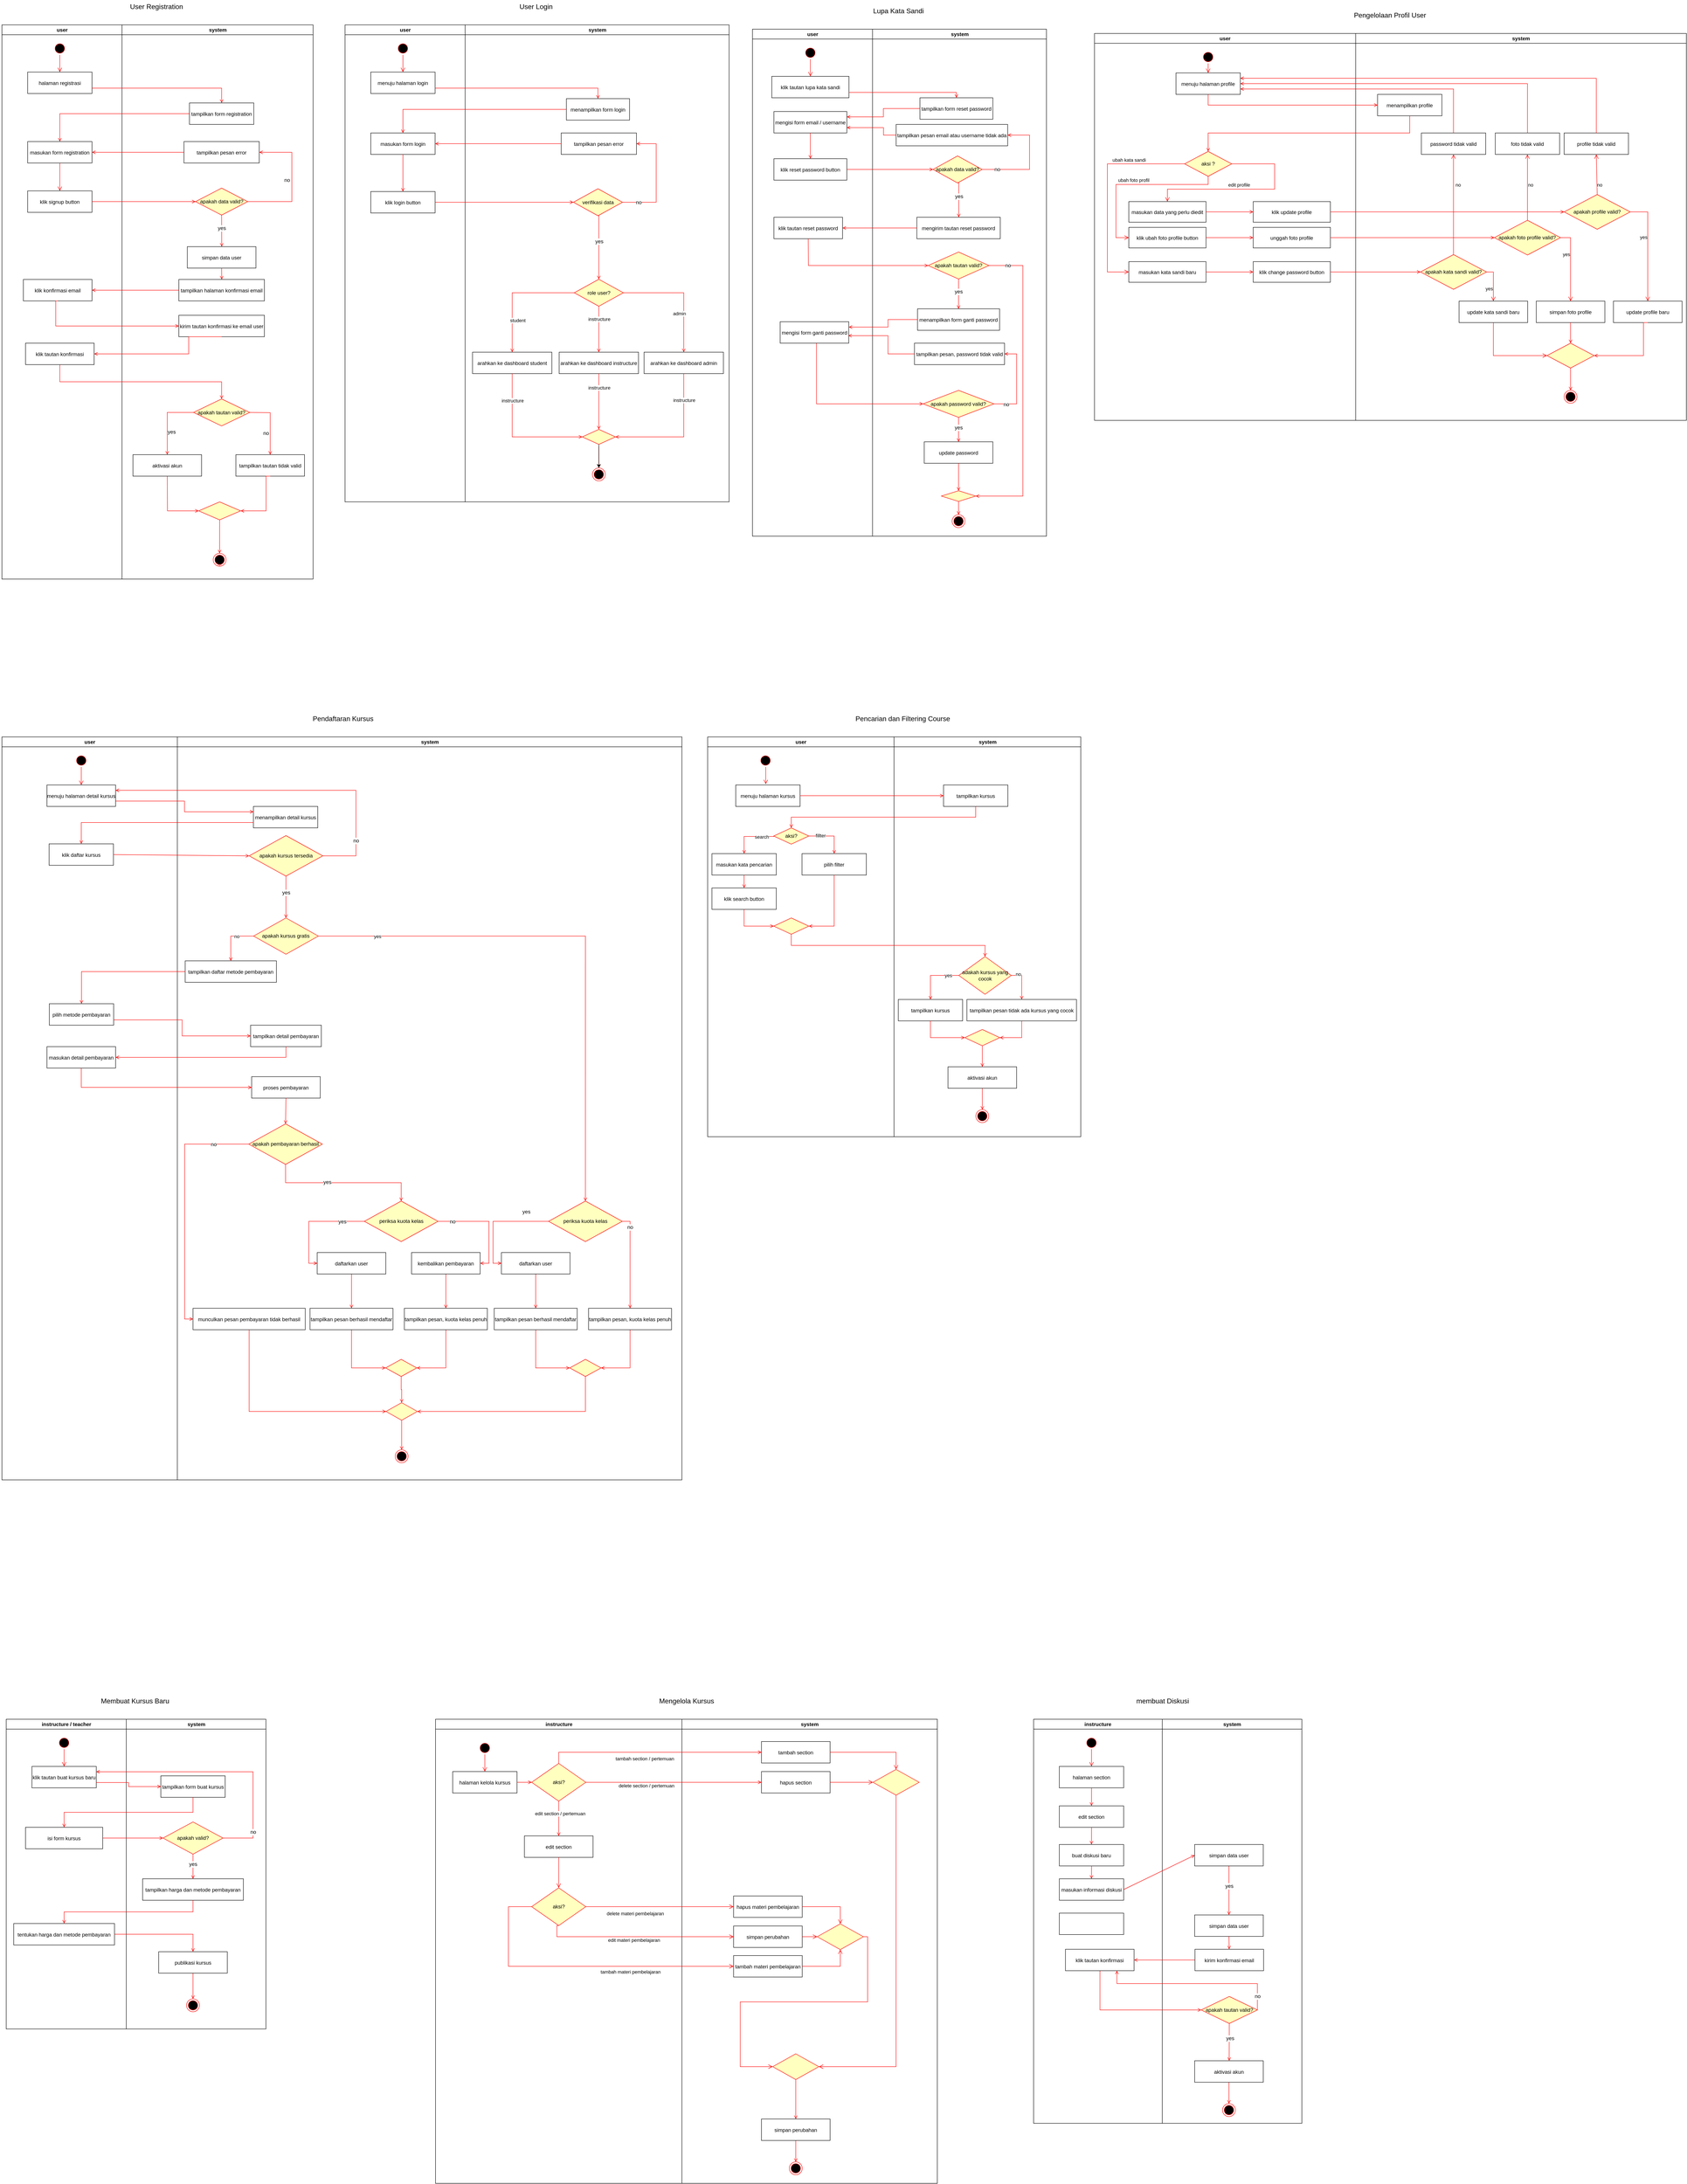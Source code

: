 <mxfile version="24.7.8">
  <diagram name="Page-1" id="e7e014a7-5840-1c2e-5031-d8a46d1fe8dd">
    <mxGraphModel dx="1674" dy="847" grid="1" gridSize="10" guides="1" tooltips="1" connect="1" arrows="1" fold="1" page="1" pageScale="1" pageWidth="1169" pageHeight="826" background="none" math="0" shadow="0">
      <root>
        <mxCell id="0" />
        <mxCell id="1" parent="0" />
        <mxCell id="2" value="user" style="swimlane;whiteSpace=wrap;movable=0;resizable=0;rotatable=0;deletable=0;editable=0;locked=1;connectable=0;" parent="1" vertex="1">
          <mxGeometry x="164.5" y="128" width="280" height="1292" as="geometry" />
        </mxCell>
        <mxCell id="5" value="" style="ellipse;shape=startState;fillColor=#000000;strokeColor=#ff0000;movable=0;resizable=0;rotatable=0;deletable=0;editable=0;locked=1;connectable=0;" parent="2" vertex="1">
          <mxGeometry x="120" y="40" width="30" height="30" as="geometry" />
        </mxCell>
        <mxCell id="6" value="" style="edgeStyle=elbowEdgeStyle;elbow=horizontal;verticalAlign=bottom;endArrow=open;endSize=8;strokeColor=#FF0000;endFill=1;rounded=0;movable=0;resizable=0;rotatable=0;deletable=0;editable=0;locked=1;connectable=0;" parent="2" source="5" target="7" edge="1">
          <mxGeometry x="100" y="40" as="geometry">
            <mxPoint x="115" y="110" as="targetPoint" />
          </mxGeometry>
        </mxCell>
        <mxCell id="7" value="halaman registrasi" style="movable=0;resizable=0;rotatable=0;deletable=0;editable=0;locked=1;connectable=0;" parent="2" vertex="1">
          <mxGeometry x="60" y="110" width="150" height="50" as="geometry" />
        </mxCell>
        <mxCell id="8" value="masukan form registration" style="movable=0;resizable=0;rotatable=0;deletable=0;editable=0;locked=1;connectable=0;" parent="2" vertex="1">
          <mxGeometry x="60" y="272" width="150" height="50" as="geometry" />
        </mxCell>
        <mxCell id="YrNV234WTEu4s2YdwTiY-110" value="klik signup button" style="movable=0;resizable=0;rotatable=0;deletable=0;editable=0;locked=1;connectable=0;" parent="2" vertex="1">
          <mxGeometry x="60" y="387" width="150" height="50" as="geometry" />
        </mxCell>
        <mxCell id="YrNV234WTEu4s2YdwTiY-111" value="" style="edgeStyle=elbowEdgeStyle;elbow=horizontal;verticalAlign=bottom;endArrow=open;endSize=8;strokeColor=#FF0000;endFill=1;rounded=0;exitX=0.5;exitY=1;exitDx=0;exitDy=0;entryX=0.5;entryY=0;entryDx=0;entryDy=0;movable=0;resizable=0;rotatable=0;deletable=0;editable=0;locked=1;connectable=0;" parent="2" source="8" target="YrNV234WTEu4s2YdwTiY-110" edge="1">
          <mxGeometry x="-64.5" y="-88" as="geometry">
            <mxPoint x="146" y="120" as="targetPoint" />
            <mxPoint x="145" y="80" as="sourcePoint" />
          </mxGeometry>
        </mxCell>
        <mxCell id="YrNV234WTEu4s2YdwTiY-98" value="klik konfirmasi email" style="movable=0;resizable=0;rotatable=0;deletable=0;editable=0;locked=1;connectable=0;" parent="2" vertex="1">
          <mxGeometry x="50" y="593.5" width="160" height="50" as="geometry" />
        </mxCell>
        <mxCell id="HRK5GdI_0ne3H7yPrhea-61" value="klik tautan konfirmasi" style="movable=0;resizable=0;rotatable=0;deletable=0;editable=0;locked=1;connectable=0;" parent="2" vertex="1">
          <mxGeometry x="55" y="742" width="160" height="50" as="geometry" />
        </mxCell>
        <mxCell id="3" value="system" style="swimlane;whiteSpace=wrap;movable=0;resizable=0;rotatable=0;deletable=0;editable=0;locked=1;connectable=0;" parent="1" vertex="1">
          <mxGeometry x="444.5" y="128" width="445.5" height="1292" as="geometry" />
        </mxCell>
        <mxCell id="24" value="" style="endArrow=open;strokeColor=#FF0000;endFill=1;rounded=0" parent="3" edge="1">
          <mxGeometry relative="1" as="geometry">
            <mxPoint x="130" y="245" as="sourcePoint" />
          </mxGeometry>
        </mxCell>
        <mxCell id="26" value="" style="edgeStyle=elbowEdgeStyle;elbow=horizontal;verticalAlign=bottom;endArrow=open;endSize=8;strokeColor=#FF0000;endFill=1;rounded=0" parent="3" edge="1">
          <mxGeometry x="130" y="90" as="geometry">
            <mxPoint x="130" y="135" as="targetPoint" />
          </mxGeometry>
        </mxCell>
        <mxCell id="YrNV234WTEu4s2YdwTiY-94" value="tampilkan form registration" style="movable=0;resizable=0;rotatable=0;deletable=0;editable=0;locked=1;connectable=0;" parent="3" vertex="1">
          <mxGeometry x="157.25" y="182" width="150" height="50" as="geometry" />
        </mxCell>
        <mxCell id="HRK5GdI_0ne3H7yPrhea-56" value="apakah data valid?" style="rhombus;whiteSpace=wrap;html=1;fontColor=#000000;fillColor=#ffffc0;strokeColor=#ff0000;movable=0;resizable=0;rotatable=0;deletable=0;editable=0;locked=1;connectable=0;" parent="3" vertex="1">
          <mxGeometry x="171.38" y="380.5" width="121.75" height="63" as="geometry" />
        </mxCell>
        <mxCell id="HRK5GdI_0ne3H7yPrhea-64" value="" style="edgeStyle=elbowEdgeStyle;elbow=horizontal;strokeColor=#FF0000;endArrow=open;endFill=1;rounded=0;entryX=0.5;entryY=0;entryDx=0;entryDy=0;exitX=0.5;exitY=1;exitDx=0;exitDy=0;movable=0;resizable=0;rotatable=0;deletable=0;editable=0;locked=1;connectable=0;" parent="3" source="HRK5GdI_0ne3H7yPrhea-56" target="HRK5GdI_0ne3H7yPrhea-63" edge="1">
          <mxGeometry width="100" height="100" relative="1" as="geometry">
            <mxPoint x="232.25" y="413.5" as="sourcePoint" />
            <mxPoint x="392.75" y="343.5" as="targetPoint" />
            <Array as="points" />
          </mxGeometry>
        </mxCell>
        <mxCell id="HRK5GdI_0ne3H7yPrhea-65" value="yes" style="edgeLabel;html=1;align=center;verticalAlign=middle;resizable=0;points=[];fontSize=12;movable=0;rotatable=0;deletable=0;editable=0;locked=1;connectable=0;" parent="HRK5GdI_0ne3H7yPrhea-64" vertex="1" connectable="0">
          <mxGeometry x="-0.176" relative="1" as="geometry">
            <mxPoint as="offset" />
          </mxGeometry>
        </mxCell>
        <mxCell id="HRK5GdI_0ne3H7yPrhea-63" value="simpan data user" style="movable=0;resizable=0;rotatable=0;deletable=0;editable=0;locked=1;connectable=0;" parent="3" vertex="1">
          <mxGeometry x="152.25" y="517" width="160" height="50" as="geometry" />
        </mxCell>
        <mxCell id="HRK5GdI_0ne3H7yPrhea-127" value="kirim tautan konfirmasi ke email user" style="movable=0;resizable=0;rotatable=0;deletable=0;editable=0;locked=1;connectable=0;" parent="3" vertex="1">
          <mxGeometry x="132.5" y="677" width="199.5" height="50" as="geometry" />
        </mxCell>
        <mxCell id="HRK5GdI_0ne3H7yPrhea-128" value="" style="edgeStyle=elbowEdgeStyle;elbow=horizontal;strokeColor=#FF0000;endArrow=open;endFill=1;rounded=0;entryX=0.5;entryY=0;entryDx=0;entryDy=0;exitX=0.5;exitY=1;exitDx=0;exitDy=0;movable=0;resizable=0;rotatable=0;deletable=0;editable=0;locked=1;connectable=0;" parent="3" source="HRK5GdI_0ne3H7yPrhea-63" target="YrNV234WTEu4s2YdwTiY-97" edge="1">
          <mxGeometry width="100" height="100" relative="1" as="geometry">
            <mxPoint x="476.75" y="530.5" as="sourcePoint" />
            <mxPoint x="292.75" y="473.5" as="targetPoint" />
            <Array as="points" />
          </mxGeometry>
        </mxCell>
        <mxCell id="YrNV234WTEu4s2YdwTiY-97" value="tampilkan halaman konfirmasi email" style="movable=0;resizable=0;rotatable=0;deletable=0;editable=0;locked=1;connectable=0;" parent="3" vertex="1">
          <mxGeometry x="132.51" y="593.5" width="199.5" height="50" as="geometry" />
        </mxCell>
        <mxCell id="HRK5GdI_0ne3H7yPrhea-67" value="aktivasi akun" style="movable=0;resizable=0;rotatable=0;deletable=0;editable=0;locked=1;connectable=0;" parent="3" vertex="1">
          <mxGeometry x="25.5" y="1002" width="160" height="50" as="geometry" />
        </mxCell>
        <mxCell id="YrNV234WTEu4s2YdwTiY-101" value="tampilkan tautan tidak valid" style="movable=0;resizable=0;rotatable=0;deletable=0;editable=0;locked=1;connectable=0;" parent="3" vertex="1">
          <mxGeometry x="265.5" y="1002" width="160" height="50" as="geometry" />
        </mxCell>
        <mxCell id="YrNV234WTEu4s2YdwTiY-102" value="" style="rhombus;whiteSpace=wrap;html=1;fontColor=#000000;fillColor=#ffffc0;strokeColor=#ff0000;movable=0;resizable=0;rotatable=0;deletable=0;editable=0;locked=1;connectable=0;" parent="3" vertex="1">
          <mxGeometry x="178.7" y="1112" width="97.87" height="42" as="geometry" />
        </mxCell>
        <mxCell id="HRK5GdI_0ne3H7yPrhea-68" value="" style="edgeStyle=elbowEdgeStyle;elbow=horizontal;strokeColor=#FF0000;endArrow=open;endFill=1;rounded=0;exitX=0.5;exitY=1;exitDx=0;exitDy=0;entryX=0.5;entryY=0;entryDx=0;entryDy=0;movable=0;resizable=0;rotatable=0;deletable=0;editable=0;locked=1;connectable=0;" parent="3" source="38" edge="1">
          <mxGeometry width="100" height="100" relative="1" as="geometry">
            <mxPoint x="522.75" y="923.5" as="sourcePoint" />
            <mxPoint x="227.63" y="1252" as="targetPoint" />
            <Array as="points" />
          </mxGeometry>
        </mxCell>
        <mxCell id="YrNV234WTEu4s2YdwTiY-104" value="" style="edgeStyle=elbowEdgeStyle;elbow=horizontal;strokeColor=#FF0000;endArrow=open;endFill=1;rounded=0;exitX=0.5;exitY=1;exitDx=0;exitDy=0;entryX=1;entryY=0.5;entryDx=0;entryDy=0;movable=0;resizable=0;rotatable=0;deletable=0;editable=0;locked=1;connectable=0;" parent="3" source="YrNV234WTEu4s2YdwTiY-101" target="YrNV234WTEu4s2YdwTiY-102" edge="1">
          <mxGeometry width="100" height="100" relative="1" as="geometry">
            <mxPoint x="261" y="1191" as="sourcePoint" />
            <mxPoint x="261" y="1262" as="targetPoint" />
            <Array as="points">
              <mxPoint x="336" y="1102" />
            </Array>
          </mxGeometry>
        </mxCell>
        <mxCell id="YrNV234WTEu4s2YdwTiY-103" value="" style="edgeStyle=elbowEdgeStyle;elbow=horizontal;strokeColor=#FF0000;endArrow=open;endFill=1;rounded=0;exitX=0.5;exitY=1;exitDx=0;exitDy=0;entryX=0;entryY=0.5;entryDx=0;entryDy=0;movable=0;resizable=0;rotatable=0;deletable=0;editable=0;locked=1;connectable=0;" parent="3" source="HRK5GdI_0ne3H7yPrhea-67" target="YrNV234WTEu4s2YdwTiY-102" edge="1">
          <mxGeometry width="100" height="100" relative="1" as="geometry">
            <mxPoint x="251" y="1181" as="sourcePoint" />
            <mxPoint x="251" y="1252" as="targetPoint" />
            <Array as="points">
              <mxPoint x="106" y="1092" />
            </Array>
          </mxGeometry>
        </mxCell>
        <mxCell id="HRK5GdI_0ne3H7yPrhea-171" value="apakah tautan valid?" style="rhombus;whiteSpace=wrap;html=1;fontColor=#000000;fillColor=#ffffc0;strokeColor=#ff0000;movable=0;resizable=0;rotatable=0;deletable=0;editable=0;locked=1;connectable=0;" parent="3" vertex="1">
          <mxGeometry x="166.75" y="872" width="131" height="63" as="geometry" />
        </mxCell>
        <mxCell id="HRK5GdI_0ne3H7yPrhea-173" value="" style="edgeStyle=elbowEdgeStyle;strokeColor=#FF0000;endArrow=open;endFill=1;rounded=0;exitX=1;exitY=0.5;exitDx=0;exitDy=0;elbow=vertical;entryX=0.5;entryY=0;entryDx=0;entryDy=0;movable=0;resizable=0;rotatable=0;deletable=0;editable=0;locked=1;connectable=0;" parent="3" source="HRK5GdI_0ne3H7yPrhea-171" target="YrNV234WTEu4s2YdwTiY-101" edge="1">
          <mxGeometry width="100" height="100" relative="1" as="geometry">
            <mxPoint x="292.25" y="708.5" as="sourcePoint" />
            <mxPoint x="351" y="1062" as="targetPoint" />
            <Array as="points">
              <mxPoint x="321" y="904" />
            </Array>
          </mxGeometry>
        </mxCell>
        <mxCell id="HRK5GdI_0ne3H7yPrhea-174" value="no" style="edgeLabel;html=1;align=center;verticalAlign=middle;resizable=0;points=[];fontSize=12;movable=0;rotatable=0;deletable=0;editable=0;locked=1;connectable=0;" parent="HRK5GdI_0ne3H7yPrhea-173" vertex="1" connectable="0">
          <mxGeometry x="-0.716" relative="1" as="geometry">
            <mxPoint x="17" y="48" as="offset" />
          </mxGeometry>
        </mxCell>
        <mxCell id="HRK5GdI_0ne3H7yPrhea-172" value="" style="edgeStyle=elbowEdgeStyle;elbow=horizontal;strokeColor=#FF0000;endArrow=open;endFill=1;rounded=0;exitX=0;exitY=0.5;exitDx=0;exitDy=0;entryX=0.5;entryY=0;entryDx=0;entryDy=0;movable=0;resizable=0;rotatable=0;deletable=0;editable=0;locked=1;connectable=0;" parent="3" source="HRK5GdI_0ne3H7yPrhea-171" target="HRK5GdI_0ne3H7yPrhea-67" edge="1">
          <mxGeometry width="100" height="100" relative="1" as="geometry">
            <mxPoint x="278.25" y="856.5" as="sourcePoint" />
            <mxPoint x="278.25" y="914.5" as="targetPoint" />
            <Array as="points">
              <mxPoint x="105.5" y="962" />
            </Array>
          </mxGeometry>
        </mxCell>
        <mxCell id="HRK5GdI_0ne3H7yPrhea-176" value="yes" style="edgeLabel;html=1;align=center;verticalAlign=middle;resizable=0;points=[];fontSize=12;movable=0;rotatable=0;deletable=0;editable=0;locked=1;connectable=0;" parent="HRK5GdI_0ne3H7yPrhea-172" vertex="1" connectable="0">
          <mxGeometry x="-0.215" y="2" relative="1" as="geometry">
            <mxPoint x="8" y="44" as="offset" />
          </mxGeometry>
        </mxCell>
        <mxCell id="YrNV234WTEu4s2YdwTiY-112" value="" style="edgeStyle=elbowEdgeStyle;elbow=horizontal;strokeColor=#FF0000;endArrow=open;endFill=1;rounded=0;exitX=0.5;exitY=1;exitDx=0;exitDy=0;entryX=0.5;entryY=0;entryDx=0;entryDy=0;movable=0;resizable=0;rotatable=0;deletable=0;editable=0;locked=1;connectable=0;" parent="3" source="YrNV234WTEu4s2YdwTiY-102" target="38" edge="1">
          <mxGeometry width="100" height="100" relative="1" as="geometry">
            <mxPoint x="672.5" y="1282" as="sourcePoint" />
            <mxPoint x="275.5" y="1222" as="targetPoint" />
            <Array as="points" />
          </mxGeometry>
        </mxCell>
        <mxCell id="38" value="" style="ellipse;shape=endState;fillColor=#000000;strokeColor=#ff0000;movable=0;resizable=0;rotatable=0;deletable=0;editable=0;locked=1;connectable=0;" parent="3" vertex="1">
          <mxGeometry x="212.63" y="1232" width="30" height="30" as="geometry" />
        </mxCell>
        <mxCell id="YrNV234WTEu4s2YdwTiY-115" value="tampilkan pesan error" style="movable=0;resizable=0;rotatable=0;deletable=0;editable=0;locked=1;connectable=0;" parent="3" vertex="1">
          <mxGeometry x="144.5" y="272" width="175.5" height="50" as="geometry" />
        </mxCell>
        <mxCell id="12" value="" style="edgeStyle=elbowEdgeStyle;elbow=horizontal;strokeColor=#FF0000;endArrow=open;endFill=1;rounded=0;exitX=1;exitY=0.5;exitDx=0;exitDy=0;entryX=1;entryY=0.5;entryDx=0;entryDy=0;movable=0;resizable=0;rotatable=0;deletable=0;editable=0;locked=1;connectable=0;" parent="3" source="HRK5GdI_0ne3H7yPrhea-56" target="YrNV234WTEu4s2YdwTiY-115" edge="1">
          <mxGeometry width="100" height="100" relative="1" as="geometry">
            <mxPoint x="175.5" y="197" as="sourcePoint" />
            <mxPoint x="245.5" y="347" as="targetPoint" />
            <Array as="points">
              <mxPoint x="396" y="362" />
            </Array>
          </mxGeometry>
        </mxCell>
        <mxCell id="HRK5GdI_0ne3H7yPrhea-59" value="no" style="edgeLabel;html=1;align=center;verticalAlign=middle;resizable=0;points=[];fontSize=12;movable=0;rotatable=0;deletable=0;editable=0;locked=1;connectable=0;" parent="12" vertex="1" connectable="0">
          <mxGeometry x="-0.716" relative="1" as="geometry">
            <mxPoint x="50" y="-50" as="offset" />
          </mxGeometry>
        </mxCell>
        <mxCell id="HRK5GdI_0ne3H7yPrhea-41" value="User Registration" style="text;html=1;align=center;verticalAlign=middle;whiteSpace=wrap;rounded=0;fontSize=16;movable=0;resizable=0;rotatable=0;deletable=0;editable=0;locked=1;connectable=0;" parent="1" vertex="1">
          <mxGeometry x="160" y="70" width="730" height="30" as="geometry" />
        </mxCell>
        <mxCell id="HRK5GdI_0ne3H7yPrhea-79" value="user" style="swimlane;whiteSpace=wrap;movable=0;resizable=0;rotatable=0;deletable=0;editable=0;locked=1;connectable=0;" parent="1" vertex="1">
          <mxGeometry x="964.5" y="128" width="280" height="1112" as="geometry" />
        </mxCell>
        <mxCell id="HRK5GdI_0ne3H7yPrhea-80" value="" style="ellipse;shape=startState;fillColor=#000000;strokeColor=#ff0000;movable=0;resizable=0;rotatable=0;deletable=0;editable=0;locked=1;connectable=0;" parent="HRK5GdI_0ne3H7yPrhea-79" vertex="1">
          <mxGeometry x="120" y="40" width="30" height="30" as="geometry" />
        </mxCell>
        <mxCell id="HRK5GdI_0ne3H7yPrhea-81" value="" style="edgeStyle=elbowEdgeStyle;elbow=horizontal;verticalAlign=bottom;endArrow=open;endSize=8;strokeColor=#FF0000;endFill=1;rounded=0;movable=0;resizable=0;rotatable=0;deletable=0;editable=0;locked=1;connectable=0;" parent="HRK5GdI_0ne3H7yPrhea-79" source="HRK5GdI_0ne3H7yPrhea-80" target="HRK5GdI_0ne3H7yPrhea-82" edge="1">
          <mxGeometry x="100" y="40" as="geometry">
            <mxPoint x="115" y="110" as="targetPoint" />
          </mxGeometry>
        </mxCell>
        <mxCell id="HRK5GdI_0ne3H7yPrhea-82" value="menuju halaman login" style="movable=0;resizable=0;rotatable=0;deletable=0;editable=0;locked=1;connectable=0;" parent="HRK5GdI_0ne3H7yPrhea-79" vertex="1">
          <mxGeometry x="60" y="110" width="150" height="50" as="geometry" />
        </mxCell>
        <mxCell id="HRK5GdI_0ne3H7yPrhea-83" value="masukan form login" style="movable=0;resizable=0;rotatable=0;deletable=0;editable=0;locked=1;connectable=0;" parent="HRK5GdI_0ne3H7yPrhea-79" vertex="1">
          <mxGeometry x="60" y="252" width="150" height="50" as="geometry" />
        </mxCell>
        <mxCell id="YrNV234WTEu4s2YdwTiY-120" value="klik login button" style="movable=0;resizable=0;rotatable=0;deletable=0;editable=0;locked=1;connectable=0;" parent="HRK5GdI_0ne3H7yPrhea-79" vertex="1">
          <mxGeometry x="60" y="388.5" width="150" height="50" as="geometry" />
        </mxCell>
        <mxCell id="YrNV234WTEu4s2YdwTiY-131" value="" style="endArrow=open;strokeColor=#FF0000;endFill=1;rounded=0;entryX=0.5;entryY=0;entryDx=0;entryDy=0;movable=0;resizable=0;rotatable=0;deletable=0;editable=0;locked=1;connectable=0;exitX=0.5;exitY=1;exitDx=0;exitDy=0;" parent="HRK5GdI_0ne3H7yPrhea-79" source="HRK5GdI_0ne3H7yPrhea-83" target="YrNV234WTEu4s2YdwTiY-120" edge="1">
          <mxGeometry relative="1" as="geometry">
            <mxPoint x="526.5" y="207" as="sourcePoint" />
            <mxPoint x="145.5" y="262" as="targetPoint" />
          </mxGeometry>
        </mxCell>
        <mxCell id="HRK5GdI_0ne3H7yPrhea-87" value="system" style="swimlane;whiteSpace=wrap;movable=0;resizable=0;rotatable=0;deletable=0;editable=0;locked=1;connectable=0;" parent="1" vertex="1">
          <mxGeometry x="1244.5" y="128" width="615.5" height="1112" as="geometry" />
        </mxCell>
        <mxCell id="HRK5GdI_0ne3H7yPrhea-88" value="" style="endArrow=open;strokeColor=#FF0000;endFill=1;rounded=0" parent="HRK5GdI_0ne3H7yPrhea-87" edge="1">
          <mxGeometry relative="1" as="geometry">
            <mxPoint x="130" y="245" as="sourcePoint" />
          </mxGeometry>
        </mxCell>
        <mxCell id="HRK5GdI_0ne3H7yPrhea-89" value="" style="edgeStyle=elbowEdgeStyle;elbow=horizontal;verticalAlign=bottom;endArrow=open;endSize=8;strokeColor=#FF0000;endFill=1;rounded=0" parent="HRK5GdI_0ne3H7yPrhea-87" edge="1">
          <mxGeometry x="130" y="90" as="geometry">
            <mxPoint x="130" y="135" as="targetPoint" />
          </mxGeometry>
        </mxCell>
        <mxCell id="HRK5GdI_0ne3H7yPrhea-90" value="" style="ellipse;shape=endState;fillColor=#000000;strokeColor=#ff0000;movable=0;resizable=0;rotatable=0;deletable=0;editable=0;locked=1;connectable=0;" parent="HRK5GdI_0ne3H7yPrhea-87" vertex="1">
          <mxGeometry x="296.76" y="1033" width="30" height="30" as="geometry" />
        </mxCell>
        <mxCell id="HRK5GdI_0ne3H7yPrhea-91" value="verifikasi data" style="rhombus;whiteSpace=wrap;html=1;fontColor=#000000;fillColor=#ffffc0;strokeColor=#ff0000;movable=0;resizable=0;rotatable=0;deletable=0;editable=0;locked=1;connectable=0;" parent="HRK5GdI_0ne3H7yPrhea-87" vertex="1">
          <mxGeometry x="252.51" y="382" width="114.5" height="63" as="geometry" />
        </mxCell>
        <mxCell id="HRK5GdI_0ne3H7yPrhea-93" value="" style="edgeStyle=elbowEdgeStyle;elbow=horizontal;strokeColor=#FF0000;endArrow=open;endFill=1;rounded=0;exitX=0.5;exitY=1;exitDx=0;exitDy=0;entryX=0.5;entryY=0;entryDx=0;entryDy=0;movable=0;resizable=0;rotatable=0;deletable=0;editable=0;locked=1;connectable=0;" parent="HRK5GdI_0ne3H7yPrhea-87" source="HRK5GdI_0ne3H7yPrhea-91" target="YrNV234WTEu4s2YdwTiY-38" edge="1">
          <mxGeometry width="100" height="100" relative="1" as="geometry">
            <mxPoint x="591.76" y="453" as="sourcePoint" />
            <mxPoint x="317.26" y="643" as="targetPoint" />
            <Array as="points">
              <mxPoint x="311.76" y="543" />
            </Array>
          </mxGeometry>
        </mxCell>
        <mxCell id="HRK5GdI_0ne3H7yPrhea-94" value="yes" style="edgeLabel;html=1;align=center;verticalAlign=middle;resizable=0;points=[];fontSize=12;movable=0;rotatable=0;deletable=0;editable=0;locked=1;connectable=0;" parent="HRK5GdI_0ne3H7yPrhea-93" vertex="1" connectable="0">
          <mxGeometry x="-0.176" relative="1" as="geometry">
            <mxPoint as="offset" />
          </mxGeometry>
        </mxCell>
        <mxCell id="HRK5GdI_0ne3H7yPrhea-103" value="" style="edgeStyle=elbowEdgeStyle;elbow=horizontal;strokeColor=#FF0000;endArrow=open;endFill=1;rounded=0;entryX=0.5;entryY=0;entryDx=0;entryDy=0;exitX=0.5;exitY=1;exitDx=0;exitDy=0;movable=0;resizable=0;rotatable=0;deletable=0;editable=0;locked=1;connectable=0;" parent="HRK5GdI_0ne3H7yPrhea-87" target="HRK5GdI_0ne3H7yPrhea-90" edge="1">
          <mxGeometry width="100" height="100" relative="1" as="geometry">
            <mxPoint x="311.76" y="983" as="sourcePoint" />
            <mxPoint x="311.76" y="1033" as="targetPoint" />
            <Array as="points" />
          </mxGeometry>
        </mxCell>
        <mxCell id="YrNV234WTEu4s2YdwTiY-38" value="role user?" style="rhombus;whiteSpace=wrap;html=1;fontColor=#000000;fillColor=#ffffc0;strokeColor=#ff0000;movable=0;resizable=0;rotatable=0;deletable=0;editable=0;locked=1;connectable=0;" parent="HRK5GdI_0ne3H7yPrhea-87" vertex="1">
          <mxGeometry x="254.51" y="593" width="114.5" height="63" as="geometry" />
        </mxCell>
        <mxCell id="YrNV234WTEu4s2YdwTiY-45" value="arahkan ke dashboard student" style="movable=0;resizable=0;rotatable=0;deletable=0;editable=0;locked=1;connectable=0;" parent="HRK5GdI_0ne3H7yPrhea-87" vertex="1">
          <mxGeometry x="17.26" y="763" width="185" height="50" as="geometry" />
        </mxCell>
        <mxCell id="YrNV234WTEu4s2YdwTiY-47" value="arahkan ke dashboard admin" style="movable=0;resizable=0;rotatable=0;deletable=0;editable=0;locked=1;connectable=0;" parent="HRK5GdI_0ne3H7yPrhea-87" vertex="1">
          <mxGeometry x="417.26" y="763" width="185" height="50" as="geometry" />
        </mxCell>
        <mxCell id="YrNV234WTEu4s2YdwTiY-46" value="arahkan ke dashboard instructure" style="movable=0;resizable=0;rotatable=0;deletable=0;editable=0;locked=1;connectable=0;" parent="HRK5GdI_0ne3H7yPrhea-87" vertex="1">
          <mxGeometry x="219.26" y="763" width="185" height="50" as="geometry" />
        </mxCell>
        <mxCell id="YrNV234WTEu4s2YdwTiY-41" value="" style="endArrow=open;strokeColor=#FF0000;endFill=1;rounded=0;exitX=0;exitY=0.5;exitDx=0;exitDy=0;edgeStyle=orthogonalEdgeStyle;entryX=0.5;entryY=0;entryDx=0;entryDy=0;movable=0;resizable=0;rotatable=0;deletable=0;editable=0;locked=1;connectable=0;" parent="HRK5GdI_0ne3H7yPrhea-87" source="YrNV234WTEu4s2YdwTiY-38" target="YrNV234WTEu4s2YdwTiY-45" edge="1">
          <mxGeometry relative="1" as="geometry">
            <mxPoint x="379.26" y="635" as="sourcePoint" />
            <mxPoint x="127.26" y="763" as="targetPoint" />
          </mxGeometry>
        </mxCell>
        <mxCell id="YrNV234WTEu4s2YdwTiY-44" value="student" style="edgeLabel;html=1;align=center;verticalAlign=middle;resizable=0;points=[];movable=0;rotatable=0;deletable=0;editable=0;locked=1;connectable=0;" parent="YrNV234WTEu4s2YdwTiY-41" vertex="1" connectable="0">
          <mxGeometry x="-0.065" relative="1" as="geometry">
            <mxPoint y="64" as="offset" />
          </mxGeometry>
        </mxCell>
        <mxCell id="YrNV234WTEu4s2YdwTiY-39" value="" style="endArrow=open;strokeColor=#FF0000;endFill=1;rounded=0;exitX=0.5;exitY=1;exitDx=0;exitDy=0;entryX=0.5;entryY=0;entryDx=0;entryDy=0;movable=0;resizable=0;rotatable=0;deletable=0;editable=0;locked=1;connectable=0;" parent="HRK5GdI_0ne3H7yPrhea-87" source="YrNV234WTEu4s2YdwTiY-38" target="YrNV234WTEu4s2YdwTiY-46" edge="1">
          <mxGeometry relative="1" as="geometry">
            <mxPoint x="72.26" y="488" as="sourcePoint" />
            <mxPoint x="312.26" y="773" as="targetPoint" />
            <Array as="points" />
          </mxGeometry>
        </mxCell>
        <mxCell id="YrNV234WTEu4s2YdwTiY-43" value="instructure" style="edgeLabel;html=1;align=center;verticalAlign=middle;resizable=0;points=[];movable=0;rotatable=0;deletable=0;editable=0;locked=1;connectable=0;" parent="YrNV234WTEu4s2YdwTiY-39" vertex="1" connectable="0">
          <mxGeometry x="-0.675" y="-1" relative="1" as="geometry">
            <mxPoint x="1" y="12" as="offset" />
          </mxGeometry>
        </mxCell>
        <mxCell id="YrNV234WTEu4s2YdwTiY-40" value="" style="endArrow=open;strokeColor=#FF0000;endFill=1;rounded=0;exitX=1;exitY=0.5;exitDx=0;exitDy=0;edgeStyle=orthogonalEdgeStyle;entryX=0.5;entryY=0;entryDx=0;entryDy=0;movable=0;resizable=0;rotatable=0;deletable=0;editable=0;locked=1;connectable=0;" parent="HRK5GdI_0ne3H7yPrhea-87" source="YrNV234WTEu4s2YdwTiY-38" target="YrNV234WTEu4s2YdwTiY-47" edge="1">
          <mxGeometry relative="1" as="geometry">
            <mxPoint x="322.26" y="666" as="sourcePoint" />
            <mxPoint x="467.26" y="773" as="targetPoint" />
          </mxGeometry>
        </mxCell>
        <mxCell id="YrNV234WTEu4s2YdwTiY-42" value="admin" style="edgeLabel;html=1;align=center;verticalAlign=middle;resizable=0;points=[];movable=0;rotatable=0;deletable=0;editable=0;locked=1;connectable=0;" parent="YrNV234WTEu4s2YdwTiY-40" vertex="1" connectable="0">
          <mxGeometry x="-0.068" y="-1" relative="1" as="geometry">
            <mxPoint y="47" as="offset" />
          </mxGeometry>
        </mxCell>
        <mxCell id="YrNV234WTEu4s2YdwTiY-49" value="" style="edgeStyle=orthogonalEdgeStyle;rounded=0;orthogonalLoop=1;jettySize=auto;html=1;exitX=0.5;exitY=1;exitDx=0;exitDy=0;movable=0;resizable=0;rotatable=0;deletable=0;editable=0;locked=1;connectable=0;" parent="HRK5GdI_0ne3H7yPrhea-87" source="YrNV234WTEu4s2YdwTiY-48" target="HRK5GdI_0ne3H7yPrhea-90" edge="1">
          <mxGeometry relative="1" as="geometry" />
        </mxCell>
        <mxCell id="YrNV234WTEu4s2YdwTiY-48" value="" style="rhombus;whiteSpace=wrap;html=1;fontColor=#000000;fillColor=#ffffc0;strokeColor=#ff0000;movable=0;resizable=0;rotatable=0;deletable=0;editable=0;locked=1;connectable=0;" parent="HRK5GdI_0ne3H7yPrhea-87" vertex="1">
          <mxGeometry x="273.14" y="943" width="77.25" height="35" as="geometry" />
        </mxCell>
        <mxCell id="YrNV234WTEu4s2YdwTiY-56" value="" style="endArrow=open;strokeColor=#FF0000;endFill=1;rounded=0;exitX=0.5;exitY=1;exitDx=0;exitDy=0;entryX=1;entryY=0.5;entryDx=0;entryDy=0;edgeStyle=orthogonalEdgeStyle;movable=0;resizable=0;rotatable=0;deletable=0;editable=0;locked=1;connectable=0;" parent="HRK5GdI_0ne3H7yPrhea-87" source="YrNV234WTEu4s2YdwTiY-47" target="YrNV234WTEu4s2YdwTiY-48" edge="1">
          <mxGeometry relative="1" as="geometry">
            <mxPoint x="497.26" y="836" as="sourcePoint" />
            <mxPoint x="497.26" y="943" as="targetPoint" />
          </mxGeometry>
        </mxCell>
        <mxCell id="YrNV234WTEu4s2YdwTiY-57" value="instructure" style="edgeLabel;html=1;align=center;verticalAlign=middle;resizable=0;points=[];movable=0;rotatable=0;deletable=0;editable=0;locked=1;connectable=0;" parent="YrNV234WTEu4s2YdwTiY-56" vertex="1" connectable="0">
          <mxGeometry x="-0.675" y="-1" relative="1" as="geometry">
            <mxPoint x="1" y="12" as="offset" />
          </mxGeometry>
        </mxCell>
        <mxCell id="YrNV234WTEu4s2YdwTiY-54" value="" style="endArrow=open;strokeColor=#FF0000;endFill=1;rounded=0;exitX=0.5;exitY=1;exitDx=0;exitDy=0;entryX=0.5;entryY=0;entryDx=0;entryDy=0;movable=0;resizable=0;rotatable=0;deletable=0;editable=0;locked=1;connectable=0;" parent="HRK5GdI_0ne3H7yPrhea-87" source="YrNV234WTEu4s2YdwTiY-46" target="YrNV234WTEu4s2YdwTiY-48" edge="1">
          <mxGeometry relative="1" as="geometry">
            <mxPoint x="311.26" y="823" as="sourcePoint" />
            <mxPoint x="311.26" y="930" as="targetPoint" />
            <Array as="points" />
          </mxGeometry>
        </mxCell>
        <mxCell id="YrNV234WTEu4s2YdwTiY-55" value="instructure" style="edgeLabel;html=1;align=center;verticalAlign=middle;resizable=0;points=[];movable=0;rotatable=0;deletable=0;editable=0;locked=1;connectable=0;" parent="YrNV234WTEu4s2YdwTiY-54" vertex="1" connectable="0">
          <mxGeometry x="-0.675" y="-1" relative="1" as="geometry">
            <mxPoint x="1" y="12" as="offset" />
          </mxGeometry>
        </mxCell>
        <mxCell id="YrNV234WTEu4s2YdwTiY-52" value="" style="endArrow=open;strokeColor=#FF0000;endFill=1;rounded=0;exitX=0.5;exitY=1;exitDx=0;exitDy=0;entryX=0;entryY=0.5;entryDx=0;entryDy=0;edgeStyle=orthogonalEdgeStyle;movable=0;resizable=0;rotatable=0;deletable=0;editable=0;locked=1;connectable=0;" parent="HRK5GdI_0ne3H7yPrhea-87" source="YrNV234WTEu4s2YdwTiY-45" target="YrNV234WTEu4s2YdwTiY-48" edge="1">
          <mxGeometry relative="1" as="geometry">
            <mxPoint x="109.26" y="852" as="sourcePoint" />
            <mxPoint x="109.26" y="959" as="targetPoint" />
          </mxGeometry>
        </mxCell>
        <mxCell id="YrNV234WTEu4s2YdwTiY-53" value="instructure" style="edgeLabel;html=1;align=center;verticalAlign=middle;resizable=0;points=[];movable=0;rotatable=0;deletable=0;editable=0;locked=1;connectable=0;" parent="YrNV234WTEu4s2YdwTiY-52" vertex="1" connectable="0">
          <mxGeometry x="-0.675" y="-1" relative="1" as="geometry">
            <mxPoint x="1" y="12" as="offset" />
          </mxGeometry>
        </mxCell>
        <mxCell id="YrNV234WTEu4s2YdwTiY-105" value="menampilkan form login" style="movable=0;resizable=0;rotatable=0;deletable=0;editable=0;locked=1;connectable=0;" parent="HRK5GdI_0ne3H7yPrhea-87" vertex="1">
          <mxGeometry x="236.13" y="172" width="147.25" height="50" as="geometry" />
        </mxCell>
        <mxCell id="YrNV234WTEu4s2YdwTiY-132" value="tampilkan pesan error" style="movable=0;resizable=0;rotatable=0;deletable=0;editable=0;locked=1;connectable=0;" parent="HRK5GdI_0ne3H7yPrhea-87" vertex="1">
          <mxGeometry x="224.01" y="252" width="175.5" height="50" as="geometry" />
        </mxCell>
        <mxCell id="HRK5GdI_0ne3H7yPrhea-99" value="" style="edgeStyle=elbowEdgeStyle;elbow=horizontal;strokeColor=#FF0000;endArrow=open;endFill=1;rounded=0;exitX=1;exitY=0.5;exitDx=0;exitDy=0;entryX=1;entryY=0.5;entryDx=0;entryDy=0;movable=0;resizable=0;rotatable=0;deletable=0;editable=0;locked=1;connectable=0;" parent="HRK5GdI_0ne3H7yPrhea-87" source="HRK5GdI_0ne3H7yPrhea-91" target="YrNV234WTEu4s2YdwTiY-132" edge="1">
          <mxGeometry width="100" height="100" relative="1" as="geometry">
            <mxPoint x="175.5" y="172" as="sourcePoint" />
            <mxPoint x="295.5" y="272" as="targetPoint" />
            <Array as="points">
              <mxPoint x="445.5" y="202" />
            </Array>
          </mxGeometry>
        </mxCell>
        <mxCell id="HRK5GdI_0ne3H7yPrhea-100" value="no" style="edgeLabel;html=1;align=center;verticalAlign=middle;resizable=0;points=[];fontSize=12;movable=0;rotatable=0;deletable=0;editable=0;locked=1;connectable=0;" parent="HRK5GdI_0ne3H7yPrhea-99" vertex="1" connectable="0">
          <mxGeometry x="-0.716" relative="1" as="geometry">
            <mxPoint as="offset" />
          </mxGeometry>
        </mxCell>
        <mxCell id="HRK5GdI_0ne3H7yPrhea-97" value="User Login" style="text;html=1;align=center;verticalAlign=middle;whiteSpace=wrap;rounded=0;fontSize=16;movable=0;resizable=0;rotatable=0;deletable=0;editable=0;locked=1;connectable=0;" parent="1" vertex="1">
          <mxGeometry x="960" y="70" width="900" height="30" as="geometry" />
        </mxCell>
        <mxCell id="HRK5GdI_0ne3H7yPrhea-98" value="" style="endArrow=open;strokeColor=#FF0000;endFill=1;rounded=0;exitX=1;exitY=0.5;exitDx=0;exitDy=0;entryX=0;entryY=0.5;entryDx=0;entryDy=0;movable=0;resizable=0;rotatable=0;deletable=0;editable=0;locked=1;connectable=0;" parent="1" source="YrNV234WTEu4s2YdwTiY-120" target="HRK5GdI_0ne3H7yPrhea-91" edge="1">
          <mxGeometry relative="1" as="geometry">
            <mxPoint x="1190" y="372.5" as="sourcePoint" />
            <mxPoint x="1310" y="345" as="targetPoint" />
          </mxGeometry>
        </mxCell>
        <mxCell id="HRK5GdI_0ne3H7yPrhea-131" value="user" style="swimlane;whiteSpace=wrap;movable=0;resizable=0;rotatable=0;deletable=0;editable=0;locked=1;connectable=0;" parent="1" vertex="1">
          <mxGeometry x="1914.5" y="138" width="280" height="1182" as="geometry" />
        </mxCell>
        <mxCell id="HRK5GdI_0ne3H7yPrhea-132" value="" style="ellipse;shape=startState;fillColor=#000000;strokeColor=#ff0000;movable=0;resizable=0;rotatable=0;deletable=0;editable=0;locked=1;connectable=0;" parent="HRK5GdI_0ne3H7yPrhea-131" vertex="1">
          <mxGeometry x="120" y="40" width="30" height="30" as="geometry" />
        </mxCell>
        <mxCell id="HRK5GdI_0ne3H7yPrhea-133" value="" style="edgeStyle=elbowEdgeStyle;elbow=horizontal;verticalAlign=bottom;endArrow=open;endSize=8;strokeColor=#FF0000;endFill=1;rounded=0;movable=0;resizable=0;rotatable=0;deletable=0;editable=0;locked=1;connectable=0;" parent="HRK5GdI_0ne3H7yPrhea-131" source="HRK5GdI_0ne3H7yPrhea-132" target="HRK5GdI_0ne3H7yPrhea-134" edge="1">
          <mxGeometry x="100" y="40" as="geometry">
            <mxPoint x="115" y="110" as="targetPoint" />
          </mxGeometry>
        </mxCell>
        <mxCell id="HRK5GdI_0ne3H7yPrhea-134" value="klik tautan lupa kata sandi" style="movable=0;resizable=0;rotatable=0;deletable=0;editable=0;locked=1;connectable=0;" parent="HRK5GdI_0ne3H7yPrhea-131" vertex="1">
          <mxGeometry x="45" y="110" width="180" height="50" as="geometry" />
        </mxCell>
        <mxCell id="HRK5GdI_0ne3H7yPrhea-135" value="klik reset password button" style="movable=0;resizable=0;rotatable=0;deletable=0;editable=0;locked=1;connectable=0;" parent="HRK5GdI_0ne3H7yPrhea-131" vertex="1">
          <mxGeometry x="50" y="302" width="170" height="50" as="geometry" />
        </mxCell>
        <mxCell id="HRK5GdI_0ne3H7yPrhea-148" value="klik tautan reset password" style="movable=0;resizable=0;rotatable=0;deletable=0;editable=0;locked=1;connectable=0;" parent="HRK5GdI_0ne3H7yPrhea-131" vertex="1">
          <mxGeometry x="50" y="438.5" width="160" height="50" as="geometry" />
        </mxCell>
        <mxCell id="YrNV234WTEu4s2YdwTiY-134" value="mengisi form email / username" style="movable=0;resizable=0;rotatable=0;deletable=0;editable=0;locked=1;connectable=0;" parent="HRK5GdI_0ne3H7yPrhea-131" vertex="1">
          <mxGeometry x="50" y="192" width="170" height="50" as="geometry" />
        </mxCell>
        <mxCell id="YrNV234WTEu4s2YdwTiY-135" value="" style="endArrow=open;strokeColor=#FF0000;endFill=1;rounded=0;exitX=0.5;exitY=1;exitDx=0;exitDy=0;entryX=0.5;entryY=0;entryDx=0;entryDy=0;movable=0;resizable=0;rotatable=0;deletable=0;editable=0;locked=1;connectable=0;" parent="HRK5GdI_0ne3H7yPrhea-131" source="YrNV234WTEu4s2YdwTiY-134" target="HRK5GdI_0ne3H7yPrhea-135" edge="1">
          <mxGeometry relative="1" as="geometry">
            <mxPoint x="145" y="170" as="sourcePoint" />
            <mxPoint x="145" y="339" as="targetPoint" />
          </mxGeometry>
        </mxCell>
        <mxCell id="HRK5GdI_0ne3H7yPrhea-137" value="system" style="swimlane;whiteSpace=wrap;movable=0;resizable=0;rotatable=0;deletable=0;editable=0;locked=1;connectable=0;" parent="1" vertex="1">
          <mxGeometry x="2194.5" y="138" width="405.5" height="1182" as="geometry" />
        </mxCell>
        <mxCell id="HRK5GdI_0ne3H7yPrhea-138" value="" style="endArrow=open;strokeColor=#FF0000;endFill=1;rounded=0" parent="HRK5GdI_0ne3H7yPrhea-137" edge="1">
          <mxGeometry relative="1" as="geometry">
            <mxPoint x="130" y="245" as="sourcePoint" />
          </mxGeometry>
        </mxCell>
        <mxCell id="HRK5GdI_0ne3H7yPrhea-139" value="" style="edgeStyle=elbowEdgeStyle;elbow=horizontal;verticalAlign=bottom;endArrow=open;endSize=8;strokeColor=#FF0000;endFill=1;rounded=0" parent="HRK5GdI_0ne3H7yPrhea-137" edge="1">
          <mxGeometry x="130" y="90" as="geometry">
            <mxPoint x="130" y="135" as="targetPoint" />
          </mxGeometry>
        </mxCell>
        <mxCell id="HRK5GdI_0ne3H7yPrhea-140" value="apakah data valid?" style="rhombus;whiteSpace=wrap;html=1;fontColor=#000000;fillColor=#ffffc0;strokeColor=#ff0000;movable=0;resizable=0;rotatable=0;deletable=0;editable=0;locked=1;connectable=0;" parent="HRK5GdI_0ne3H7yPrhea-137" vertex="1">
          <mxGeometry x="140.94" y="295.5" width="114.5" height="63" as="geometry" />
        </mxCell>
        <mxCell id="HRK5GdI_0ne3H7yPrhea-141" value="mengirim tautan reset password" style="movable=0;resizable=0;rotatable=0;deletable=0;editable=0;locked=1;connectable=0;" parent="HRK5GdI_0ne3H7yPrhea-137" vertex="1">
          <mxGeometry x="103.25" y="438.5" width="194.5" height="50" as="geometry" />
        </mxCell>
        <mxCell id="HRK5GdI_0ne3H7yPrhea-142" value="" style="edgeStyle=elbowEdgeStyle;elbow=horizontal;strokeColor=#FF0000;endArrow=open;endFill=1;rounded=0;exitX=0.5;exitY=1;exitDx=0;exitDy=0;entryX=0.5;entryY=0;entryDx=0;entryDy=0;movable=0;resizable=0;rotatable=0;deletable=0;editable=0;locked=1;connectable=0;" parent="HRK5GdI_0ne3H7yPrhea-137" source="HRK5GdI_0ne3H7yPrhea-140" target="HRK5GdI_0ne3H7yPrhea-141" edge="1">
          <mxGeometry width="100" height="100" relative="1" as="geometry">
            <mxPoint x="485" y="328.5" as="sourcePoint" />
            <mxPoint x="361" y="328.5" as="targetPoint" />
            <Array as="points">
              <mxPoint x="201" y="418.5" />
            </Array>
          </mxGeometry>
        </mxCell>
        <mxCell id="HRK5GdI_0ne3H7yPrhea-143" value="yes" style="edgeLabel;html=1;align=center;verticalAlign=middle;resizable=0;points=[];fontSize=12;movable=0;rotatable=0;deletable=0;editable=0;locked=1;connectable=0;" parent="HRK5GdI_0ne3H7yPrhea-142" vertex="1" connectable="0">
          <mxGeometry x="-0.176" relative="1" as="geometry">
            <mxPoint as="offset" />
          </mxGeometry>
        </mxCell>
        <mxCell id="HRK5GdI_0ne3H7yPrhea-162" value="apakah tautan valid?" style="rhombus;whiteSpace=wrap;html=1;fontColor=#000000;fillColor=#ffffc0;strokeColor=#ff0000;movable=0;resizable=0;rotatable=0;deletable=0;editable=0;locked=1;connectable=0;" parent="HRK5GdI_0ne3H7yPrhea-137" vertex="1">
          <mxGeometry x="129.62" y="519.5" width="141.75" height="63" as="geometry" />
        </mxCell>
        <mxCell id="YrNV234WTEu4s2YdwTiY-136" value="tampilkan form reset password" style="movable=0;resizable=0;rotatable=0;deletable=0;editable=0;locked=1;connectable=0;" parent="HRK5GdI_0ne3H7yPrhea-137" vertex="1">
          <mxGeometry x="110.5" y="160" width="170" height="50" as="geometry" />
        </mxCell>
        <mxCell id="HRK5GdI_0ne3H7yPrhea-164" value="" style="edgeStyle=elbowEdgeStyle;strokeColor=#FF0000;endArrow=open;endFill=1;rounded=0;exitX=1;exitY=0.5;exitDx=0;exitDy=0;entryX=1;entryY=0.5;entryDx=0;entryDy=0;movable=0;resizable=0;rotatable=0;deletable=0;editable=0;locked=1;connectable=0;" parent="HRK5GdI_0ne3H7yPrhea-137" source="HRK5GdI_0ne3H7yPrhea-162" target="YrNV234WTEu4s2YdwTiY-145" edge="1">
          <mxGeometry width="100" height="100" relative="1" as="geometry">
            <mxPoint x="291.88" y="413.5" as="sourcePoint" />
            <mxPoint x="310.5" y="862" as="targetPoint" />
            <Array as="points">
              <mxPoint x="350.5" y="332" />
            </Array>
          </mxGeometry>
        </mxCell>
        <mxCell id="HRK5GdI_0ne3H7yPrhea-165" value="no" style="edgeLabel;html=1;align=center;verticalAlign=middle;resizable=0;points=[];fontSize=12;movable=0;rotatable=0;deletable=0;editable=0;locked=1;connectable=0;" parent="HRK5GdI_0ne3H7yPrhea-164" vertex="1" connectable="0">
          <mxGeometry x="-0.883" relative="1" as="geometry">
            <mxPoint x="1" as="offset" />
          </mxGeometry>
        </mxCell>
        <mxCell id="YrNV234WTEu4s2YdwTiY-138" value="tampilkan pesan email atau username tidak ada" style="movable=0;resizable=0;rotatable=0;deletable=0;editable=0;locked=1;connectable=0;" parent="HRK5GdI_0ne3H7yPrhea-137" vertex="1">
          <mxGeometry x="55" y="222" width="260" height="50" as="geometry" />
        </mxCell>
        <mxCell id="HRK5GdI_0ne3H7yPrhea-154" value="" style="edgeStyle=elbowEdgeStyle;elbow=horizontal;strokeColor=#FF0000;endArrow=open;endFill=1;rounded=0;entryX=1;entryY=0.5;entryDx=0;entryDy=0;exitX=1;exitY=0.5;exitDx=0;exitDy=0;movable=0;resizable=0;rotatable=0;deletable=0;editable=0;locked=1;connectable=0;" parent="HRK5GdI_0ne3H7yPrhea-137" source="HRK5GdI_0ne3H7yPrhea-140" target="YrNV234WTEu4s2YdwTiY-138" edge="1">
          <mxGeometry width="100" height="100" relative="1" as="geometry">
            <mxPoint x="175.5" y="172" as="sourcePoint" />
            <mxPoint x="-20" y="190" as="targetPoint" />
            <Array as="points">
              <mxPoint x="366" y="292" />
            </Array>
          </mxGeometry>
        </mxCell>
        <mxCell id="HRK5GdI_0ne3H7yPrhea-155" value="no" style="edgeLabel;html=1;align=center;verticalAlign=middle;resizable=0;points=[];fontSize=12;movable=0;rotatable=0;deletable=0;editable=0;locked=1;connectable=0;" parent="HRK5GdI_0ne3H7yPrhea-154" vertex="1" connectable="0">
          <mxGeometry x="-0.716" relative="1" as="geometry">
            <mxPoint as="offset" />
          </mxGeometry>
        </mxCell>
        <mxCell id="HRK5GdI_0ne3H7yPrhea-144" value="" style="edgeStyle=elbowEdgeStyle;elbow=horizontal;strokeColor=#FF0000;endArrow=open;endFill=1;rounded=0;exitX=0.5;exitY=1;exitDx=0;exitDy=0;entryX=0.5;entryY=0;entryDx=0;entryDy=0;movable=0;resizable=0;rotatable=0;deletable=0;editable=0;locked=1;connectable=0;" parent="HRK5GdI_0ne3H7yPrhea-137" source="YrNV234WTEu4s2YdwTiY-145" target="HRK5GdI_0ne3H7yPrhea-145" edge="1">
          <mxGeometry width="100" height="100" relative="1" as="geometry">
            <mxPoint x="487.25" y="972" as="sourcePoint" />
            <mxPoint x="363.25" y="972" as="targetPoint" />
            <Array as="points" />
          </mxGeometry>
        </mxCell>
        <mxCell id="HRK5GdI_0ne3H7yPrhea-167" value="" style="edgeStyle=elbowEdgeStyle;elbow=horizontal;strokeColor=#FF0000;endArrow=open;endFill=1;rounded=0;entryX=0.5;entryY=0;entryDx=0;entryDy=0;exitX=0.5;exitY=1;exitDx=0;exitDy=0;movable=0;resizable=0;rotatable=0;deletable=0;editable=0;locked=1;connectable=0;" parent="HRK5GdI_0ne3H7yPrhea-137" source="HRK5GdI_0ne3H7yPrhea-166" target="HRK5GdI_0ne3H7yPrhea-146" edge="1">
          <mxGeometry width="100" height="100" relative="1" as="geometry">
            <mxPoint x="242.75" y="892" as="sourcePoint" />
            <mxPoint x="202.26" y="935" as="targetPoint" />
            <Array as="points" />
          </mxGeometry>
        </mxCell>
        <mxCell id="HRK5GdI_0ne3H7yPrhea-168" value="yes" style="edgeLabel;html=1;align=center;verticalAlign=middle;resizable=0;points=[];fontSize=12;movable=0;rotatable=0;deletable=0;editable=0;locked=1;connectable=0;" parent="HRK5GdI_0ne3H7yPrhea-167" vertex="1" connectable="0">
          <mxGeometry x="-0.176" relative="1" as="geometry">
            <mxPoint as="offset" />
          </mxGeometry>
        </mxCell>
        <mxCell id="HRK5GdI_0ne3H7yPrhea-147" value="" style="edgeStyle=elbowEdgeStyle;elbow=horizontal;strokeColor=#FF0000;endArrow=open;endFill=1;rounded=0;movable=0;resizable=0;rotatable=0;deletable=0;editable=0;locked=1;connectable=0;" parent="HRK5GdI_0ne3H7yPrhea-137" source="HRK5GdI_0ne3H7yPrhea-150" target="HRK5GdI_0ne3H7yPrhea-166" edge="1">
          <mxGeometry width="100" height="100" relative="1" as="geometry">
            <mxPoint x="-130.69" y="652" as="sourcePoint" />
            <mxPoint x="69.31" y="722" as="targetPoint" />
            <Array as="points">
              <mxPoint x="-130.69" y="682" />
            </Array>
          </mxGeometry>
        </mxCell>
        <mxCell id="HRK5GdI_0ne3H7yPrhea-169" value="" style="edgeStyle=elbowEdgeStyle;elbow=horizontal;strokeColor=#FF0000;endArrow=open;endFill=1;rounded=0;entryX=1;entryY=0.5;entryDx=0;entryDy=0;exitX=1;exitY=0.5;exitDx=0;exitDy=0;movable=0;resizable=0;rotatable=0;deletable=0;editable=0;locked=1;connectable=0;" parent="HRK5GdI_0ne3H7yPrhea-137" source="HRK5GdI_0ne3H7yPrhea-166" target="YrNV234WTEu4s2YdwTiY-143" edge="1">
          <mxGeometry width="100" height="100" relative="1" as="geometry">
            <mxPoint x="224.31" y="795" as="sourcePoint" />
            <mxPoint x="-42.69" y="713" as="targetPoint" />
            <Array as="points">
              <mxPoint x="336" y="752" />
            </Array>
          </mxGeometry>
        </mxCell>
        <mxCell id="HRK5GdI_0ne3H7yPrhea-170" value="no" style="edgeLabel;html=1;align=center;verticalAlign=middle;resizable=0;points=[];fontSize=12;movable=0;rotatable=0;deletable=0;editable=0;locked=1;connectable=0;" parent="HRK5GdI_0ne3H7yPrhea-169" vertex="1" connectable="0">
          <mxGeometry x="-0.716" relative="1" as="geometry">
            <mxPoint y="1" as="offset" />
          </mxGeometry>
        </mxCell>
        <mxCell id="HRK5GdI_0ne3H7yPrhea-150" value="mengisi form ganti password" style="movable=0;resizable=0;rotatable=0;deletable=0;editable=0;locked=1;connectable=0;" parent="HRK5GdI_0ne3H7yPrhea-137" vertex="1">
          <mxGeometry x="-215.44" y="682" width="160" height="50" as="geometry" />
        </mxCell>
        <mxCell id="HRK5GdI_0ne3H7yPrhea-161" value="" style="edgeStyle=elbowEdgeStyle;elbow=vertical;strokeColor=#FF0000;endArrow=open;endFill=1;rounded=0;exitX=0.5;exitY=1;exitDx=0;exitDy=0;entryX=0.5;entryY=0;entryDx=0;entryDy=0;movable=0;resizable=0;rotatable=0;deletable=0;editable=0;locked=1;connectable=0;" parent="HRK5GdI_0ne3H7yPrhea-137" source="HRK5GdI_0ne3H7yPrhea-162" target="YrNV234WTEu4s2YdwTiY-140" edge="1">
          <mxGeometry width="100" height="100" relative="1" as="geometry">
            <mxPoint x="145.5" y="568.5" as="sourcePoint" />
            <mxPoint x="95.5" y="632" as="targetPoint" />
            <Array as="points">
              <mxPoint x="186" y="602" />
            </Array>
          </mxGeometry>
        </mxCell>
        <mxCell id="HRK5GdI_0ne3H7yPrhea-163" value="yes" style="edgeLabel;html=1;align=center;verticalAlign=middle;resizable=0;points=[];fontSize=12;movable=0;rotatable=0;deletable=0;editable=0;locked=1;connectable=0;" parent="HRK5GdI_0ne3H7yPrhea-161" vertex="1" connectable="0">
          <mxGeometry x="-0.883" relative="1" as="geometry">
            <mxPoint y="25" as="offset" />
          </mxGeometry>
        </mxCell>
        <mxCell id="HRK5GdI_0ne3H7yPrhea-145" value="" style="ellipse;shape=endState;fillColor=#000000;strokeColor=#ff0000;movable=0;resizable=0;rotatable=0;deletable=0;editable=0;locked=1;connectable=0;" parent="HRK5GdI_0ne3H7yPrhea-137" vertex="1">
          <mxGeometry x="185.51" y="1132" width="30" height="30" as="geometry" />
        </mxCell>
        <mxCell id="HRK5GdI_0ne3H7yPrhea-146" value="update password" style="movable=0;resizable=0;rotatable=0;deletable=0;editable=0;locked=1;connectable=0;" parent="HRK5GdI_0ne3H7yPrhea-137" vertex="1">
          <mxGeometry x="120.49" y="962" width="160" height="50" as="geometry" />
        </mxCell>
        <mxCell id="HRK5GdI_0ne3H7yPrhea-166" value="apakah password valid?" style="rhombus;whiteSpace=wrap;html=1;fontColor=#000000;fillColor=#ffffc0;strokeColor=#ff0000;movable=0;resizable=0;rotatable=0;deletable=0;editable=0;locked=1;connectable=0;" parent="HRK5GdI_0ne3H7yPrhea-137" vertex="1">
          <mxGeometry x="117.82" y="842" width="165.38" height="63" as="geometry" />
        </mxCell>
        <mxCell id="YrNV234WTEu4s2YdwTiY-140" value="menampilkan form ganti password" style="movable=0;resizable=0;rotatable=0;deletable=0;editable=0;locked=1;connectable=0;" parent="HRK5GdI_0ne3H7yPrhea-137" vertex="1">
          <mxGeometry x="104.82" y="652" width="191.38" height="50" as="geometry" />
        </mxCell>
        <mxCell id="YrNV234WTEu4s2YdwTiY-141" value="" style="edgeStyle=elbowEdgeStyle;elbow=horizontal;strokeColor=#FF0000;endArrow=open;endFill=1;rounded=0;entryX=1;entryY=0.25;entryDx=0;entryDy=0;exitX=0;exitY=0.5;exitDx=0;exitDy=0;movable=0;resizable=0;rotatable=0;deletable=0;editable=0;locked=1;connectable=0;" parent="HRK5GdI_0ne3H7yPrhea-137" source="YrNV234WTEu4s2YdwTiY-140" target="HRK5GdI_0ne3H7yPrhea-150" edge="1">
          <mxGeometry width="100" height="100" relative="1" as="geometry">
            <mxPoint x="308" y="794" as="sourcePoint" />
            <mxPoint x="-45" y="730" as="targetPoint" />
            <Array as="points">
              <mxPoint x="36" y="682" />
            </Array>
          </mxGeometry>
        </mxCell>
        <mxCell id="YrNV234WTEu4s2YdwTiY-143" value="tampilkan pesan, password tidak valid" style="movable=0;resizable=0;rotatable=0;deletable=0;editable=0;locked=1;connectable=0;" parent="HRK5GdI_0ne3H7yPrhea-137" vertex="1">
          <mxGeometry x="97.75" y="732" width="210" height="50" as="geometry" />
        </mxCell>
        <mxCell id="YrNV234WTEu4s2YdwTiY-144" value="" style="edgeStyle=elbowEdgeStyle;elbow=horizontal;strokeColor=#FF0000;endArrow=open;endFill=1;rounded=0;entryX=0.993;entryY=0.651;entryDx=0;entryDy=0;exitX=0;exitY=0.5;exitDx=0;exitDy=0;entryPerimeter=0;movable=0;resizable=0;rotatable=0;deletable=0;editable=0;locked=1;connectable=0;" parent="HRK5GdI_0ne3H7yPrhea-137" source="YrNV234WTEu4s2YdwTiY-143" target="HRK5GdI_0ne3H7yPrhea-150" edge="1">
          <mxGeometry width="100" height="100" relative="1" as="geometry">
            <mxPoint x="115" y="687" as="sourcePoint" />
            <mxPoint x="-45" y="705" as="targetPoint" />
            <Array as="points">
              <mxPoint x="36" y="712" />
            </Array>
          </mxGeometry>
        </mxCell>
        <mxCell id="YrNV234WTEu4s2YdwTiY-145" value="" style="rhombus;whiteSpace=wrap;html=1;fontColor=#000000;fillColor=#ffffc0;strokeColor=#ff0000;movable=0;resizable=0;rotatable=0;deletable=0;editable=0;locked=1;connectable=0;" parent="HRK5GdI_0ne3H7yPrhea-137" vertex="1">
          <mxGeometry x="160.52" y="1076" width="79.94" height="25" as="geometry" />
        </mxCell>
        <mxCell id="YrNV234WTEu4s2YdwTiY-146" value="" style="edgeStyle=elbowEdgeStyle;elbow=horizontal;strokeColor=#FF0000;endArrow=open;endFill=1;rounded=0;exitX=0.5;exitY=1;exitDx=0;exitDy=0;movable=0;resizable=0;rotatable=0;deletable=0;editable=0;locked=1;connectable=0;" parent="HRK5GdI_0ne3H7yPrhea-137" source="HRK5GdI_0ne3H7yPrhea-146" target="YrNV234WTEu4s2YdwTiY-145" edge="1">
          <mxGeometry width="100" height="100" relative="1" as="geometry">
            <mxPoint x="213" y="1022" as="sourcePoint" />
            <mxPoint x="213" y="1142" as="targetPoint" />
            <Array as="points" />
          </mxGeometry>
        </mxCell>
        <mxCell id="HRK5GdI_0ne3H7yPrhea-152" value="Lupa Kata Sandi" style="text;html=1;align=center;verticalAlign=middle;whiteSpace=wrap;rounded=0;fontSize=16;movable=0;resizable=0;rotatable=0;deletable=0;editable=0;locked=1;connectable=0;" parent="1" vertex="1">
          <mxGeometry x="1910" y="80" width="690" height="30" as="geometry" />
        </mxCell>
        <mxCell id="HRK5GdI_0ne3H7yPrhea-153" value="" style="endArrow=open;strokeColor=#FF0000;endFill=1;rounded=0;exitX=1;exitY=0.5;exitDx=0;exitDy=0;entryX=0;entryY=0.5;entryDx=0;entryDy=0;movable=0;resizable=0;rotatable=0;deletable=0;editable=0;locked=1;connectable=0;" parent="1" source="HRK5GdI_0ne3H7yPrhea-135" target="HRK5GdI_0ne3H7yPrhea-140" edge="1">
          <mxGeometry relative="1" as="geometry">
            <mxPoint x="2140" y="519" as="sourcePoint" />
            <mxPoint x="2260" y="491.5" as="targetPoint" />
          </mxGeometry>
        </mxCell>
        <mxCell id="HRK5GdI_0ne3H7yPrhea-149" value="" style="edgeStyle=elbowEdgeStyle;elbow=horizontal;strokeColor=#FF0000;endArrow=open;endFill=1;rounded=0;entryX=1;entryY=0.5;entryDx=0;entryDy=0;exitX=0;exitY=0.5;exitDx=0;exitDy=0;movable=0;resizable=0;rotatable=0;deletable=0;editable=0;locked=1;connectable=0;" parent="1" source="HRK5GdI_0ne3H7yPrhea-141" target="HRK5GdI_0ne3H7yPrhea-148" edge="1">
          <mxGeometry width="100" height="100" relative="1" as="geometry">
            <mxPoint x="2230" y="696.5" as="sourcePoint" />
            <mxPoint x="2109.25" y="646.5" as="targetPoint" />
            <Array as="points">
              <mxPoint x="2190" y="616.5" />
            </Array>
          </mxGeometry>
        </mxCell>
        <mxCell id="HRK5GdI_0ne3H7yPrhea-151" value="" style="edgeStyle=elbowEdgeStyle;elbow=horizontal;strokeColor=#FF0000;endArrow=open;endFill=1;rounded=0;entryX=0;entryY=0.5;entryDx=0;entryDy=0;exitX=0.5;exitY=1;exitDx=0;exitDy=0;movable=0;resizable=0;rotatable=0;deletable=0;editable=0;locked=1;connectable=0;" parent="1" source="HRK5GdI_0ne3H7yPrhea-148" target="HRK5GdI_0ne3H7yPrhea-162" edge="1">
          <mxGeometry width="100" height="100" relative="1" as="geometry">
            <mxPoint x="2594.5" y="593.5" as="sourcePoint" />
            <mxPoint x="2260" y="681.5" as="targetPoint" />
            <Array as="points">
              <mxPoint x="2045" y="666.5" />
            </Array>
          </mxGeometry>
        </mxCell>
        <mxCell id="KcR3Axeml3ntqwG7hCUG-38" value="instructure / teacher" style="swimlane;whiteSpace=wrap;movable=0;resizable=0;rotatable=0;deletable=0;editable=0;locked=1;connectable=0;" parent="1" vertex="1">
          <mxGeometry x="174.5" y="4078" width="280" height="722" as="geometry" />
        </mxCell>
        <mxCell id="KcR3Axeml3ntqwG7hCUG-39" value="" style="ellipse;shape=startState;fillColor=#000000;strokeColor=#ff0000;movable=0;resizable=0;rotatable=0;deletable=0;editable=0;locked=1;connectable=0;" parent="KcR3Axeml3ntqwG7hCUG-38" vertex="1">
          <mxGeometry x="120" y="40" width="30" height="30" as="geometry" />
        </mxCell>
        <mxCell id="KcR3Axeml3ntqwG7hCUG-40" value="" style="edgeStyle=elbowEdgeStyle;elbow=horizontal;verticalAlign=bottom;endArrow=open;endSize=8;strokeColor=#FF0000;endFill=1;rounded=0;movable=0;resizable=0;rotatable=0;deletable=0;editable=0;locked=1;connectable=0;" parent="KcR3Axeml3ntqwG7hCUG-38" source="KcR3Axeml3ntqwG7hCUG-39" target="KcR3Axeml3ntqwG7hCUG-41" edge="1">
          <mxGeometry x="100" y="40" as="geometry">
            <mxPoint x="115" y="110" as="targetPoint" />
          </mxGeometry>
        </mxCell>
        <mxCell id="KcR3Axeml3ntqwG7hCUG-41" value="klik tautan buat kursus baru" style="movable=0;resizable=0;rotatable=0;deletable=0;editable=0;locked=1;connectable=0;" parent="KcR3Axeml3ntqwG7hCUG-38" vertex="1">
          <mxGeometry x="60" y="110" width="150" height="50" as="geometry" />
        </mxCell>
        <mxCell id="KcR3Axeml3ntqwG7hCUG-42" value="isi form kursus" style="movable=0;resizable=0;rotatable=0;deletable=0;editable=0;locked=1;connectable=0;" parent="KcR3Axeml3ntqwG7hCUG-38" vertex="1">
          <mxGeometry x="45" y="252" width="180" height="50" as="geometry" />
        </mxCell>
        <mxCell id="KcR3Axeml3ntqwG7hCUG-48" value="tentukan harga dan metode pembayaran" style="movable=0;resizable=0;rotatable=0;deletable=0;editable=0;locked=1;connectable=0;" parent="KcR3Axeml3ntqwG7hCUG-38" vertex="1">
          <mxGeometry x="17.5" y="476.25" width="235" height="50" as="geometry" />
        </mxCell>
        <mxCell id="KcR3Axeml3ntqwG7hCUG-44" value="system" style="swimlane;whiteSpace=wrap;movable=0;resizable=0;rotatable=0;deletable=0;editable=0;locked=1;connectable=0;" parent="1" vertex="1">
          <mxGeometry x="454.5" y="4078" width="325.5" height="722" as="geometry" />
        </mxCell>
        <mxCell id="KcR3Axeml3ntqwG7hCUG-45" value="" style="endArrow=open;strokeColor=#FF0000;endFill=1;rounded=0" parent="KcR3Axeml3ntqwG7hCUG-44" edge="1">
          <mxGeometry relative="1" as="geometry">
            <mxPoint x="130" y="245" as="sourcePoint" />
          </mxGeometry>
        </mxCell>
        <mxCell id="KcR3Axeml3ntqwG7hCUG-46" value="" style="edgeStyle=elbowEdgeStyle;elbow=horizontal;verticalAlign=bottom;endArrow=open;endSize=8;strokeColor=#FF0000;endFill=1;rounded=0" parent="KcR3Axeml3ntqwG7hCUG-44" edge="1">
          <mxGeometry x="130" y="90" as="geometry">
            <mxPoint x="130" y="135" as="targetPoint" />
          </mxGeometry>
        </mxCell>
        <mxCell id="KcR3Axeml3ntqwG7hCUG-47" value="apakah valid?" style="rhombus;whiteSpace=wrap;html=1;fontColor=#000000;fillColor=#ffffc0;strokeColor=#ff0000;movable=0;resizable=0;rotatable=0;deletable=0;editable=0;locked=1;connectable=0;" parent="KcR3Axeml3ntqwG7hCUG-44" vertex="1">
          <mxGeometry x="85.63" y="239.44" width="139.75" height="75.12" as="geometry" />
        </mxCell>
        <mxCell id="KcR3Axeml3ntqwG7hCUG-51" value="" style="edgeStyle=elbowEdgeStyle;elbow=horizontal;strokeColor=#FF0000;endArrow=open;endFill=1;rounded=0;exitX=0.5;exitY=1;exitDx=0;exitDy=0;entryX=0.5;entryY=0;entryDx=0;entryDy=0;movable=0;resizable=0;rotatable=0;deletable=0;editable=0;locked=1;connectable=0;" parent="KcR3Axeml3ntqwG7hCUG-44" source="KcR3Axeml3ntqwG7hCUG-57" target="KcR3Axeml3ntqwG7hCUG-52" edge="1">
          <mxGeometry width="100" height="100" relative="1" as="geometry">
            <mxPoint x="170.5" y="1029.12" as="sourcePoint" />
            <mxPoint x="331" y="959.12" as="targetPoint" />
            <Array as="points" />
          </mxGeometry>
        </mxCell>
        <mxCell id="KcR3Axeml3ntqwG7hCUG-52" value="" style="ellipse;shape=endState;fillColor=#000000;strokeColor=#ff0000;movable=0;resizable=0;rotatable=0;deletable=0;editable=0;locked=1;connectable=0;" parent="KcR3Axeml3ntqwG7hCUG-44" vertex="1">
          <mxGeometry x="140.51" y="652" width="30" height="30" as="geometry" />
        </mxCell>
        <mxCell id="KcR3Axeml3ntqwG7hCUG-57" value="publikasi kursus" style="movable=0;resizable=0;rotatable=0;deletable=0;editable=0;locked=1;connectable=0;" parent="KcR3Axeml3ntqwG7hCUG-44" vertex="1">
          <mxGeometry x="75.5" y="542" width="160" height="50" as="geometry" />
        </mxCell>
        <mxCell id="3N9_L2sID0R-BA5WyCA_-61" value="tampilkan form buat kursus" style="movable=0;resizable=0;rotatable=0;deletable=0;editable=0;locked=1;connectable=0;" vertex="1" parent="KcR3Axeml3ntqwG7hCUG-44">
          <mxGeometry x="80.5" y="132" width="150" height="50" as="geometry" />
        </mxCell>
        <mxCell id="3N9_L2sID0R-BA5WyCA_-63" value="tampilkan harga dan metode pembayaran" style="movable=0;resizable=0;rotatable=0;deletable=0;editable=0;locked=1;connectable=0;" vertex="1" parent="KcR3Axeml3ntqwG7hCUG-44">
          <mxGeometry x="38" y="372" width="235" height="50" as="geometry" />
        </mxCell>
        <mxCell id="KcR3Axeml3ntqwG7hCUG-49" value="" style="elbow=horizontal;strokeColor=#FF0000;endArrow=open;endFill=1;rounded=0;exitX=0.5;exitY=1;exitDx=0;exitDy=0;entryX=0.5;entryY=0;entryDx=0;entryDy=0;movable=0;resizable=0;rotatable=0;deletable=0;editable=0;locked=1;connectable=0;" parent="KcR3Axeml3ntqwG7hCUG-44" source="KcR3Axeml3ntqwG7hCUG-47" target="3N9_L2sID0R-BA5WyCA_-63" edge="1">
          <mxGeometry width="100" height="100" relative="1" as="geometry">
            <mxPoint x="440" y="389.12" as="sourcePoint" />
            <mxPoint x="316" y="389.12" as="targetPoint" />
          </mxGeometry>
        </mxCell>
        <mxCell id="KcR3Axeml3ntqwG7hCUG-50" value="yes" style="edgeLabel;html=1;align=center;verticalAlign=middle;resizable=0;points=[];fontSize=12;movable=0;rotatable=0;deletable=0;editable=0;locked=1;connectable=0;" parent="KcR3Axeml3ntqwG7hCUG-49" vertex="1" connectable="0">
          <mxGeometry x="-0.176" relative="1" as="geometry">
            <mxPoint as="offset" />
          </mxGeometry>
        </mxCell>
        <mxCell id="KcR3Axeml3ntqwG7hCUG-64" value="Membuat Kursus Baru" style="text;html=1;align=center;verticalAlign=middle;whiteSpace=wrap;rounded=0;fontSize=16;movable=0;resizable=0;rotatable=0;deletable=0;editable=0;locked=1;connectable=0;" parent="1" vertex="1">
          <mxGeometry x="170" y="4020" width="610" height="30" as="geometry" />
        </mxCell>
        <mxCell id="KcR3Axeml3ntqwG7hCUG-65" value="" style="endArrow=open;strokeColor=#FF0000;endFill=1;rounded=0;exitX=1;exitY=0.5;exitDx=0;exitDy=0;entryX=0;entryY=0.5;entryDx=0;entryDy=0;movable=0;resizable=0;rotatable=0;deletable=0;editable=0;locked=1;connectable=0;" parent="1" source="KcR3Axeml3ntqwG7hCUG-42" target="KcR3Axeml3ntqwG7hCUG-47" edge="1">
          <mxGeometry relative="1" as="geometry">
            <mxPoint x="400" y="4519.62" as="sourcePoint" />
            <mxPoint x="520" y="4492.12" as="targetPoint" />
          </mxGeometry>
        </mxCell>
        <mxCell id="KcR3Axeml3ntqwG7hCUG-66" value="" style="edgeStyle=elbowEdgeStyle;elbow=horizontal;strokeColor=#FF0000;endArrow=open;endFill=1;rounded=0;entryX=1;entryY=0.25;entryDx=0;entryDy=0;exitX=1;exitY=0.5;exitDx=0;exitDy=0;movable=0;resizable=0;rotatable=0;deletable=0;editable=0;locked=1;connectable=0;" parent="1" source="KcR3Axeml3ntqwG7hCUG-47" target="KcR3Axeml3ntqwG7hCUG-41" edge="1">
          <mxGeometry width="100" height="100" relative="1" as="geometry">
            <mxPoint x="630" y="4250" as="sourcePoint" />
            <mxPoint x="434.5" y="4268" as="targetPoint" />
            <Array as="points">
              <mxPoint x="750" y="4340" />
            </Array>
          </mxGeometry>
        </mxCell>
        <mxCell id="KcR3Axeml3ntqwG7hCUG-67" value="no" style="edgeLabel;html=1;align=center;verticalAlign=middle;resizable=0;points=[];fontSize=12;movable=0;rotatable=0;deletable=0;editable=0;locked=1;connectable=0;" parent="KcR3Axeml3ntqwG7hCUG-66" vertex="1" connectable="0">
          <mxGeometry x="-0.716" relative="1" as="geometry">
            <mxPoint as="offset" />
          </mxGeometry>
        </mxCell>
        <mxCell id="KcR3Axeml3ntqwG7hCUG-58" value="" style="edgeStyle=orthogonalEdgeStyle;elbow=horizontal;strokeColor=#FF0000;endArrow=open;endFill=1;rounded=0;entryX=0.5;entryY=0;entryDx=0;entryDy=0;exitX=1;exitY=0.5;exitDx=0;exitDy=0;movable=0;resizable=0;rotatable=0;deletable=0;editable=0;locked=1;connectable=0;" parent="1" source="KcR3Axeml3ntqwG7hCUG-48" target="KcR3Axeml3ntqwG7hCUG-57" edge="1">
          <mxGeometry width="100" height="100" relative="1" as="geometry">
            <mxPoint x="854.5" y="4594.12" as="sourcePoint" />
            <mxPoint x="670.5" y="4537.12" as="targetPoint" />
          </mxGeometry>
        </mxCell>
        <mxCell id="KcR3Axeml3ntqwG7hCUG-70" value="instructure" style="swimlane;whiteSpace=wrap" parent="1" vertex="1">
          <mxGeometry x="1175.5" y="4078" width="574.5" height="1082" as="geometry" />
        </mxCell>
        <mxCell id="KcR3Axeml3ntqwG7hCUG-71" value="" style="ellipse;shape=startState;fillColor=#000000;strokeColor=#ff0000;" parent="KcR3Axeml3ntqwG7hCUG-70" vertex="1">
          <mxGeometry x="100" y="52" width="30" height="30" as="geometry" />
        </mxCell>
        <mxCell id="KcR3Axeml3ntqwG7hCUG-72" value="" style="edgeStyle=elbowEdgeStyle;elbow=horizontal;verticalAlign=bottom;endArrow=open;endSize=8;strokeColor=#FF0000;endFill=1;rounded=0" parent="KcR3Axeml3ntqwG7hCUG-70" source="KcR3Axeml3ntqwG7hCUG-71" target="KcR3Axeml3ntqwG7hCUG-73" edge="1">
          <mxGeometry x="100" y="40" as="geometry">
            <mxPoint x="115" y="110" as="targetPoint" />
          </mxGeometry>
        </mxCell>
        <mxCell id="KcR3Axeml3ntqwG7hCUG-73" value="halaman kelola kursus" style="" parent="KcR3Axeml3ntqwG7hCUG-70" vertex="1">
          <mxGeometry x="40" y="122" width="150" height="50" as="geometry" />
        </mxCell>
        <mxCell id="KcR3Axeml3ntqwG7hCUG-75" value="" style="endArrow=open;strokeColor=#FF0000;endFill=1;rounded=0;entryX=0;entryY=0.5;entryDx=0;entryDy=0;exitX=1;exitY=0.5;exitDx=0;exitDy=0;" parent="KcR3Axeml3ntqwG7hCUG-70" source="KcR3Axeml3ntqwG7hCUG-73" target="KcR3Axeml3ntqwG7hCUG-100" edge="1">
          <mxGeometry relative="1" as="geometry">
            <mxPoint x="135" y="192" as="targetPoint" />
          </mxGeometry>
        </mxCell>
        <mxCell id="KcR3Axeml3ntqwG7hCUG-100" value="aksi?" style="rhombus;whiteSpace=wrap;html=1;fontColor=#000000;fillColor=#ffffc0;strokeColor=#ff0000;" parent="KcR3Axeml3ntqwG7hCUG-70" vertex="1">
          <mxGeometry x="224.13" y="103" width="126.25" height="88" as="geometry" />
        </mxCell>
        <mxCell id="KcR3Axeml3ntqwG7hCUG-109" value="edit section" style="" parent="KcR3Axeml3ntqwG7hCUG-70" vertex="1">
          <mxGeometry x="207.25" y="272" width="160" height="50" as="geometry" />
        </mxCell>
        <mxCell id="KcR3Axeml3ntqwG7hCUG-103" value="" style="endArrow=open;strokeColor=#FF0000;endFill=1;rounded=0;exitX=0.5;exitY=1;exitDx=0;exitDy=0;entryX=0.5;entryY=0;entryDx=0;entryDy=0;" parent="KcR3Axeml3ntqwG7hCUG-70" source="KcR3Axeml3ntqwG7hCUG-100" target="KcR3Axeml3ntqwG7hCUG-109" edge="1">
          <mxGeometry relative="1" as="geometry">
            <mxPoint x="439.5" y="170" as="sourcePoint" />
            <mxPoint x="287" y="322" as="targetPoint" />
            <Array as="points" />
          </mxGeometry>
        </mxCell>
        <mxCell id="KcR3Axeml3ntqwG7hCUG-106" value="edit section / pertemuan" style="edgeLabel;html=1;align=center;verticalAlign=middle;resizable=0;points=[];" parent="KcR3Axeml3ntqwG7hCUG-103" vertex="1" connectable="0">
          <mxGeometry x="-0.286" y="1" relative="1" as="geometry">
            <mxPoint x="2" as="offset" />
          </mxGeometry>
        </mxCell>
        <mxCell id="KcR3Axeml3ntqwG7hCUG-111" value="aksi?" style="rhombus;whiteSpace=wrap;html=1;fontColor=#000000;fillColor=#ffffc0;strokeColor=#ff0000;" parent="KcR3Axeml3ntqwG7hCUG-70" vertex="1">
          <mxGeometry x="224.13" y="393" width="126.25" height="88" as="geometry" />
        </mxCell>
        <mxCell id="KcR3Axeml3ntqwG7hCUG-112" value="" style="edgeStyle=elbowEdgeStyle;verticalAlign=bottom;endArrow=open;endSize=8;strokeColor=#FF0000;endFill=1;rounded=0;exitX=0.5;exitY=1;exitDx=0;exitDy=0;elbow=vertical;entryX=0.5;entryY=0;entryDx=0;entryDy=0;" parent="KcR3Axeml3ntqwG7hCUG-70" source="KcR3Axeml3ntqwG7hCUG-109" target="KcR3Axeml3ntqwG7hCUG-111" edge="1">
          <mxGeometry x="-2890" y="-1078" as="geometry">
            <mxPoint x="250" y="312" as="targetPoint" />
            <mxPoint x="810" y="292" as="sourcePoint" />
            <Array as="points">
              <mxPoint x="360" y="372" />
            </Array>
          </mxGeometry>
        </mxCell>
        <mxCell id="KcR3Axeml3ntqwG7hCUG-76" value="system" style="swimlane;whiteSpace=wrap" parent="1" vertex="1">
          <mxGeometry x="1750" y="4078" width="595.5" height="1082" as="geometry" />
        </mxCell>
        <mxCell id="KcR3Axeml3ntqwG7hCUG-77" value="" style="endArrow=open;strokeColor=#FF0000;endFill=1;rounded=0" parent="KcR3Axeml3ntqwG7hCUG-76" edge="1">
          <mxGeometry relative="1" as="geometry">
            <mxPoint x="130" y="245" as="sourcePoint" />
          </mxGeometry>
        </mxCell>
        <mxCell id="KcR3Axeml3ntqwG7hCUG-78" value="" style="edgeStyle=elbowEdgeStyle;elbow=horizontal;verticalAlign=bottom;endArrow=open;endSize=8;strokeColor=#FF0000;endFill=1;rounded=0" parent="KcR3Axeml3ntqwG7hCUG-76" edge="1">
          <mxGeometry x="130" y="90" as="geometry">
            <mxPoint x="130" y="135" as="targetPoint" />
          </mxGeometry>
        </mxCell>
        <mxCell id="KcR3Axeml3ntqwG7hCUG-83" value="" style="edgeStyle=elbowEdgeStyle;elbow=horizontal;strokeColor=#FF0000;endArrow=open;endFill=1;rounded=0;exitX=0.5;exitY=1;exitDx=0;exitDy=0;entryX=0.5;entryY=0;entryDx=0;entryDy=0;" parent="KcR3Axeml3ntqwG7hCUG-76" source="KcR3Axeml3ntqwG7hCUG-85" target="KcR3Axeml3ntqwG7hCUG-84" edge="1">
          <mxGeometry width="100" height="100" relative="1" as="geometry">
            <mxPoint x="520" y="789" as="sourcePoint" />
            <mxPoint x="396" y="789" as="targetPoint" />
            <Array as="points" />
          </mxGeometry>
        </mxCell>
        <mxCell id="KcR3Axeml3ntqwG7hCUG-84" value="" style="ellipse;shape=endState;fillColor=#000000;strokeColor=#ff0000" parent="KcR3Axeml3ntqwG7hCUG-76" vertex="1">
          <mxGeometry x="250.5" y="1032" width="30" height="30" as="geometry" />
        </mxCell>
        <mxCell id="KcR3Axeml3ntqwG7hCUG-85" value="simpan perubahan" style="" parent="KcR3Axeml3ntqwG7hCUG-76" vertex="1">
          <mxGeometry x="185.5" y="932" width="160" height="50" as="geometry" />
        </mxCell>
        <mxCell id="KcR3Axeml3ntqwG7hCUG-92" value="" style="edgeStyle=elbowEdgeStyle;elbow=vertical;strokeColor=#FF0000;endArrow=open;endFill=1;rounded=0;exitX=0.5;exitY=1;exitDx=0;exitDy=0;entryX=0.5;entryY=0;entryDx=0;entryDy=0;" parent="KcR3Axeml3ntqwG7hCUG-76" source="KcR3Axeml3ntqwG7hCUG-124" target="KcR3Axeml3ntqwG7hCUG-85" edge="1">
          <mxGeometry width="100" height="100" relative="1" as="geometry">
            <mxPoint x="236.25" y="722" as="sourcePoint" />
            <mxPoint x="275.5" y="780" as="targetPoint" />
            <Array as="points">
              <mxPoint x="266" y="832" />
            </Array>
          </mxGeometry>
        </mxCell>
        <mxCell id="KcR3Axeml3ntqwG7hCUG-108" value="tambah section" style="" parent="KcR3Axeml3ntqwG7hCUG-76" vertex="1">
          <mxGeometry x="185.5" y="52" width="160" height="50" as="geometry" />
        </mxCell>
        <mxCell id="KcR3Axeml3ntqwG7hCUG-110" value="hapus section" style="" parent="KcR3Axeml3ntqwG7hCUG-76" vertex="1">
          <mxGeometry x="185.5" y="122" width="160" height="50" as="geometry" />
        </mxCell>
        <mxCell id="KcR3Axeml3ntqwG7hCUG-121" value="hapus materi pembelajaran" style="" parent="KcR3Axeml3ntqwG7hCUG-76" vertex="1">
          <mxGeometry x="120.5" y="412" width="160" height="50" as="geometry" />
        </mxCell>
        <mxCell id="KcR3Axeml3ntqwG7hCUG-122" value="simpan perubahan" style="" parent="KcR3Axeml3ntqwG7hCUG-76" vertex="1">
          <mxGeometry x="120.5" y="482" width="160" height="50" as="geometry" />
        </mxCell>
        <mxCell id="KcR3Axeml3ntqwG7hCUG-123" value="tambah materi pembelajaran" style="" parent="KcR3Axeml3ntqwG7hCUG-76" vertex="1">
          <mxGeometry x="120.5" y="551" width="160" height="50" as="geometry" />
        </mxCell>
        <mxCell id="KcR3Axeml3ntqwG7hCUG-124" value="" style="rhombus;whiteSpace=wrap;html=1;fontColor=#000000;fillColor=#ffffc0;strokeColor=#ff0000;" parent="KcR3Axeml3ntqwG7hCUG-76" vertex="1">
          <mxGeometry x="211.69" y="780" width="107.63" height="60" as="geometry" />
        </mxCell>
        <mxCell id="KcR3Axeml3ntqwG7hCUG-125" value="" style="rhombus;whiteSpace=wrap;html=1;fontColor=#000000;fillColor=#ffffc0;strokeColor=#ff0000;" parent="KcR3Axeml3ntqwG7hCUG-76" vertex="1">
          <mxGeometry x="315.5" y="477" width="107.63" height="60" as="geometry" />
        </mxCell>
        <mxCell id="KcR3Axeml3ntqwG7hCUG-126" value="" style="edgeStyle=elbowEdgeStyle;verticalAlign=bottom;endArrow=open;endSize=8;strokeColor=#FF0000;endFill=1;rounded=0;elbow=vertical;entryX=0.5;entryY=0;entryDx=0;entryDy=0;exitX=1;exitY=0.5;exitDx=0;exitDy=0;" parent="KcR3Axeml3ntqwG7hCUG-76" source="KcR3Axeml3ntqwG7hCUG-121" target="KcR3Axeml3ntqwG7hCUG-125" edge="1">
          <mxGeometry x="-6454.5" y="-2196" as="geometry">
            <mxPoint x="325.5" y="372" as="targetPoint" />
            <mxPoint x="85.5" y="342" as="sourcePoint" />
            <Array as="points">
              <mxPoint x="326" y="437" />
            </Array>
          </mxGeometry>
        </mxCell>
        <mxCell id="KcR3Axeml3ntqwG7hCUG-127" value="" style="edgeStyle=elbowEdgeStyle;verticalAlign=bottom;endArrow=open;endSize=8;strokeColor=#FF0000;endFill=1;rounded=0;elbow=vertical;entryX=0.5;entryY=1;entryDx=0;entryDy=0;exitX=1;exitY=0.5;exitDx=0;exitDy=0;" parent="KcR3Axeml3ntqwG7hCUG-76" source="KcR3Axeml3ntqwG7hCUG-123" target="KcR3Axeml3ntqwG7hCUG-125" edge="1">
          <mxGeometry x="-10019" y="-3314" as="geometry">
            <mxPoint x="379" y="484" as="targetPoint" />
            <mxPoint x="291" y="447" as="sourcePoint" />
            <Array as="points">
              <mxPoint x="326" y="576" />
            </Array>
          </mxGeometry>
        </mxCell>
        <mxCell id="KcR3Axeml3ntqwG7hCUG-128" value="" style="edgeStyle=elbowEdgeStyle;verticalAlign=bottom;endArrow=open;endSize=8;strokeColor=#FF0000;endFill=1;rounded=0;elbow=vertical;entryX=0;entryY=0.5;entryDx=0;entryDy=0;exitX=1;exitY=0.5;exitDx=0;exitDy=0;" parent="KcR3Axeml3ntqwG7hCUG-76" source="KcR3Axeml3ntqwG7hCUG-122" target="KcR3Axeml3ntqwG7hCUG-125" edge="1">
          <mxGeometry x="-10019" y="-3314" as="geometry">
            <mxPoint x="389" y="494" as="targetPoint" />
            <mxPoint x="301" y="457" as="sourcePoint" />
            <Array as="points" />
          </mxGeometry>
        </mxCell>
        <mxCell id="KcR3Axeml3ntqwG7hCUG-129" value="" style="rhombus;whiteSpace=wrap;html=1;fontColor=#000000;fillColor=#ffffc0;strokeColor=#ff0000;" parent="KcR3Axeml3ntqwG7hCUG-76" vertex="1">
          <mxGeometry x="445.5" y="117" width="107.63" height="60" as="geometry" />
        </mxCell>
        <mxCell id="KcR3Axeml3ntqwG7hCUG-130" value="" style="edgeStyle=elbowEdgeStyle;verticalAlign=bottom;endArrow=open;endSize=8;strokeColor=#FF0000;endFill=1;rounded=0;elbow=vertical;entryX=0.5;entryY=0;entryDx=0;entryDy=0;exitX=1;exitY=0.5;exitDx=0;exitDy=0;" parent="KcR3Axeml3ntqwG7hCUG-76" source="KcR3Axeml3ntqwG7hCUG-108" target="KcR3Axeml3ntqwG7hCUG-129" edge="1">
          <mxGeometry x="-10019" y="-3314" as="geometry">
            <mxPoint x="390" y="7" as="targetPoint" />
            <mxPoint x="345.5" y="72" as="sourcePoint" />
            <Array as="points">
              <mxPoint x="386" y="77" />
            </Array>
          </mxGeometry>
        </mxCell>
        <mxCell id="KcR3Axeml3ntqwG7hCUG-131" value="" style="edgeStyle=elbowEdgeStyle;verticalAlign=bottom;endArrow=open;endSize=8;strokeColor=#FF0000;endFill=1;rounded=0;elbow=vertical;entryX=0;entryY=0.5;entryDx=0;entryDy=0;exitX=1;exitY=0.5;exitDx=0;exitDy=0;" parent="KcR3Axeml3ntqwG7hCUG-76" source="KcR3Axeml3ntqwG7hCUG-110" target="KcR3Axeml3ntqwG7hCUG-129" edge="1">
          <mxGeometry x="-13583.5" y="-4432" as="geometry">
            <mxPoint x="453.5" y="129" as="targetPoint" />
            <mxPoint x="345.5" y="142" as="sourcePoint" />
            <Array as="points" />
          </mxGeometry>
        </mxCell>
        <mxCell id="KcR3Axeml3ntqwG7hCUG-132" value="" style="edgeStyle=orthogonalEdgeStyle;verticalAlign=bottom;endArrow=open;endSize=8;strokeColor=#FF0000;endFill=1;rounded=0;entryX=0;entryY=0.5;entryDx=0;entryDy=0;exitX=1;exitY=0.5;exitDx=0;exitDy=0;" parent="KcR3Axeml3ntqwG7hCUG-76" source="KcR3Axeml3ntqwG7hCUG-125" target="KcR3Axeml3ntqwG7hCUG-124" edge="1">
          <mxGeometry x="-13583.5" y="-4432" as="geometry">
            <mxPoint x="379" y="547" as="targetPoint" />
            <mxPoint x="291" y="586" as="sourcePoint" />
            <Array as="points">
              <mxPoint x="433" y="507" />
              <mxPoint x="433" y="659" />
              <mxPoint x="136" y="659" />
              <mxPoint x="136" y="810" />
            </Array>
          </mxGeometry>
        </mxCell>
        <mxCell id="KcR3Axeml3ntqwG7hCUG-133" value="" style="edgeStyle=elbowEdgeStyle;verticalAlign=bottom;endArrow=open;endSize=8;strokeColor=#FF0000;endFill=1;rounded=0;elbow=vertical;entryX=1;entryY=0.5;entryDx=0;entryDy=0;exitX=0.5;exitY=1;exitDx=0;exitDy=0;" parent="KcR3Axeml3ntqwG7hCUG-76" source="KcR3Axeml3ntqwG7hCUG-129" target="KcR3Axeml3ntqwG7hCUG-124" edge="1">
          <mxGeometry x="-13583.5" y="-4432" as="geometry">
            <mxPoint x="389" y="557" as="targetPoint" />
            <mxPoint x="301" y="596" as="sourcePoint" />
            <Array as="points">
              <mxPoint x="416" y="810" />
            </Array>
          </mxGeometry>
        </mxCell>
        <mxCell id="KcR3Axeml3ntqwG7hCUG-96" value="Mengelola Kursus" style="text;html=1;align=center;verticalAlign=middle;whiteSpace=wrap;rounded=0;fontSize=16;" parent="1" vertex="1">
          <mxGeometry x="1175.5" y="4020" width="1170" height="30" as="geometry" />
        </mxCell>
        <mxCell id="KcR3Axeml3ntqwG7hCUG-101" value="" style="endArrow=open;strokeColor=#FF0000;endFill=1;rounded=0;exitX=0.5;exitY=0;exitDx=0;exitDy=0;edgeStyle=orthogonalEdgeStyle;entryX=0;entryY=0.5;entryDx=0;entryDy=0;" parent="1" source="KcR3Axeml3ntqwG7hCUG-100" target="KcR3Axeml3ntqwG7hCUG-108" edge="1">
          <mxGeometry relative="1" as="geometry">
            <mxPoint x="1615" y="4248" as="sourcePoint" />
            <mxPoint x="1285.5" y="4400" as="targetPoint" />
            <Array as="points">
              <mxPoint x="1462.5" y="4155" />
            </Array>
          </mxGeometry>
        </mxCell>
        <mxCell id="KcR3Axeml3ntqwG7hCUG-105" value="tambah section / pertemuan" style="edgeLabel;html=1;align=center;verticalAlign=middle;resizable=0;points=[];" parent="KcR3Axeml3ntqwG7hCUG-101" vertex="1" connectable="0">
          <mxGeometry x="0.376" relative="1" as="geometry">
            <mxPoint x="-117" y="15" as="offset" />
          </mxGeometry>
        </mxCell>
        <mxCell id="KcR3Axeml3ntqwG7hCUG-102" value="" style="endArrow=open;strokeColor=#FF0000;endFill=1;rounded=0;exitX=1;exitY=0.5;exitDx=0;exitDy=0;edgeStyle=orthogonalEdgeStyle;entryX=0;entryY=0.5;entryDx=0;entryDy=0;" parent="1" source="KcR3Axeml3ntqwG7hCUG-100" target="KcR3Axeml3ntqwG7hCUG-110" edge="1">
          <mxGeometry relative="1" as="geometry">
            <mxPoint x="1437" y="4310" as="sourcePoint" />
            <mxPoint x="1645.5" y="4400" as="targetPoint" />
            <Array as="points">
              <mxPoint x="1825.5" y="4225" />
            </Array>
          </mxGeometry>
        </mxCell>
        <mxCell id="KcR3Axeml3ntqwG7hCUG-107" value="delete section / pertemuan" style="edgeLabel;html=1;align=center;verticalAlign=middle;resizable=0;points=[];" parent="KcR3Axeml3ntqwG7hCUG-102" vertex="1" connectable="0">
          <mxGeometry x="0.595" y="2" relative="1" as="geometry">
            <mxPoint x="-186" y="10" as="offset" />
          </mxGeometry>
        </mxCell>
        <mxCell id="KcR3Axeml3ntqwG7hCUG-115" value="" style="edgeStyle=elbowEdgeStyle;elbow=horizontal;verticalAlign=bottom;endArrow=open;endSize=8;strokeColor=#FF0000;endFill=1;rounded=0;exitX=0.5;exitY=1;exitDx=0;exitDy=0;entryX=0;entryY=0.5;entryDx=0;entryDy=0;" parent="1" source="KcR3Axeml3ntqwG7hCUG-111" target="KcR3Axeml3ntqwG7hCUG-122" edge="1">
          <mxGeometry x="100" y="40" as="geometry">
            <mxPoint x="1925.5" y="4590" as="targetPoint" />
            <mxPoint x="1315.5" y="4550" as="sourcePoint" />
            <Array as="points">
              <mxPoint x="1458.5" y="4580" />
            </Array>
          </mxGeometry>
        </mxCell>
        <mxCell id="KcR3Axeml3ntqwG7hCUG-118" value="edit materi pembelajaran" style="edgeLabel;html=1;align=center;verticalAlign=middle;resizable=0;points=[];" parent="KcR3Axeml3ntqwG7hCUG-115" vertex="1" connectable="0">
          <mxGeometry relative="1" as="geometry">
            <mxPoint x="-11" y="8" as="offset" />
          </mxGeometry>
        </mxCell>
        <mxCell id="KcR3Axeml3ntqwG7hCUG-116" value="" style="edgeStyle=elbowEdgeStyle;elbow=horizontal;verticalAlign=bottom;endArrow=open;endSize=8;strokeColor=#FF0000;endFill=1;rounded=0;exitX=1;exitY=0.5;exitDx=0;exitDy=0;entryX=0;entryY=0.5;entryDx=0;entryDy=0;" parent="1" source="KcR3Axeml3ntqwG7hCUG-111" target="KcR3Axeml3ntqwG7hCUG-121" edge="1">
          <mxGeometry x="100" y="40" as="geometry">
            <mxPoint x="1925.5" y="4514" as="targetPoint" />
            <mxPoint x="1325.5" y="4560" as="sourcePoint" />
            <Array as="points" />
          </mxGeometry>
        </mxCell>
        <mxCell id="KcR3Axeml3ntqwG7hCUG-119" value="delete materi pembelajaran" style="edgeLabel;html=1;align=center;verticalAlign=middle;resizable=0;points=[];" parent="KcR3Axeml3ntqwG7hCUG-116" vertex="1" connectable="0">
          <mxGeometry relative="1" as="geometry">
            <mxPoint x="-58" y="16" as="offset" />
          </mxGeometry>
        </mxCell>
        <mxCell id="KcR3Axeml3ntqwG7hCUG-114" value="" style="edgeStyle=elbowEdgeStyle;elbow=horizontal;verticalAlign=bottom;endArrow=open;endSize=8;strokeColor=#FF0000;endFill=1;rounded=0;exitX=0;exitY=0.5;exitDx=0;exitDy=0;entryX=0;entryY=0.5;entryDx=0;entryDy=0;" parent="1" source="KcR3Axeml3ntqwG7hCUG-111" target="KcR3Axeml3ntqwG7hCUG-123" edge="1">
          <mxGeometry x="330" y="40" as="geometry">
            <mxPoint x="1925.5" y="4660" as="targetPoint" />
            <mxPoint x="1305.5" y="4540" as="sourcePoint" />
            <Array as="points">
              <mxPoint x="1345.5" y="4580" />
            </Array>
          </mxGeometry>
        </mxCell>
        <mxCell id="KcR3Axeml3ntqwG7hCUG-117" value="tambah materi pembelajaran" style="edgeLabel;html=1;align=center;verticalAlign=middle;resizable=0;points=[];" parent="KcR3Axeml3ntqwG7hCUG-114" vertex="1" connectable="0">
          <mxGeometry relative="1" as="geometry">
            <mxPoint x="118" y="13" as="offset" />
          </mxGeometry>
        </mxCell>
        <mxCell id="HRK5GdI_0ne3H7yPrhea-177" value="user" style="swimlane;whiteSpace=wrap;movable=0;resizable=0;rotatable=0;deletable=0;editable=0;locked=1;connectable=0;" parent="1" vertex="1">
          <mxGeometry x="2712" y="148" width="609" height="902" as="geometry">
            <mxRectangle x="90" y="1118" width="60" height="30" as="alternateBounds" />
          </mxGeometry>
        </mxCell>
        <mxCell id="HRK5GdI_0ne3H7yPrhea-178" value="" style="ellipse;shape=startState;fillColor=#000000;strokeColor=#ff0000;movable=0;resizable=0;rotatable=0;deletable=0;editable=0;locked=1;connectable=0;" parent="HRK5GdI_0ne3H7yPrhea-177" vertex="1">
          <mxGeometry x="250" y="40" width="30" height="30" as="geometry" />
        </mxCell>
        <mxCell id="HRK5GdI_0ne3H7yPrhea-179" value="" style="edgeStyle=elbowEdgeStyle;elbow=horizontal;verticalAlign=bottom;endArrow=open;endSize=8;strokeColor=#FF0000;endFill=1;rounded=0;entryX=0.5;entryY=0;entryDx=0;entryDy=0;movable=0;resizable=0;rotatable=0;deletable=0;editable=0;locked=1;connectable=0;" parent="HRK5GdI_0ne3H7yPrhea-177" source="HRK5GdI_0ne3H7yPrhea-178" target="HRK5GdI_0ne3H7yPrhea-180" edge="1">
          <mxGeometry x="100" y="40" as="geometry">
            <mxPoint x="125" y="110" as="targetPoint" />
          </mxGeometry>
        </mxCell>
        <mxCell id="HRK5GdI_0ne3H7yPrhea-180" value="menuju halaman profile" style="movable=0;resizable=0;rotatable=0;deletable=0;editable=0;locked=1;connectable=0;" parent="HRK5GdI_0ne3H7yPrhea-177" vertex="1">
          <mxGeometry x="190" y="92" width="150" height="50" as="geometry" />
        </mxCell>
        <mxCell id="jJFiKNHKOUQQ42F-ZTXC-38" value="aksi ?" style="rhombus;whiteSpace=wrap;html=1;fontColor=#000000;fillColor=#ffffc0;strokeColor=#ff0000;movable=0;resizable=0;rotatable=0;deletable=0;editable=0;locked=1;connectable=0;" parent="HRK5GdI_0ne3H7yPrhea-177" vertex="1">
          <mxGeometry x="210" y="275" width="110" height="58" as="geometry" />
        </mxCell>
        <mxCell id="jJFiKNHKOUQQ42F-ZTXC-51" value="klik ubah foto profile button" style="movable=0;resizable=0;rotatable=0;deletable=0;editable=0;locked=1;connectable=0;" parent="HRK5GdI_0ne3H7yPrhea-177" vertex="1">
          <mxGeometry x="80" y="452" width="180" height="48" as="geometry" />
        </mxCell>
        <mxCell id="jJFiKNHKOUQQ42F-ZTXC-40" value="" style="edgeStyle=orthogonalEdgeStyle;html=1;align=left;verticalAlign=top;endArrow=open;endSize=8;strokeColor=#ff0000;rounded=0;exitX=0.5;exitY=1;exitDx=0;exitDy=0;entryX=0;entryY=0.5;entryDx=0;entryDy=0;movable=0;resizable=0;rotatable=0;deletable=0;editable=0;locked=1;connectable=0;" parent="HRK5GdI_0ne3H7yPrhea-177" source="jJFiKNHKOUQQ42F-ZTXC-38" target="jJFiKNHKOUQQ42F-ZTXC-51" edge="1">
          <mxGeometry x="-0.862" y="16" relative="1" as="geometry">
            <mxPoint x="253" y="482" as="targetPoint" />
            <mxPoint x="193" y="392" as="sourcePoint" />
            <Array as="points">
              <mxPoint x="265" y="352" />
              <mxPoint x="50" y="352" />
              <mxPoint x="50" y="476" />
            </Array>
            <mxPoint as="offset" />
          </mxGeometry>
        </mxCell>
        <mxCell id="jJFiKNHKOUQQ42F-ZTXC-42" value="&lt;div style=&quot;text-align: left;&quot;&gt;ubah foto profil&lt;/div&gt;" style="edgeLabel;html=1;align=center;verticalAlign=middle;resizable=0;points=[];movable=0;rotatable=0;deletable=0;editable=0;locked=1;connectable=0;" parent="jJFiKNHKOUQQ42F-ZTXC-40" vertex="1" connectable="0">
          <mxGeometry x="-0.579" y="2" relative="1" as="geometry">
            <mxPoint x="-112" y="-12" as="offset" />
          </mxGeometry>
        </mxCell>
        <mxCell id="YrNV234WTEu4s2YdwTiY-149" value="unggah foto profile" style="movable=0;resizable=0;rotatable=0;deletable=0;editable=0;locked=1;connectable=0;" parent="HRK5GdI_0ne3H7yPrhea-177" vertex="1">
          <mxGeometry x="370" y="452" width="180" height="48" as="geometry" />
        </mxCell>
        <mxCell id="YrNV234WTEu4s2YdwTiY-150" value="" style="endArrow=open;strokeColor=#FF0000;endFill=1;rounded=0;exitX=1;exitY=0.5;exitDx=0;exitDy=0;entryX=0;entryY=0.5;entryDx=0;entryDy=0;movable=0;resizable=0;rotatable=0;deletable=0;editable=0;locked=1;connectable=0;" parent="HRK5GdI_0ne3H7yPrhea-177" source="jJFiKNHKOUQQ42F-ZTXC-51" target="YrNV234WTEu4s2YdwTiY-149" edge="1">
          <mxGeometry relative="1" as="geometry">
            <mxPoint x="375" y="486" as="sourcePoint" />
            <mxPoint x="640" y="442" as="targetPoint" />
          </mxGeometry>
        </mxCell>
        <mxCell id="jJFiKNHKOUQQ42F-ZTXC-57" value="masukan kata sandi baru" style="movable=0;resizable=0;rotatable=0;deletable=0;editable=0;locked=1;connectable=0;" parent="HRK5GdI_0ne3H7yPrhea-177" vertex="1">
          <mxGeometry x="80" y="532" width="180" height="48" as="geometry" />
        </mxCell>
        <mxCell id="jJFiKNHKOUQQ42F-ZTXC-41" value="ubah kata sandi" style="edgeStyle=orthogonalEdgeStyle;html=1;align=left;verticalAlign=top;endArrow=open;endSize=8;strokeColor=#ff0000;rounded=0;exitX=0;exitY=0.5;exitDx=0;exitDy=0;entryX=0;entryY=0.5;entryDx=0;entryDy=0;movable=0;resizable=0;rotatable=0;deletable=0;editable=0;locked=1;connectable=0;" parent="HRK5GdI_0ne3H7yPrhea-177" source="jJFiKNHKOUQQ42F-ZTXC-38" target="jJFiKNHKOUQQ42F-ZTXC-57" edge="1">
          <mxGeometry x="-0.295" y="-22" relative="1" as="geometry">
            <mxPoint x="383" y="602" as="targetPoint" />
            <mxPoint x="447" y="410" as="sourcePoint" />
            <Array as="points">
              <mxPoint x="30" y="304" />
              <mxPoint x="30" y="556" />
            </Array>
            <mxPoint as="offset" />
          </mxGeometry>
        </mxCell>
        <mxCell id="YrNV234WTEu4s2YdwTiY-151" value="klik change password button" style="movable=0;resizable=0;rotatable=0;deletable=0;editable=0;locked=1;connectable=0;" parent="HRK5GdI_0ne3H7yPrhea-177" vertex="1">
          <mxGeometry x="370" y="532" width="180" height="48" as="geometry" />
        </mxCell>
        <mxCell id="YrNV234WTEu4s2YdwTiY-152" value="" style="endArrow=open;strokeColor=#FF0000;endFill=1;rounded=0;exitX=1;exitY=0.5;exitDx=0;exitDy=0;entryX=0;entryY=0.5;entryDx=0;entryDy=0;movable=0;resizable=0;rotatable=0;deletable=0;editable=0;locked=1;connectable=0;" parent="HRK5GdI_0ne3H7yPrhea-177" source="jJFiKNHKOUQQ42F-ZTXC-57" target="YrNV234WTEu4s2YdwTiY-151" edge="1">
          <mxGeometry relative="1" as="geometry">
            <mxPoint x="225" y="555.52" as="sourcePoint" />
            <mxPoint x="370" y="555.52" as="targetPoint" />
          </mxGeometry>
        </mxCell>
        <mxCell id="YrNV234WTEu4s2YdwTiY-153" value="masukan data yang perlu diedit" style="movable=0;resizable=0;rotatable=0;deletable=0;editable=0;locked=1;connectable=0;" parent="HRK5GdI_0ne3H7yPrhea-177" vertex="1">
          <mxGeometry x="80" y="392" width="180" height="48" as="geometry" />
        </mxCell>
        <mxCell id="jJFiKNHKOUQQ42F-ZTXC-39" value="edit profile" style="edgeStyle=orthogonalEdgeStyle;html=1;align=left;verticalAlign=bottom;endArrow=open;endSize=8;strokeColor=#ff0000;rounded=0;exitX=1;exitY=0.5;exitDx=0;exitDy=0;entryX=0.5;entryY=0;entryDx=0;entryDy=0;movable=0;resizable=0;rotatable=0;deletable=0;editable=0;locked=1;connectable=0;" parent="HRK5GdI_0ne3H7yPrhea-177" source="jJFiKNHKOUQQ42F-ZTXC-38" target="YrNV234WTEu4s2YdwTiY-153" edge="1">
          <mxGeometry x="0.228" y="-1" relative="1" as="geometry">
            <mxPoint x="493" y="382" as="targetPoint" />
            <Array as="points">
              <mxPoint x="420" y="304" />
              <mxPoint x="420" y="363" />
              <mxPoint x="170" y="363" />
            </Array>
            <mxPoint as="offset" />
          </mxGeometry>
        </mxCell>
        <mxCell id="jJFiKNHKOUQQ42F-ZTXC-45" value="klik update profile" style="movable=0;resizable=0;rotatable=0;deletable=0;editable=0;locked=1;connectable=0;" parent="HRK5GdI_0ne3H7yPrhea-177" vertex="1">
          <mxGeometry x="370" y="392" width="180" height="48" as="geometry" />
        </mxCell>
        <mxCell id="YrNV234WTEu4s2YdwTiY-154" value="" style="endArrow=open;strokeColor=#FF0000;endFill=1;rounded=0;exitX=1;exitY=0.5;exitDx=0;exitDy=0;entryX=0;entryY=0.5;entryDx=0;entryDy=0;movable=0;resizable=0;rotatable=0;deletable=0;editable=0;locked=1;connectable=0;" parent="HRK5GdI_0ne3H7yPrhea-177" source="YrNV234WTEu4s2YdwTiY-153" target="jJFiKNHKOUQQ42F-ZTXC-45" edge="1">
          <mxGeometry relative="1" as="geometry">
            <mxPoint x="245" y="486" as="sourcePoint" />
            <mxPoint x="380" y="486" as="targetPoint" />
          </mxGeometry>
        </mxCell>
        <mxCell id="HRK5GdI_0ne3H7yPrhea-183" value="system" style="swimlane;whiteSpace=wrap;movable=0;resizable=0;rotatable=0;deletable=0;editable=0;locked=1;connectable=0;" parent="1" vertex="1">
          <mxGeometry x="3321" y="148" width="771" height="902" as="geometry">
            <mxRectangle x="449" y="1118" width="80" height="30" as="alternateBounds" />
          </mxGeometry>
        </mxCell>
        <mxCell id="HRK5GdI_0ne3H7yPrhea-184" value="" style="endArrow=open;strokeColor=#FF0000;endFill=1;rounded=0" parent="HRK5GdI_0ne3H7yPrhea-183" edge="1">
          <mxGeometry relative="1" as="geometry">
            <mxPoint x="130" y="245" as="sourcePoint" />
          </mxGeometry>
        </mxCell>
        <mxCell id="HRK5GdI_0ne3H7yPrhea-185" value="" style="edgeStyle=elbowEdgeStyle;elbow=horizontal;verticalAlign=bottom;endArrow=open;endSize=8;strokeColor=#FF0000;endFill=1;rounded=0" parent="HRK5GdI_0ne3H7yPrhea-183" edge="1">
          <mxGeometry x="130" y="90" as="geometry">
            <mxPoint x="130" y="135" as="targetPoint" />
          </mxGeometry>
        </mxCell>
        <mxCell id="HRK5GdI_0ne3H7yPrhea-191" value="" style="ellipse;shape=endState;fillColor=#000000;strokeColor=#ff0000;movable=0;resizable=0;rotatable=0;deletable=0;editable=0;locked=1;connectable=0;" parent="HRK5GdI_0ne3H7yPrhea-183" vertex="1">
          <mxGeometry x="486" y="832" width="30" height="30" as="geometry" />
        </mxCell>
        <mxCell id="jJFiKNHKOUQQ42F-ZTXC-43" value="update profile baru" style="movable=0;resizable=0;rotatable=0;deletable=0;editable=0;locked=1;connectable=0;" parent="HRK5GdI_0ne3H7yPrhea-183" vertex="1">
          <mxGeometry x="601" y="624" width="160" height="50" as="geometry" />
        </mxCell>
        <mxCell id="jJFiKNHKOUQQ42F-ZTXC-47" value="apakah profile valid?" style="rhombus;whiteSpace=wrap;html=1;fontColor=#000000;fillColor=#ffffc0;strokeColor=#ff0000;movable=0;resizable=0;rotatable=0;deletable=0;editable=0;locked=1;connectable=0;" parent="HRK5GdI_0ne3H7yPrhea-183" vertex="1">
          <mxGeometry x="486" y="375.5" width="154.25" height="81" as="geometry" />
        </mxCell>
        <mxCell id="jJFiKNHKOUQQ42F-ZTXC-49" value="yes" style="edgeStyle=orthogonalEdgeStyle;html=1;align=left;verticalAlign=top;endArrow=open;endSize=8;strokeColor=#ff0000;rounded=0;entryX=0.5;entryY=0;entryDx=0;entryDy=0;exitX=1;exitY=0.5;exitDx=0;exitDy=0;movable=0;resizable=0;rotatable=0;deletable=0;editable=0;locked=1;connectable=0;" parent="HRK5GdI_0ne3H7yPrhea-183" source="jJFiKNHKOUQQ42F-ZTXC-47" target="jJFiKNHKOUQQ42F-ZTXC-43" edge="1">
          <mxGeometry x="-0.303" y="-20" relative="1" as="geometry">
            <mxPoint x="321" y="482" as="targetPoint" />
            <mxPoint as="offset" />
          </mxGeometry>
        </mxCell>
        <mxCell id="jJFiKNHKOUQQ42F-ZTXC-52" value="simpan foto profile" style="movable=0;resizable=0;rotatable=0;deletable=0;editable=0;locked=1;connectable=0;" parent="HRK5GdI_0ne3H7yPrhea-183" vertex="1">
          <mxGeometry x="421" y="624" width="160" height="50" as="geometry" />
        </mxCell>
        <mxCell id="jJFiKNHKOUQQ42F-ZTXC-53" value="apakah foto profile valid?" style="rhombus;whiteSpace=wrap;html=1;fontColor=#000000;fillColor=#ffffc0;strokeColor=#ff0000;movable=0;resizable=0;rotatable=0;deletable=0;editable=0;locked=1;connectable=0;" parent="HRK5GdI_0ne3H7yPrhea-183" vertex="1">
          <mxGeometry x="323.36" y="435.5" width="154.25" height="81" as="geometry" />
        </mxCell>
        <mxCell id="jJFiKNHKOUQQ42F-ZTXC-54" value="yes" style="edgeStyle=orthogonalEdgeStyle;html=1;align=left;verticalAlign=top;endArrow=open;endSize=8;strokeColor=#ff0000;rounded=0;entryX=0.5;entryY=0;entryDx=0;entryDy=0;exitX=1;exitY=0.5;exitDx=0;exitDy=0;movable=0;resizable=0;rotatable=0;deletable=0;editable=0;locked=1;connectable=0;" parent="HRK5GdI_0ne3H7yPrhea-183" source="jJFiKNHKOUQQ42F-ZTXC-53" target="jJFiKNHKOUQQ42F-ZTXC-52" edge="1">
          <mxGeometry x="-0.424" y="-20" relative="1" as="geometry">
            <mxPoint x="241" y="573" as="targetPoint" />
            <mxPoint as="offset" />
          </mxGeometry>
        </mxCell>
        <mxCell id="jJFiKNHKOUQQ42F-ZTXC-60" value="update kata sandi baru" style="movable=0;resizable=0;rotatable=0;deletable=0;editable=0;locked=1;connectable=0;" parent="HRK5GdI_0ne3H7yPrhea-183" vertex="1">
          <mxGeometry x="241" y="624" width="160" height="50" as="geometry" />
        </mxCell>
        <mxCell id="jJFiKNHKOUQQ42F-ZTXC-61" value="apakah kata sandi valid?" style="rhombus;whiteSpace=wrap;html=1;fontColor=#000000;fillColor=#ffffc0;strokeColor=#ff0000;movable=0;resizable=0;rotatable=0;deletable=0;editable=0;locked=1;connectable=0;" parent="HRK5GdI_0ne3H7yPrhea-183" vertex="1">
          <mxGeometry x="151" y="515.5" width="154.25" height="81" as="geometry" />
        </mxCell>
        <mxCell id="jJFiKNHKOUQQ42F-ZTXC-62" value="yes" style="edgeStyle=orthogonalEdgeStyle;html=1;align=left;verticalAlign=top;endArrow=open;endSize=8;strokeColor=#ff0000;rounded=0;entryX=0.5;entryY=0;entryDx=0;entryDy=0;exitX=1;exitY=0.5;exitDx=0;exitDy=0;movable=0;resizable=0;rotatable=0;deletable=0;editable=0;locked=1;connectable=0;" parent="HRK5GdI_0ne3H7yPrhea-183" source="jJFiKNHKOUQQ42F-ZTXC-61" target="jJFiKNHKOUQQ42F-ZTXC-60" edge="1">
          <mxGeometry x="-0.004" y="-20" relative="1" as="geometry">
            <mxPoint x="241" y="654" as="targetPoint" />
            <mxPoint as="offset" />
          </mxGeometry>
        </mxCell>
        <mxCell id="jJFiKNHKOUQQ42F-ZTXC-65" value="" style="rhombus;whiteSpace=wrap;html=1;fontColor=#000000;fillColor=#ffffc0;strokeColor=#ff0000;movable=0;resizable=0;rotatable=0;deletable=0;editable=0;locked=1;connectable=0;" parent="HRK5GdI_0ne3H7yPrhea-183" vertex="1">
          <mxGeometry x="446" y="722" width="110" height="58" as="geometry" />
        </mxCell>
        <mxCell id="jJFiKNHKOUQQ42F-ZTXC-66" value="" style="edgeStyle=orthogonalEdgeStyle;html=1;align=left;verticalAlign=top;endArrow=open;endSize=8;strokeColor=#ff0000;rounded=0;entryX=0;entryY=0.5;entryDx=0;entryDy=0;exitX=0.5;exitY=1;exitDx=0;exitDy=0;movable=0;resizable=0;rotatable=0;deletable=0;editable=0;locked=1;connectable=0;" parent="HRK5GdI_0ne3H7yPrhea-183" source="jJFiKNHKOUQQ42F-ZTXC-60" target="jJFiKNHKOUQQ42F-ZTXC-65" edge="1">
          <mxGeometry x="-1" relative="1" as="geometry">
            <mxPoint x="380" y="775" as="targetPoint" />
            <mxPoint x="340" y="712" as="sourcePoint" />
          </mxGeometry>
        </mxCell>
        <mxCell id="jJFiKNHKOUQQ42F-ZTXC-67" value="" style="edgeStyle=elbowEdgeStyle;elbow=horizontal;strokeColor=#FF0000;endArrow=open;endFill=1;rounded=0;exitX=0.5;exitY=1;exitDx=0;exitDy=0;entryX=0.5;entryY=0;entryDx=0;entryDy=0;movable=0;resizable=0;rotatable=0;deletable=0;editable=0;locked=1;connectable=0;" parent="HRK5GdI_0ne3H7yPrhea-183" source="jJFiKNHKOUQQ42F-ZTXC-65" target="HRK5GdI_0ne3H7yPrhea-191" edge="1">
          <mxGeometry width="100" height="100" relative="1" as="geometry">
            <mxPoint x="521" y="782" as="sourcePoint" />
            <mxPoint x="501" y="812" as="targetPoint" />
            <Array as="points" />
          </mxGeometry>
        </mxCell>
        <mxCell id="jJFiKNHKOUQQ42F-ZTXC-68" value="" style="edgeStyle=elbowEdgeStyle;elbow=horizontal;strokeColor=#FF0000;endArrow=open;endFill=1;rounded=0;exitX=0.5;exitY=1;exitDx=0;exitDy=0;entryX=0.5;entryY=0;entryDx=0;entryDy=0;movable=0;resizable=0;rotatable=0;deletable=0;editable=0;locked=1;connectable=0;" parent="HRK5GdI_0ne3H7yPrhea-183" source="jJFiKNHKOUQQ42F-ZTXC-52" target="jJFiKNHKOUQQ42F-ZTXC-65" edge="1">
          <mxGeometry width="100" height="100" relative="1" as="geometry">
            <mxPoint x="521" y="882" as="sourcePoint" />
            <mxPoint x="521" y="932" as="targetPoint" />
            <Array as="points" />
          </mxGeometry>
        </mxCell>
        <mxCell id="jJFiKNHKOUQQ42F-ZTXC-69" value="" style="edgeStyle=elbowEdgeStyle;elbow=horizontal;strokeColor=#FF0000;endArrow=open;endFill=1;rounded=0;exitX=0.5;exitY=1;exitDx=0;exitDy=0;entryX=1;entryY=0.5;entryDx=0;entryDy=0;movable=0;resizable=0;rotatable=0;deletable=0;editable=0;locked=1;connectable=0;" parent="HRK5GdI_0ne3H7yPrhea-183" source="jJFiKNHKOUQQ42F-ZTXC-43" target="jJFiKNHKOUQQ42F-ZTXC-65" edge="1">
          <mxGeometry width="100" height="100" relative="1" as="geometry">
            <mxPoint x="531" y="892" as="sourcePoint" />
            <mxPoint x="531" y="942" as="targetPoint" />
            <Array as="points">
              <mxPoint x="671" y="642" />
            </Array>
          </mxGeometry>
        </mxCell>
        <mxCell id="YrNV234WTEu4s2YdwTiY-147" value="menampilkan profile" style="movable=0;resizable=0;rotatable=0;deletable=0;editable=0;locked=1;connectable=0;" parent="HRK5GdI_0ne3H7yPrhea-183" vertex="1">
          <mxGeometry x="51" y="142" width="150" height="50" as="geometry" />
        </mxCell>
        <mxCell id="YrNV234WTEu4s2YdwTiY-155" value="password tidak valid" style="movable=0;resizable=0;rotatable=0;deletable=0;editable=0;locked=1;connectable=0;" parent="HRK5GdI_0ne3H7yPrhea-183" vertex="1">
          <mxGeometry x="153.12" y="232" width="150" height="50" as="geometry" />
        </mxCell>
        <mxCell id="YrNV234WTEu4s2YdwTiY-157" value="profile tidak valid" style="movable=0;resizable=0;rotatable=0;deletable=0;editable=0;locked=1;connectable=0;" parent="HRK5GdI_0ne3H7yPrhea-183" vertex="1">
          <mxGeometry x="486" y="232" width="150" height="50" as="geometry" />
        </mxCell>
        <mxCell id="YrNV234WTEu4s2YdwTiY-156" value="foto tidak valid" style="movable=0;resizable=0;rotatable=0;deletable=0;editable=0;locked=1;connectable=0;" parent="HRK5GdI_0ne3H7yPrhea-183" vertex="1">
          <mxGeometry x="325.49" y="232" width="150" height="50" as="geometry" />
        </mxCell>
        <mxCell id="jJFiKNHKOUQQ42F-ZTXC-63" value="no" style="edgeStyle=orthogonalEdgeStyle;html=1;align=left;verticalAlign=bottom;endArrow=open;endSize=8;strokeColor=#ff0000;rounded=0;exitX=0.5;exitY=0;exitDx=0;exitDy=0;entryX=0.5;entryY=1;entryDx=0;entryDy=0;movable=0;resizable=0;rotatable=0;deletable=0;editable=0;locked=1;connectable=0;" parent="HRK5GdI_0ne3H7yPrhea-183" source="jJFiKNHKOUQQ42F-ZTXC-61" target="YrNV234WTEu4s2YdwTiY-155" edge="1">
          <mxGeometry x="0.315" y="-3" relative="1" as="geometry">
            <mxPoint x="91" y="322" as="targetPoint" />
            <Array as="points" />
            <mxPoint as="offset" />
          </mxGeometry>
        </mxCell>
        <mxCell id="jJFiKNHKOUQQ42F-ZTXC-56" value="no" style="html=1;align=left;verticalAlign=bottom;endArrow=open;endSize=8;strokeColor=#ff0000;rounded=0;exitX=0.5;exitY=0;exitDx=0;exitDy=0;entryX=0.5;entryY=1;entryDx=0;entryDy=0;movable=0;resizable=0;rotatable=0;deletable=0;editable=0;locked=1;connectable=0;" parent="HRK5GdI_0ne3H7yPrhea-183" source="jJFiKNHKOUQQ42F-ZTXC-53" target="YrNV234WTEu4s2YdwTiY-156" edge="1">
          <mxGeometry x="-0.042" relative="1" as="geometry">
            <mxPoint x="321" y="162" as="targetPoint" />
            <mxPoint as="offset" />
          </mxGeometry>
        </mxCell>
        <mxCell id="jJFiKNHKOUQQ42F-ZTXC-48" value="no" style="html=1;align=left;verticalAlign=bottom;endArrow=open;endSize=8;strokeColor=#ff0000;rounded=0;exitX=0.5;exitY=0;exitDx=0;exitDy=0;entryX=0.5;entryY=1;entryDx=0;entryDy=0;movable=0;resizable=0;rotatable=0;deletable=0;editable=0;locked=1;connectable=0;" parent="HRK5GdI_0ne3H7yPrhea-183" source="jJFiKNHKOUQQ42F-ZTXC-47" target="YrNV234WTEu4s2YdwTiY-157" edge="1">
          <mxGeometry x="-0.71" y="2" relative="1" as="geometry">
            <mxPoint x="311" y="332" as="targetPoint" />
            <mxPoint as="offset" />
          </mxGeometry>
        </mxCell>
        <mxCell id="HRK5GdI_0ne3H7yPrhea-203" value="Pengelolaan Profil User" style="text;html=1;align=center;verticalAlign=middle;whiteSpace=wrap;rounded=0;fontSize=16;movable=0;resizable=0;rotatable=0;deletable=0;editable=0;locked=1;connectable=0;" parent="1" vertex="1">
          <mxGeometry x="2710" y="90" width="1382" height="30" as="geometry" />
        </mxCell>
        <mxCell id="KcR3Axeml3ntqwG7hCUG-134" value="user" style="swimlane;whiteSpace=wrap;movable=0;resizable=0;rotatable=0;deletable=0;editable=0;locked=1;connectable=0;" parent="1" vertex="1">
          <mxGeometry x="164.5" y="1788" width="409" height="1732" as="geometry" />
        </mxCell>
        <mxCell id="KcR3Axeml3ntqwG7hCUG-135" value="" style="ellipse;shape=startState;fillColor=#000000;strokeColor=#ff0000;movable=0;resizable=0;rotatable=0;deletable=0;editable=0;locked=1;connectable=0;" parent="KcR3Axeml3ntqwG7hCUG-134" vertex="1">
          <mxGeometry x="170" y="40" width="30" height="30" as="geometry" />
        </mxCell>
        <mxCell id="KcR3Axeml3ntqwG7hCUG-136" value="" style="edgeStyle=elbowEdgeStyle;elbow=horizontal;verticalAlign=bottom;endArrow=open;endSize=8;strokeColor=#FF0000;endFill=1;rounded=0;entryX=0.5;entryY=0;entryDx=0;entryDy=0;movable=0;resizable=0;rotatable=0;deletable=0;editable=0;locked=1;connectable=0;" parent="KcR3Axeml3ntqwG7hCUG-134" source="KcR3Axeml3ntqwG7hCUG-135" target="YrNV234WTEu4s2YdwTiY-216" edge="1">
          <mxGeometry x="100" y="40" as="geometry">
            <mxPoint x="185.5" y="110" as="targetPoint" />
          </mxGeometry>
        </mxCell>
        <mxCell id="KcR3Axeml3ntqwG7hCUG-138" value="klik daftar kursus" style="movable=0;resizable=0;rotatable=0;deletable=0;editable=0;locked=1;connectable=0;" parent="KcR3Axeml3ntqwG7hCUG-134" vertex="1">
          <mxGeometry x="110" y="249.25" width="150" height="50" as="geometry" />
        </mxCell>
        <mxCell id="YrNV234WTEu4s2YdwTiY-216" value="menuju halaman detail kursus" style="movable=0;resizable=0;rotatable=0;deletable=0;editable=0;locked=1;connectable=0;" parent="KcR3Axeml3ntqwG7hCUG-134" vertex="1">
          <mxGeometry x="105" y="112" width="160" height="50" as="geometry" />
        </mxCell>
        <mxCell id="KcR3Axeml3ntqwG7hCUG-140" value="pilih metode pembayaran" style="movable=0;resizable=0;rotatable=0;deletable=0;editable=0;locked=1;connectable=0;" parent="KcR3Axeml3ntqwG7hCUG-134" vertex="1">
          <mxGeometry x="110.5" y="622" width="150" height="50" as="geometry" />
        </mxCell>
        <mxCell id="KcR3Axeml3ntqwG7hCUG-142" value="masukan detail pembayaran" style="movable=0;resizable=0;rotatable=0;deletable=0;editable=0;locked=1;connectable=0;" parent="KcR3Axeml3ntqwG7hCUG-134" vertex="1">
          <mxGeometry x="105" y="722" width="160" height="50" as="geometry" />
        </mxCell>
        <mxCell id="KcR3Axeml3ntqwG7hCUG-143" value="system" style="swimlane;whiteSpace=wrap;movable=0;resizable=0;rotatable=0;deletable=0;editable=0;locked=1;connectable=0;" parent="1" vertex="1">
          <mxGeometry x="573.5" y="1788" width="1176.5" height="1732" as="geometry" />
        </mxCell>
        <mxCell id="KcR3Axeml3ntqwG7hCUG-144" value="" style="endArrow=open;strokeColor=#FF0000;endFill=1;rounded=0" parent="KcR3Axeml3ntqwG7hCUG-143" edge="1">
          <mxGeometry relative="1" as="geometry">
            <mxPoint x="130" y="245" as="sourcePoint" />
          </mxGeometry>
        </mxCell>
        <mxCell id="KcR3Axeml3ntqwG7hCUG-145" value="" style="edgeStyle=elbowEdgeStyle;elbow=horizontal;verticalAlign=bottom;endArrow=open;endSize=8;strokeColor=#FF0000;endFill=1;rounded=0" parent="KcR3Axeml3ntqwG7hCUG-143" edge="1">
          <mxGeometry x="130" y="90" as="geometry">
            <mxPoint x="130" y="135" as="targetPoint" />
          </mxGeometry>
        </mxCell>
        <mxCell id="KcR3Axeml3ntqwG7hCUG-146" value="apakah kursus tersedia" style="rhombus;whiteSpace=wrap;html=1;fontColor=#000000;fillColor=#ffffc0;strokeColor=#ff0000;movable=0;resizable=0;rotatable=0;deletable=0;editable=0;locked=1;connectable=0;" parent="KcR3Axeml3ntqwG7hCUG-143" vertex="1">
          <mxGeometry x="167.38" y="230" width="171.75" height="94.5" as="geometry" />
        </mxCell>
        <mxCell id="YrNV234WTEu4s2YdwTiY-217" value="menampilkan detail kursus" style="movable=0;resizable=0;rotatable=0;deletable=0;editable=0;locked=1;connectable=0;" parent="KcR3Axeml3ntqwG7hCUG-143" vertex="1">
          <mxGeometry x="177.37" y="162" width="150" height="50" as="geometry" />
        </mxCell>
        <mxCell id="KcR3Axeml3ntqwG7hCUG-168" value="" style="edgeStyle=orthogonalEdgeStyle;elbow=horizontal;strokeColor=#FF0000;endArrow=open;endFill=1;rounded=0;exitX=0.5;exitY=1;exitDx=0;exitDy=0;entryX=0.5;entryY=0;entryDx=0;entryDy=0;movable=0;resizable=0;rotatable=0;deletable=0;editable=0;locked=1;connectable=0;" parent="KcR3Axeml3ntqwG7hCUG-143" source="KcR3Axeml3ntqwG7hCUG-146" target="YrNV234WTEu4s2YdwTiY-222" edge="1">
          <mxGeometry width="100" height="100" relative="1" as="geometry">
            <mxPoint x="536" y="464.25" as="sourcePoint" />
            <mxPoint x="21.5" y="594.25" as="targetPoint" />
          </mxGeometry>
        </mxCell>
        <mxCell id="KcR3Axeml3ntqwG7hCUG-169" value="yes" style="edgeLabel;html=1;align=center;verticalAlign=middle;resizable=0;points=[];fontSize=12;movable=0;rotatable=0;deletable=0;editable=0;locked=1;connectable=0;" parent="KcR3Axeml3ntqwG7hCUG-168" vertex="1" connectable="0">
          <mxGeometry x="-0.176" relative="1" as="geometry">
            <mxPoint y="-2" as="offset" />
          </mxGeometry>
        </mxCell>
        <mxCell id="KcR3Axeml3ntqwG7hCUG-149" value="" style="edgeStyle=orthogonalEdgeStyle;elbow=horizontal;strokeColor=#FF0000;endArrow=open;endFill=1;rounded=0;entryX=0.5;entryY=0;entryDx=0;entryDy=0;exitX=0.5;exitY=1;exitDx=0;exitDy=0;movable=0;resizable=0;rotatable=0;deletable=0;editable=0;locked=1;connectable=0;" parent="KcR3Axeml3ntqwG7hCUG-143" source="KcR3Axeml3ntqwG7hCUG-153" target="KcR3Axeml3ntqwG7hCUG-154" edge="1">
          <mxGeometry width="100" height="100" relative="1" as="geometry">
            <mxPoint x="151" y="1144.25" as="sourcePoint" />
            <mxPoint x="191" y="1075.25" as="targetPoint" />
          </mxGeometry>
        </mxCell>
        <mxCell id="KcR3Axeml3ntqwG7hCUG-150" value="yes" style="edgeLabel;html=1;align=center;verticalAlign=middle;resizable=0;points=[];fontSize=12;movable=0;rotatable=0;deletable=0;editable=0;locked=1;connectable=0;" parent="KcR3Axeml3ntqwG7hCUG-149" vertex="1" connectable="0">
          <mxGeometry x="-0.215" y="2" relative="1" as="geometry">
            <mxPoint as="offset" />
          </mxGeometry>
        </mxCell>
        <mxCell id="KcR3Axeml3ntqwG7hCUG-151" value="proses pembayaran" style="movable=0;resizable=0;rotatable=0;deletable=0;editable=0;locked=1;connectable=0;" parent="KcR3Axeml3ntqwG7hCUG-143" vertex="1">
          <mxGeometry x="173.25" y="792" width="160" height="50" as="geometry" />
        </mxCell>
        <mxCell id="KcR3Axeml3ntqwG7hCUG-152" value="" style="endArrow=open;strokeColor=#FF0000;endFill=1;rounded=0;exitX=0.5;exitY=1;exitDx=0;exitDy=0;entryX=0.5;entryY=0;entryDx=0;entryDy=0;movable=0;resizable=0;rotatable=0;deletable=0;editable=0;locked=1;connectable=0;" parent="KcR3Axeml3ntqwG7hCUG-143" source="KcR3Axeml3ntqwG7hCUG-151" target="KcR3Axeml3ntqwG7hCUG-153" edge="1">
          <mxGeometry relative="1" as="geometry">
            <mxPoint x="21" y="996.25" as="sourcePoint" />
            <mxPoint x="151" y="1014.25" as="targetPoint" />
          </mxGeometry>
        </mxCell>
        <mxCell id="KcR3Axeml3ntqwG7hCUG-153" value="apakah pembayaran berhasil" style="rhombus;whiteSpace=wrap;html=1;fontColor=#000000;fillColor=#ffffc0;strokeColor=#ff0000;movable=0;resizable=0;rotatable=0;deletable=0;editable=0;locked=1;connectable=0;" parent="KcR3Axeml3ntqwG7hCUG-143" vertex="1">
          <mxGeometry x="166.49" y="902" width="171.75" height="94.5" as="geometry" />
        </mxCell>
        <mxCell id="YrNV234WTEu4s2YdwTiY-220" value="tampilkan daftar metode pembayaran" style="movable=0;resizable=0;rotatable=0;deletable=0;editable=0;locked=1;connectable=0;" parent="KcR3Axeml3ntqwG7hCUG-143" vertex="1">
          <mxGeometry x="18.26" y="522" width="212.75" height="50" as="geometry" />
        </mxCell>
        <mxCell id="YrNV234WTEu4s2YdwTiY-222" value="apakah kursus gratis" style="rhombus;whiteSpace=wrap;html=1;fontColor=#000000;fillColor=#ffffc0;strokeColor=#ff0000;movable=0;resizable=0;rotatable=0;deletable=0;editable=0;locked=1;connectable=0;" parent="KcR3Axeml3ntqwG7hCUG-143" vertex="1">
          <mxGeometry x="177.76" y="422" width="151" height="84.5" as="geometry" />
        </mxCell>
        <mxCell id="YrNV234WTEu4s2YdwTiY-223" value="" style="endArrow=open;strokeColor=#FF0000;endFill=1;rounded=0;exitX=0;exitY=0.5;exitDx=0;exitDy=0;entryX=0.5;entryY=0;entryDx=0;entryDy=0;edgeStyle=orthogonalEdgeStyle;movable=0;resizable=0;rotatable=0;deletable=0;editable=0;locked=1;connectable=0;" parent="KcR3Axeml3ntqwG7hCUG-143" source="YrNV234WTEu4s2YdwTiY-222" target="YrNV234WTEu4s2YdwTiY-220" edge="1">
          <mxGeometry relative="1" as="geometry">
            <mxPoint x="-13.5" y="472" as="sourcePoint" />
            <mxPoint x="185.87" y="473" as="targetPoint" />
          </mxGeometry>
        </mxCell>
        <mxCell id="YrNV234WTEu4s2YdwTiY-224" value="no" style="edgeLabel;html=1;align=center;verticalAlign=middle;resizable=0;points=[];movable=0;rotatable=0;deletable=0;editable=0;locked=1;connectable=0;" parent="YrNV234WTEu4s2YdwTiY-223" vertex="1" connectable="0">
          <mxGeometry x="-0.287" relative="1" as="geometry">
            <mxPoint as="offset" />
          </mxGeometry>
        </mxCell>
        <mxCell id="YrNV234WTEu4s2YdwTiY-226" value="" style="endArrow=open;strokeColor=#FF0000;endFill=1;rounded=0;exitX=1;exitY=0.5;exitDx=0;exitDy=0;edgeStyle=orthogonalEdgeStyle;entryX=0.5;entryY=0;entryDx=0;entryDy=0;movable=0;resizable=0;rotatable=0;deletable=0;editable=0;locked=1;connectable=0;" parent="KcR3Axeml3ntqwG7hCUG-143" source="YrNV234WTEu4s2YdwTiY-222" target="YrNV234WTEu4s2YdwTiY-235" edge="1">
          <mxGeometry relative="1" as="geometry">
            <mxPoint x="216" y="474" as="sourcePoint" />
            <mxPoint x="626.5" y="1142" as="targetPoint" />
          </mxGeometry>
        </mxCell>
        <mxCell id="YrNV234WTEu4s2YdwTiY-227" value="yes" style="edgeLabel;html=1;align=center;verticalAlign=middle;resizable=0;points=[];movable=0;rotatable=0;deletable=0;editable=0;locked=1;connectable=0;" parent="YrNV234WTEu4s2YdwTiY-226" vertex="1" connectable="0">
          <mxGeometry x="-0.287" relative="1" as="geometry">
            <mxPoint x="-305" as="offset" />
          </mxGeometry>
        </mxCell>
        <mxCell id="YrNV234WTEu4s2YdwTiY-229" value="tampilkan detail pembayaran" style="movable=0;resizable=0;rotatable=0;deletable=0;editable=0;locked=1;connectable=0;" parent="KcR3Axeml3ntqwG7hCUG-143" vertex="1">
          <mxGeometry x="170.83" y="672" width="164.87" height="50" as="geometry" />
        </mxCell>
        <mxCell id="3N9_L2sID0R-BA5WyCA_-58" value="munculkan pesan pembayaran tidak berhasil" style="movable=0;resizable=0;rotatable=0;deletable=0;editable=0;locked=1;connectable=0;" vertex="1" parent="KcR3Axeml3ntqwG7hCUG-143">
          <mxGeometry x="36.5" y="1332" width="261.75" height="50" as="geometry" />
        </mxCell>
        <mxCell id="KcR3Axeml3ntqwG7hCUG-171" value="" style="edgeStyle=orthogonalEdgeStyle;elbow=horizontal;strokeColor=#FF0000;endArrow=open;endFill=1;rounded=0;entryX=0;entryY=0.5;entryDx=0;entryDy=0;exitX=0;exitY=0.5;exitDx=0;exitDy=0;movable=0;resizable=0;rotatable=0;deletable=0;editable=0;locked=1;connectable=0;" parent="KcR3Axeml3ntqwG7hCUG-143" source="KcR3Axeml3ntqwG7hCUG-153" target="3N9_L2sID0R-BA5WyCA_-58" edge="1">
          <mxGeometry width="100" height="100" relative="1" as="geometry">
            <mxPoint x="242" y="1056.25" as="sourcePoint" />
            <mxPoint x="-69" y="974.25" as="targetPoint" />
            <Array as="points">
              <mxPoint x="17" y="949" />
              <mxPoint x="17" y="1357" />
            </Array>
          </mxGeometry>
        </mxCell>
        <mxCell id="KcR3Axeml3ntqwG7hCUG-172" value="no" style="edgeLabel;html=1;align=center;verticalAlign=middle;resizable=0;points=[];fontSize=12;movable=0;rotatable=0;deletable=0;editable=0;locked=1;connectable=0;" parent="KcR3Axeml3ntqwG7hCUG-171" vertex="1" connectable="0">
          <mxGeometry x="-0.716" relative="1" as="geometry">
            <mxPoint as="offset" />
          </mxGeometry>
        </mxCell>
        <mxCell id="KcR3Axeml3ntqwG7hCUG-155" value="" style="edgeStyle=orthogonalEdgeStyle;elbow=horizontal;strokeColor=#FF0000;endArrow=open;endFill=1;rounded=0;exitX=0;exitY=0.5;exitDx=0;exitDy=0;entryX=0;entryY=0.5;entryDx=0;entryDy=0;movable=0;resizable=0;rotatable=0;deletable=0;editable=0;locked=1;connectable=0;" parent="KcR3Axeml3ntqwG7hCUG-143" source="KcR3Axeml3ntqwG7hCUG-154" target="KcR3Axeml3ntqwG7hCUG-162" edge="1">
          <mxGeometry width="100" height="100" relative="1" as="geometry">
            <mxPoint x="461.45" y="1276.5" as="sourcePoint" />
            <mxPoint x="391.94" y="1292" as="targetPoint" />
            <Array as="points">
              <mxPoint x="306.57" y="1129" />
              <mxPoint x="306.57" y="1227" />
            </Array>
          </mxGeometry>
        </mxCell>
        <mxCell id="KcR3Axeml3ntqwG7hCUG-156" value="yes" style="edgeLabel;html=1;align=center;verticalAlign=middle;resizable=0;points=[];fontSize=12;movable=0;rotatable=0;deletable=0;editable=0;locked=1;connectable=0;" parent="KcR3Axeml3ntqwG7hCUG-155" vertex="1" connectable="0">
          <mxGeometry x="-0.215" y="2" relative="1" as="geometry">
            <mxPoint x="45" y="-2" as="offset" />
          </mxGeometry>
        </mxCell>
        <mxCell id="KcR3Axeml3ntqwG7hCUG-158" value="" style="edgeStyle=orthogonalEdgeStyle;elbow=horizontal;strokeColor=#FF0000;endArrow=open;endFill=1;rounded=0;exitX=1;exitY=0.5;exitDx=0;exitDy=0;entryX=1;entryY=0.5;entryDx=0;entryDy=0;movable=0;resizable=0;rotatable=0;deletable=0;editable=0;locked=1;connectable=0;" parent="KcR3Axeml3ntqwG7hCUG-143" source="KcR3Axeml3ntqwG7hCUG-154" target="KcR3Axeml3ntqwG7hCUG-157" edge="1">
          <mxGeometry width="100" height="100" relative="1" as="geometry">
            <mxPoint x="557.94" y="1089" as="sourcePoint" />
            <mxPoint x="421.94" y="1142" as="targetPoint" />
            <Array as="points">
              <mxPoint x="726.57" y="1129" />
              <mxPoint x="726.57" y="1227" />
            </Array>
          </mxGeometry>
        </mxCell>
        <mxCell id="KcR3Axeml3ntqwG7hCUG-159" value="no" style="edgeLabel;html=1;align=center;verticalAlign=middle;resizable=0;points=[];fontSize=12;movable=0;rotatable=0;deletable=0;editable=0;locked=1;connectable=0;" parent="KcR3Axeml3ntqwG7hCUG-158" vertex="1" connectable="0">
          <mxGeometry x="-0.716" relative="1" as="geometry">
            <mxPoint as="offset" />
          </mxGeometry>
        </mxCell>
        <mxCell id="KcR3Axeml3ntqwG7hCUG-161" value="" style="endArrow=open;strokeColor=#FF0000;endFill=1;rounded=0;exitX=0.5;exitY=1;exitDx=0;exitDy=0;entryX=1;entryY=0.5;entryDx=0;entryDy=0;edgeStyle=orthogonalEdgeStyle;movable=0;resizable=0;rotatable=0;deletable=0;editable=0;locked=1;connectable=0;" parent="KcR3Axeml3ntqwG7hCUG-143" source="YrNV234WTEu4s2YdwTiY-232" target="KcR3Axeml3ntqwG7hCUG-160" edge="1">
          <mxGeometry relative="1" as="geometry">
            <mxPoint x="381.95" y="1390" as="sourcePoint" />
            <mxPoint x="601.95" y="1405" as="targetPoint" />
          </mxGeometry>
        </mxCell>
        <mxCell id="KcR3Axeml3ntqwG7hCUG-163" value="" style="endArrow=open;strokeColor=#FF0000;endFill=1;rounded=0;exitX=0.5;exitY=1;exitDx=0;exitDy=0;entryX=0;entryY=0.5;entryDx=0;entryDy=0;edgeStyle=orthogonalEdgeStyle;movable=0;resizable=0;rotatable=0;deletable=0;editable=0;locked=1;connectable=0;" parent="KcR3Axeml3ntqwG7hCUG-143" source="YrNV234WTEu4s2YdwTiY-231" target="KcR3Axeml3ntqwG7hCUG-160" edge="1">
          <mxGeometry relative="1" as="geometry">
            <mxPoint x="637.44" y="1392" as="sourcePoint" />
            <mxPoint x="527.44" y="1491" as="targetPoint" />
          </mxGeometry>
        </mxCell>
        <mxCell id="YrNV234WTEu4s2YdwTiY-234" value="" style="endArrow=open;strokeColor=#FF0000;endFill=1;rounded=0;exitX=0.5;exitY=1;exitDx=0;exitDy=0;entryX=0.5;entryY=0;entryDx=0;entryDy=0;movable=0;resizable=0;rotatable=0;deletable=0;editable=0;locked=1;connectable=0;" parent="KcR3Axeml3ntqwG7hCUG-143" source="KcR3Axeml3ntqwG7hCUG-162" target="YrNV234WTEu4s2YdwTiY-231" edge="1">
          <mxGeometry relative="1" as="geometry">
            <mxPoint x="186.07" y="1232" as="sourcePoint" />
            <mxPoint x="385.44" y="1233" as="targetPoint" />
          </mxGeometry>
        </mxCell>
        <mxCell id="YrNV234WTEu4s2YdwTiY-233" value="" style="endArrow=open;strokeColor=#FF0000;endFill=1;rounded=0;entryX=0.5;entryY=0;entryDx=0;entryDy=0;exitX=0.5;exitY=1;exitDx=0;exitDy=0;movable=0;resizable=0;rotatable=0;deletable=0;editable=0;locked=1;connectable=0;" parent="KcR3Axeml3ntqwG7hCUG-143" source="KcR3Axeml3ntqwG7hCUG-157" target="YrNV234WTEu4s2YdwTiY-232" edge="1">
          <mxGeometry relative="1" as="geometry">
            <mxPoint x="536.07" y="1252" as="sourcePoint" />
            <mxPoint x="385.44" y="1233" as="targetPoint" />
          </mxGeometry>
        </mxCell>
        <mxCell id="YrNV234WTEu4s2YdwTiY-236" value="" style="edgeStyle=orthogonalEdgeStyle;elbow=horizontal;strokeColor=#FF0000;endArrow=open;endFill=1;rounded=0;exitX=0;exitY=0.5;exitDx=0;exitDy=0;entryX=0;entryY=0.5;entryDx=0;entryDy=0;movable=0;resizable=0;rotatable=0;deletable=0;editable=0;locked=1;connectable=0;" parent="KcR3Axeml3ntqwG7hCUG-143" source="YrNV234WTEu4s2YdwTiY-235" target="YrNV234WTEu4s2YdwTiY-243" edge="1">
          <mxGeometry width="100" height="100" relative="1" as="geometry">
            <mxPoint x="890.97" y="1276.5" as="sourcePoint" />
            <mxPoint x="821.46" y="1292" as="targetPoint" />
            <Array as="points">
              <mxPoint x="736.09" y="1129" />
              <mxPoint x="736.09" y="1227" />
            </Array>
          </mxGeometry>
        </mxCell>
        <mxCell id="YrNV234WTEu4s2YdwTiY-237" value="yes" style="edgeLabel;html=1;align=center;verticalAlign=middle;resizable=0;points=[];fontSize=12;movable=0;rotatable=0;deletable=0;editable=0;locked=1;connectable=0;" parent="YrNV234WTEu4s2YdwTiY-236" vertex="1" connectable="0">
          <mxGeometry x="-0.215" y="2" relative="1" as="geometry">
            <mxPoint x="45" y="-25" as="offset" />
          </mxGeometry>
        </mxCell>
        <mxCell id="YrNV234WTEu4s2YdwTiY-239" value="" style="edgeStyle=orthogonalEdgeStyle;elbow=horizontal;strokeColor=#FF0000;endArrow=open;endFill=1;rounded=0;exitX=1;exitY=0.5;exitDx=0;exitDy=0;entryX=0.5;entryY=0;entryDx=0;entryDy=0;movable=0;resizable=0;rotatable=0;deletable=0;editable=0;locked=1;connectable=0;" parent="KcR3Axeml3ntqwG7hCUG-143" source="YrNV234WTEu4s2YdwTiY-235" target="YrNV234WTEu4s2YdwTiY-246" edge="1">
          <mxGeometry width="100" height="100" relative="1" as="geometry">
            <mxPoint x="987.46" y="1089" as="sourcePoint" />
            <mxPoint x="1135.59" y="1227" as="targetPoint" />
            <Array as="points">
              <mxPoint x="1055.57" y="1129" />
            </Array>
          </mxGeometry>
        </mxCell>
        <mxCell id="YrNV234WTEu4s2YdwTiY-240" value="no" style="edgeLabel;html=1;align=center;verticalAlign=middle;resizable=0;points=[];fontSize=12;movable=0;rotatable=0;deletable=0;editable=0;locked=1;connectable=0;" parent="YrNV234WTEu4s2YdwTiY-239" vertex="1" connectable="0">
          <mxGeometry x="-0.716" relative="1" as="geometry">
            <mxPoint as="offset" />
          </mxGeometry>
        </mxCell>
        <mxCell id="YrNV234WTEu4s2YdwTiY-242" value="" style="endArrow=open;strokeColor=#FF0000;endFill=1;rounded=0;exitX=0.5;exitY=1;exitDx=0;exitDy=0;entryX=1;entryY=0.5;entryDx=0;entryDy=0;edgeStyle=orthogonalEdgeStyle;movable=0;resizable=0;rotatable=0;deletable=0;editable=0;locked=1;connectable=0;" parent="KcR3Axeml3ntqwG7hCUG-143" source="YrNV234WTEu4s2YdwTiY-246" target="YrNV234WTEu4s2YdwTiY-241" edge="1">
          <mxGeometry relative="1" as="geometry">
            <mxPoint x="811.47" y="1390" as="sourcePoint" />
            <mxPoint x="1031.47" y="1405" as="targetPoint" />
          </mxGeometry>
        </mxCell>
        <mxCell id="YrNV234WTEu4s2YdwTiY-244" value="" style="endArrow=open;strokeColor=#FF0000;endFill=1;rounded=0;exitX=0.5;exitY=1;exitDx=0;exitDy=0;entryX=0;entryY=0.5;entryDx=0;entryDy=0;edgeStyle=orthogonalEdgeStyle;movable=0;resizable=0;rotatable=0;deletable=0;editable=0;locked=1;connectable=0;" parent="KcR3Axeml3ntqwG7hCUG-143" source="YrNV234WTEu4s2YdwTiY-245" target="YrNV234WTEu4s2YdwTiY-241" edge="1">
          <mxGeometry relative="1" as="geometry">
            <mxPoint x="1066.96" y="1392" as="sourcePoint" />
            <mxPoint x="956.96" y="1491" as="targetPoint" />
          </mxGeometry>
        </mxCell>
        <mxCell id="YrNV234WTEu4s2YdwTiY-247" value="" style="endArrow=open;strokeColor=#FF0000;endFill=1;rounded=0;exitX=0.5;exitY=1;exitDx=0;exitDy=0;entryX=0.5;entryY=0;entryDx=0;entryDy=0;movable=0;resizable=0;rotatable=0;deletable=0;editable=0;locked=1;connectable=0;" parent="KcR3Axeml3ntqwG7hCUG-143" source="YrNV234WTEu4s2YdwTiY-243" target="YrNV234WTEu4s2YdwTiY-245" edge="1">
          <mxGeometry relative="1" as="geometry">
            <mxPoint x="615.59" y="1232" as="sourcePoint" />
            <mxPoint x="814.96" y="1233" as="targetPoint" />
          </mxGeometry>
        </mxCell>
        <mxCell id="YrNV234WTEu4s2YdwTiY-252" value="" style="endArrow=open;strokeColor=#FF0000;endFill=1;rounded=0;exitX=0.5;exitY=1;exitDx=0;exitDy=0;entryX=1;entryY=0.5;entryDx=0;entryDy=0;edgeStyle=orthogonalEdgeStyle;movable=0;resizable=0;rotatable=0;deletable=0;editable=0;locked=1;connectable=0;" parent="KcR3Axeml3ntqwG7hCUG-143" source="YrNV234WTEu4s2YdwTiY-241" target="YrNV234WTEu4s2YdwTiY-251" edge="1">
          <mxGeometry relative="1" as="geometry">
            <mxPoint x="951.07" y="1491" as="sourcePoint" />
            <mxPoint x="726.07" y="1512" as="targetPoint" />
          </mxGeometry>
        </mxCell>
        <mxCell id="YrNV234WTEu4s2YdwTiY-253" value="" style="endArrow=open;strokeColor=#FF0000;endFill=1;rounded=0;exitX=0.5;exitY=1;exitDx=0;exitDy=0;entryX=0.5;entryY=0;entryDx=0;entryDy=0;edgeStyle=orthogonalEdgeStyle;movable=0;resizable=0;rotatable=0;deletable=0;editable=0;locked=1;connectable=0;" parent="KcR3Axeml3ntqwG7hCUG-143" source="KcR3Axeml3ntqwG7hCUG-160" target="YrNV234WTEu4s2YdwTiY-251" edge="1">
          <mxGeometry relative="1" as="geometry">
            <mxPoint x="586.07" y="1532" as="sourcePoint" />
            <mxPoint x="785.44" y="1533" as="targetPoint" />
          </mxGeometry>
        </mxCell>
        <mxCell id="KcR3Axeml3ntqwG7hCUG-147" value="" style="elbow=horizontal;strokeColor=#FF0000;endArrow=open;endFill=1;rounded=0;entryX=0.5;entryY=0;entryDx=0;entryDy=0;exitX=0.5;exitY=1;exitDx=0;exitDy=0;movable=0;resizable=0;rotatable=0;deletable=0;editable=0;locked=1;connectable=0;" parent="KcR3Axeml3ntqwG7hCUG-143" source="YrNV234WTEu4s2YdwTiY-251" target="KcR3Axeml3ntqwG7hCUG-148" edge="1">
          <mxGeometry width="100" height="100" relative="1" as="geometry">
            <mxPoint x="506.07" y="1562" as="sourcePoint" />
            <mxPoint x="622.44" y="1032" as="targetPoint" />
          </mxGeometry>
        </mxCell>
        <mxCell id="KcR3Axeml3ntqwG7hCUG-148" value="" style="ellipse;shape=endState;fillColor=#000000;strokeColor=#ff0000;movable=0;resizable=0;rotatable=0;deletable=0;editable=0;locked=1;connectable=0;" parent="KcR3Axeml3ntqwG7hCUG-143" vertex="1">
          <mxGeometry x="508.06" y="1662" width="30" height="30" as="geometry" />
        </mxCell>
        <mxCell id="KcR3Axeml3ntqwG7hCUG-157" value="kembalikan pembayaran" style="movable=0;resizable=0;rotatable=0;deletable=0;editable=0;locked=1;connectable=0;" parent="KcR3Axeml3ntqwG7hCUG-143" vertex="1">
          <mxGeometry x="546.07" y="1202" width="160" height="50" as="geometry" />
        </mxCell>
        <mxCell id="KcR3Axeml3ntqwG7hCUG-160" value="" style="rhombus;whiteSpace=wrap;html=1;fontColor=#000000;fillColor=#ffffc0;strokeColor=#ff0000;movable=0;resizable=0;rotatable=0;deletable=0;editable=0;locked=1;connectable=0;" parent="KcR3Axeml3ntqwG7hCUG-143" vertex="1">
          <mxGeometry x="485.61" y="1451" width="72.64" height="40" as="geometry" />
        </mxCell>
        <mxCell id="KcR3Axeml3ntqwG7hCUG-162" value="daftarkan user" style="movable=0;resizable=0;rotatable=0;deletable=0;editable=0;locked=1;connectable=0;" parent="KcR3Axeml3ntqwG7hCUG-143" vertex="1">
          <mxGeometry x="326.07" y="1202" width="160" height="50" as="geometry" />
        </mxCell>
        <mxCell id="YrNV234WTEu4s2YdwTiY-231" value="tampilkan pesan berhasil mendaftar" style="movable=0;resizable=0;rotatable=0;deletable=0;editable=0;locked=1;connectable=0;" parent="KcR3Axeml3ntqwG7hCUG-143" vertex="1">
          <mxGeometry x="309.32" y="1332" width="193.5" height="50" as="geometry" />
        </mxCell>
        <mxCell id="YrNV234WTEu4s2YdwTiY-232" value="tampilkan pesan, kuota kelas penuh" style="movable=0;resizable=0;rotatable=0;deletable=0;editable=0;locked=1;connectable=0;" parent="KcR3Axeml3ntqwG7hCUG-143" vertex="1">
          <mxGeometry x="529.32" y="1332" width="193.5" height="50" as="geometry" />
        </mxCell>
        <mxCell id="YrNV234WTEu4s2YdwTiY-241" value="" style="rhombus;whiteSpace=wrap;html=1;fontColor=#000000;fillColor=#ffffc0;strokeColor=#ff0000;movable=0;resizable=0;rotatable=0;deletable=0;editable=0;locked=1;connectable=0;" parent="KcR3Axeml3ntqwG7hCUG-143" vertex="1">
          <mxGeometry x="914.9" y="1451" width="73.12" height="40" as="geometry" />
        </mxCell>
        <mxCell id="YrNV234WTEu4s2YdwTiY-243" value="daftarkan user" style="movable=0;resizable=0;rotatable=0;deletable=0;editable=0;locked=1;connectable=0;" parent="KcR3Axeml3ntqwG7hCUG-143" vertex="1">
          <mxGeometry x="755.59" y="1202" width="160" height="50" as="geometry" />
        </mxCell>
        <mxCell id="YrNV234WTEu4s2YdwTiY-245" value="tampilkan pesan berhasil mendaftar" style="movable=0;resizable=0;rotatable=0;deletable=0;editable=0;locked=1;connectable=0;" parent="KcR3Axeml3ntqwG7hCUG-143" vertex="1">
          <mxGeometry x="738.84" y="1332" width="193.5" height="50" as="geometry" />
        </mxCell>
        <mxCell id="YrNV234WTEu4s2YdwTiY-246" value="tampilkan pesan, kuota kelas penuh" style="movable=0;resizable=0;rotatable=0;deletable=0;editable=0;locked=1;connectable=0;" parent="KcR3Axeml3ntqwG7hCUG-143" vertex="1">
          <mxGeometry x="958.84" y="1332" width="193.5" height="50" as="geometry" />
        </mxCell>
        <mxCell id="YrNV234WTEu4s2YdwTiY-251" value="" style="rhombus;whiteSpace=wrap;html=1;fontColor=#000000;fillColor=#ffffc0;strokeColor=#ff0000;movable=0;resizable=0;rotatable=0;deletable=0;editable=0;locked=1;connectable=0;" parent="KcR3Axeml3ntqwG7hCUG-143" vertex="1">
          <mxGeometry x="486.5" y="1552" width="73.12" height="41" as="geometry" />
        </mxCell>
        <mxCell id="YrNV234WTEu4s2YdwTiY-235" value="periksa kuota kelas" style="rhombus;whiteSpace=wrap;html=1;fontColor=#000000;fillColor=#ffffc0;strokeColor=#ff0000;movable=0;resizable=0;rotatable=0;deletable=0;editable=0;locked=1;connectable=0;" parent="KcR3Axeml3ntqwG7hCUG-143" vertex="1">
          <mxGeometry x="865.58" y="1082" width="171.75" height="94.5" as="geometry" />
        </mxCell>
        <mxCell id="KcR3Axeml3ntqwG7hCUG-154" value="periksa kuota kelas" style="rhombus;whiteSpace=wrap;html=1;fontColor=#000000;fillColor=#ffffc0;strokeColor=#ff0000;movable=0;resizable=0;rotatable=0;deletable=0;editable=0;locked=1;connectable=0;" parent="KcR3Axeml3ntqwG7hCUG-143" vertex="1">
          <mxGeometry x="436.06" y="1082" width="171.75" height="94.5" as="geometry" />
        </mxCell>
        <mxCell id="3N9_L2sID0R-BA5WyCA_-60" value="" style="endArrow=open;strokeColor=#FF0000;endFill=1;rounded=0;exitX=0.5;exitY=1;exitDx=0;exitDy=0;entryX=0;entryY=0.5;entryDx=0;entryDy=0;edgeStyle=orthogonalEdgeStyle;movable=0;resizable=0;rotatable=0;deletable=0;editable=0;locked=1;connectable=0;" edge="1" parent="KcR3Axeml3ntqwG7hCUG-143" source="3N9_L2sID0R-BA5WyCA_-58" target="YrNV234WTEu4s2YdwTiY-251">
          <mxGeometry relative="1" as="geometry">
            <mxPoint x="-43.5" y="1342" as="sourcePoint" />
            <mxPoint x="376.5" y="1562" as="targetPoint" />
          </mxGeometry>
        </mxCell>
        <mxCell id="KcR3Axeml3ntqwG7hCUG-164" value="Pendaftaran Kursus" style="text;html=1;align=center;verticalAlign=middle;whiteSpace=wrap;rounded=0;fontSize=16;movable=0;resizable=0;rotatable=0;deletable=0;editable=0;locked=1;connectable=0;" parent="1" vertex="1">
          <mxGeometry x="170" y="1730" width="1580" height="30" as="geometry" />
        </mxCell>
        <mxCell id="KcR3Axeml3ntqwG7hCUG-166" value="" style="edgeStyle=elbowEdgeStyle;elbow=horizontal;strokeColor=#FF0000;endArrow=open;endFill=1;rounded=0;entryX=1;entryY=0.25;entryDx=0;entryDy=0;exitX=1;exitY=0.5;exitDx=0;exitDy=0;movable=0;resizable=0;rotatable=0;deletable=0;editable=0;locked=1;connectable=0;" parent="1" source="KcR3Axeml3ntqwG7hCUG-146" target="YrNV234WTEu4s2YdwTiY-216" edge="1">
          <mxGeometry width="100" height="100" relative="1" as="geometry">
            <mxPoint x="749" y="1960" as="sourcePoint" />
            <mxPoint x="424.5" y="1923" as="targetPoint" />
            <Array as="points">
              <mxPoint x="990" y="2000" />
            </Array>
          </mxGeometry>
        </mxCell>
        <mxCell id="KcR3Axeml3ntqwG7hCUG-167" value="no" style="edgeLabel;html=1;align=center;verticalAlign=middle;resizable=0;points=[];fontSize=12;movable=0;rotatable=0;deletable=0;editable=0;locked=1;connectable=0;" parent="KcR3Axeml3ntqwG7hCUG-166" vertex="1" connectable="0">
          <mxGeometry x="-0.716" relative="1" as="geometry">
            <mxPoint as="offset" />
          </mxGeometry>
        </mxCell>
        <mxCell id="YrNV234WTEu4s2YdwTiY-58" value="instructure" style="swimlane;whiteSpace=wrap" parent="1" vertex="1">
          <mxGeometry x="2570" y="4078" width="300" height="942" as="geometry" />
        </mxCell>
        <mxCell id="YrNV234WTEu4s2YdwTiY-59" value="" style="ellipse;shape=startState;fillColor=#000000;strokeColor=#ff0000;" parent="YrNV234WTEu4s2YdwTiY-58" vertex="1">
          <mxGeometry x="120" y="40" width="30" height="30" as="geometry" />
        </mxCell>
        <mxCell id="YrNV234WTEu4s2YdwTiY-60" value="" style="edgeStyle=elbowEdgeStyle;elbow=horizontal;verticalAlign=bottom;endArrow=open;endSize=8;strokeColor=#FF0000;endFill=1;rounded=0" parent="YrNV234WTEu4s2YdwTiY-58" source="YrNV234WTEu4s2YdwTiY-59" target="YrNV234WTEu4s2YdwTiY-61" edge="1">
          <mxGeometry x="100" y="40" as="geometry">
            <mxPoint x="115" y="110" as="targetPoint" />
          </mxGeometry>
        </mxCell>
        <mxCell id="YrNV234WTEu4s2YdwTiY-61" value="halaman section" style="" parent="YrNV234WTEu4s2YdwTiY-58" vertex="1">
          <mxGeometry x="60" y="110" width="150" height="50" as="geometry" />
        </mxCell>
        <mxCell id="YrNV234WTEu4s2YdwTiY-62" value="buat diskusi baru" style="" parent="YrNV234WTEu4s2YdwTiY-58" vertex="1">
          <mxGeometry x="60" y="292" width="150" height="50" as="geometry" />
        </mxCell>
        <mxCell id="YrNV234WTEu4s2YdwTiY-63" value="" style="endArrow=open;strokeColor=#FF0000;endFill=1;rounded=0;entryX=0.5;entryY=0;entryDx=0;entryDy=0;" parent="YrNV234WTEu4s2YdwTiY-58" source="YrNV234WTEu4s2YdwTiY-61" target="YrNV234WTEu4s2YdwTiY-89" edge="1">
          <mxGeometry relative="1" as="geometry" />
        </mxCell>
        <mxCell id="YrNV234WTEu4s2YdwTiY-89" value="edit section" style="" parent="YrNV234WTEu4s2YdwTiY-58" vertex="1">
          <mxGeometry x="60" y="202" width="150" height="50" as="geometry" />
        </mxCell>
        <mxCell id="YrNV234WTEu4s2YdwTiY-90" value="" style="endArrow=open;strokeColor=#FF0000;endFill=1;rounded=0;exitX=0.5;exitY=1;exitDx=0;exitDy=0;entryX=0.5;entryY=0;entryDx=0;entryDy=0;" parent="YrNV234WTEu4s2YdwTiY-58" source="YrNV234WTEu4s2YdwTiY-89" target="YrNV234WTEu4s2YdwTiY-62" edge="1">
          <mxGeometry relative="1" as="geometry">
            <mxPoint x="145" y="170" as="sourcePoint" />
            <mxPoint x="145" y="302" as="targetPoint" />
          </mxGeometry>
        </mxCell>
        <mxCell id="YrNV234WTEu4s2YdwTiY-91" value="masukan informasi diskusi" style="" parent="YrNV234WTEu4s2YdwTiY-58" vertex="1">
          <mxGeometry x="60" y="372" width="150" height="50" as="geometry" />
        </mxCell>
        <mxCell id="YrNV234WTEu4s2YdwTiY-92" value="" style="endArrow=open;strokeColor=#FF0000;endFill=1;rounded=0;exitX=0.5;exitY=1;exitDx=0;exitDy=0;entryX=0.5;entryY=0;entryDx=0;entryDy=0;" parent="YrNV234WTEu4s2YdwTiY-58" source="YrNV234WTEu4s2YdwTiY-62" target="YrNV234WTEu4s2YdwTiY-91" edge="1">
          <mxGeometry relative="1" as="geometry">
            <mxPoint x="145" y="262" as="sourcePoint" />
            <mxPoint x="145" y="302" as="targetPoint" />
          </mxGeometry>
        </mxCell>
        <mxCell id="YrNV234WTEu4s2YdwTiY-93" value="" style="" parent="YrNV234WTEu4s2YdwTiY-58" vertex="1">
          <mxGeometry x="60" y="452" width="150" height="50" as="geometry" />
        </mxCell>
        <mxCell id="YrNV234WTEu4s2YdwTiY-64" value="system" style="swimlane;whiteSpace=wrap" parent="1" vertex="1">
          <mxGeometry x="2870" y="4078" width="325.5" height="942" as="geometry" />
        </mxCell>
        <mxCell id="YrNV234WTEu4s2YdwTiY-65" value="" style="endArrow=open;strokeColor=#FF0000;endFill=1;rounded=0" parent="YrNV234WTEu4s2YdwTiY-64" edge="1">
          <mxGeometry relative="1" as="geometry">
            <mxPoint x="130" y="245" as="sourcePoint" />
          </mxGeometry>
        </mxCell>
        <mxCell id="YrNV234WTEu4s2YdwTiY-66" value="" style="edgeStyle=elbowEdgeStyle;elbow=horizontal;verticalAlign=bottom;endArrow=open;endSize=8;strokeColor=#FF0000;endFill=1;rounded=0" parent="YrNV234WTEu4s2YdwTiY-64" edge="1">
          <mxGeometry x="130" y="90" as="geometry">
            <mxPoint x="130" y="135" as="targetPoint" />
          </mxGeometry>
        </mxCell>
        <mxCell id="YrNV234WTEu4s2YdwTiY-68" value="simpan data user" style="" parent="YrNV234WTEu4s2YdwTiY-64" vertex="1">
          <mxGeometry x="75.5" y="456.26" width="160" height="50" as="geometry" />
        </mxCell>
        <mxCell id="YrNV234WTEu4s2YdwTiY-69" value="" style="edgeStyle=elbowEdgeStyle;elbow=horizontal;strokeColor=#FF0000;endArrow=open;endFill=1;rounded=0;exitX=0.5;exitY=1;exitDx=0;exitDy=0;entryX=0.5;entryY=0;entryDx=0;entryDy=0;" parent="YrNV234WTEu4s2YdwTiY-64" source="YrNV234WTEu4s2YdwTiY-88" target="YrNV234WTEu4s2YdwTiY-68" edge="1">
          <mxGeometry width="100" height="100" relative="1" as="geometry">
            <mxPoint x="159.125" y="248.5" as="sourcePoint" />
            <mxPoint x="316" y="192" as="targetPoint" />
            <Array as="points" />
          </mxGeometry>
        </mxCell>
        <mxCell id="YrNV234WTEu4s2YdwTiY-70" value="yes" style="edgeLabel;html=1;align=center;verticalAlign=middle;resizable=0;points=[];fontSize=12;" parent="YrNV234WTEu4s2YdwTiY-69" vertex="1" connectable="0">
          <mxGeometry x="-0.176" relative="1" as="geometry">
            <mxPoint as="offset" />
          </mxGeometry>
        </mxCell>
        <mxCell id="YrNV234WTEu4s2YdwTiY-71" value="" style="edgeStyle=elbowEdgeStyle;elbow=horizontal;strokeColor=#FF0000;endArrow=open;endFill=1;rounded=0;exitX=0.5;exitY=1;exitDx=0;exitDy=0;entryX=0.5;entryY=0;entryDx=0;entryDy=0;" parent="YrNV234WTEu4s2YdwTiY-64" source="YrNV234WTEu4s2YdwTiY-73" target="YrNV234WTEu4s2YdwTiY-72" edge="1">
          <mxGeometry width="100" height="100" relative="1" as="geometry">
            <mxPoint x="440" y="776.26" as="sourcePoint" />
            <mxPoint x="316" y="776.26" as="targetPoint" />
            <Array as="points" />
          </mxGeometry>
        </mxCell>
        <mxCell id="YrNV234WTEu4s2YdwTiY-72" value="" style="ellipse;shape=endState;fillColor=#000000;strokeColor=#ff0000" parent="YrNV234WTEu4s2YdwTiY-64" vertex="1">
          <mxGeometry x="140.5" y="896.26" width="30" height="30" as="geometry" />
        </mxCell>
        <mxCell id="YrNV234WTEu4s2YdwTiY-73" value="aktivasi akun" style="" parent="YrNV234WTEu4s2YdwTiY-64" vertex="1">
          <mxGeometry x="75.5" y="796.26" width="160" height="50" as="geometry" />
        </mxCell>
        <mxCell id="YrNV234WTEu4s2YdwTiY-74" value="" style="edgeStyle=elbowEdgeStyle;elbow=horizontal;strokeColor=#FF0000;endArrow=open;endFill=1;rounded=0;entryX=0;entryY=0.5;entryDx=0;entryDy=0;" parent="YrNV234WTEu4s2YdwTiY-64" target="YrNV234WTEu4s2YdwTiY-79" edge="1">
          <mxGeometry width="100" height="100" relative="1" as="geometry">
            <mxPoint x="-145.25" y="586.26" as="sourcePoint" />
            <mxPoint x="54.75" y="656.26" as="targetPoint" />
            <Array as="points">
              <mxPoint x="-145.25" y="616.26" />
            </Array>
          </mxGeometry>
        </mxCell>
        <mxCell id="YrNV234WTEu4s2YdwTiY-75" value="klik tautan konfirmasi" style="" parent="YrNV234WTEu4s2YdwTiY-64" vertex="1">
          <mxGeometry x="-225.75" y="536.26" width="160" height="50" as="geometry" />
        </mxCell>
        <mxCell id="YrNV234WTEu4s2YdwTiY-76" value="" style="edgeStyle=elbowEdgeStyle;elbow=horizontal;strokeColor=#FF0000;endArrow=open;endFill=1;rounded=0;entryX=1;entryY=0.5;entryDx=0;entryDy=0;exitX=0;exitY=0.5;exitDx=0;exitDy=0;" parent="YrNV234WTEu4s2YdwTiY-64" source="YrNV234WTEu4s2YdwTiY-77" target="YrNV234WTEu4s2YdwTiY-75" edge="1">
          <mxGeometry width="100" height="100" relative="1" as="geometry">
            <mxPoint x="35.5" y="576.26" as="sourcePoint" />
            <mxPoint x="-85.25" y="526.26" as="targetPoint" />
            <Array as="points">
              <mxPoint x="-5.25" y="556.26" />
            </Array>
          </mxGeometry>
        </mxCell>
        <mxCell id="YrNV234WTEu4s2YdwTiY-77" value="kirim konfirmasi email" style="" parent="YrNV234WTEu4s2YdwTiY-64" vertex="1">
          <mxGeometry x="76.25" y="536.26" width="160" height="50" as="geometry" />
        </mxCell>
        <mxCell id="YrNV234WTEu4s2YdwTiY-78" value="" style="edgeStyle=elbowEdgeStyle;elbow=horizontal;strokeColor=#FF0000;endArrow=open;endFill=1;rounded=0;entryX=0.5;entryY=0;entryDx=0;entryDy=0;exitX=0.5;exitY=1;exitDx=0;exitDy=0;" parent="YrNV234WTEu4s2YdwTiY-64" source="YrNV234WTEu4s2YdwTiY-68" target="YrNV234WTEu4s2YdwTiY-77" edge="1">
          <mxGeometry width="100" height="100" relative="1" as="geometry">
            <mxPoint x="400" y="473.26" as="sourcePoint" />
            <mxPoint x="216" y="416.26" as="targetPoint" />
            <Array as="points" />
          </mxGeometry>
        </mxCell>
        <mxCell id="YrNV234WTEu4s2YdwTiY-79" value="apakah tautan valid?" style="rhombus;whiteSpace=wrap;html=1;fontColor=#000000;fillColor=#ffffc0;strokeColor=#ff0000;" parent="YrNV234WTEu4s2YdwTiY-64" vertex="1">
          <mxGeometry x="90.75" y="646.26" width="131" height="63" as="geometry" />
        </mxCell>
        <mxCell id="YrNV234WTEu4s2YdwTiY-80" value="" style="edgeStyle=elbowEdgeStyle;elbow=horizontal;strokeColor=#FF0000;endArrow=open;endFill=1;rounded=0;exitX=0.5;exitY=1;exitDx=0;exitDy=0;entryX=0.5;entryY=0;entryDx=0;entryDy=0;" parent="YrNV234WTEu4s2YdwTiY-64" source="YrNV234WTEu4s2YdwTiY-79" target="YrNV234WTEu4s2YdwTiY-73" edge="1">
          <mxGeometry width="100" height="100" relative="1" as="geometry">
            <mxPoint x="195.5" y="709.26" as="sourcePoint" />
            <mxPoint x="195.5" y="767.26" as="targetPoint" />
            <Array as="points" />
          </mxGeometry>
        </mxCell>
        <mxCell id="YrNV234WTEu4s2YdwTiY-81" value="yes" style="edgeLabel;html=1;align=center;verticalAlign=middle;resizable=0;points=[];fontSize=12;" parent="YrNV234WTEu4s2YdwTiY-80" vertex="1" connectable="0">
          <mxGeometry x="-0.215" y="2" relative="1" as="geometry">
            <mxPoint as="offset" />
          </mxGeometry>
        </mxCell>
        <mxCell id="YrNV234WTEu4s2YdwTiY-82" value="" style="edgeStyle=elbowEdgeStyle;strokeColor=#FF0000;endArrow=open;endFill=1;rounded=0;entryX=0.75;entryY=1;entryDx=0;entryDy=0;exitX=1;exitY=0.5;exitDx=0;exitDy=0;elbow=vertical;" parent="YrNV234WTEu4s2YdwTiY-64" source="YrNV234WTEu4s2YdwTiY-79" target="YrNV234WTEu4s2YdwTiY-75" edge="1">
          <mxGeometry width="100" height="100" relative="1" as="geometry">
            <mxPoint x="215.5" y="676.26" as="sourcePoint" />
            <mxPoint x="-59.5" y="596.26" as="targetPoint" />
            <Array as="points">
              <mxPoint x="56" y="616.26" />
            </Array>
          </mxGeometry>
        </mxCell>
        <mxCell id="YrNV234WTEu4s2YdwTiY-83" value="no" style="edgeLabel;html=1;align=center;verticalAlign=middle;resizable=0;points=[];fontSize=12;" parent="YrNV234WTEu4s2YdwTiY-82" vertex="1" connectable="0">
          <mxGeometry x="-0.716" relative="1" as="geometry">
            <mxPoint y="27" as="offset" />
          </mxGeometry>
        </mxCell>
        <mxCell id="YrNV234WTEu4s2YdwTiY-88" value="simpan data user" style="" parent="YrNV234WTEu4s2YdwTiY-64" vertex="1">
          <mxGeometry x="75.5" y="292" width="160" height="50" as="geometry" />
        </mxCell>
        <mxCell id="YrNV234WTEu4s2YdwTiY-84" value="membuat Diskusi" style="text;html=1;align=center;verticalAlign=middle;whiteSpace=wrap;rounded=0;fontSize=16;" parent="1" vertex="1">
          <mxGeometry x="2565.5" y="4020" width="610" height="30" as="geometry" />
        </mxCell>
        <mxCell id="YrNV234WTEu4s2YdwTiY-85" value="" style="endArrow=open;strokeColor=#FF0000;endFill=1;rounded=0;exitX=1;exitY=0.5;exitDx=0;exitDy=0;entryX=0;entryY=0.5;entryDx=0;entryDy=0;" parent="1" source="YrNV234WTEu4s2YdwTiY-91" target="YrNV234WTEu4s2YdwTiY-88" edge="1">
          <mxGeometry relative="1" as="geometry">
            <mxPoint x="2795.5" y="4322.5" as="sourcePoint" />
            <mxPoint x="2948.25" y="4295" as="targetPoint" />
          </mxGeometry>
        </mxCell>
        <mxCell id="YrNV234WTEu4s2YdwTiY-95" value="" style="endArrow=open;strokeColor=#FF0000;endFill=1;rounded=0;exitX=1;exitY=0.75;exitDx=0;exitDy=0;edgeStyle=orthogonalEdgeStyle;movable=0;resizable=0;rotatable=0;deletable=0;editable=0;locked=1;connectable=0;" parent="1" source="7" target="YrNV234WTEu4s2YdwTiY-94" edge="1">
          <mxGeometry relative="1" as="geometry">
            <mxPoint x="310" y="298" as="sourcePoint" />
            <mxPoint x="311" y="457" as="targetPoint" />
          </mxGeometry>
        </mxCell>
        <mxCell id="HRK5GdI_0ne3H7yPrhea-51" value="" style="endArrow=open;strokeColor=#FF0000;endFill=1;rounded=0;exitX=1;exitY=0.5;exitDx=0;exitDy=0;entryX=0;entryY=0.5;entryDx=0;entryDy=0;movable=0;resizable=0;rotatable=0;deletable=0;editable=0;locked=1;connectable=0;" parent="1" source="YrNV234WTEu4s2YdwTiY-110" target="HRK5GdI_0ne3H7yPrhea-56" edge="1">
          <mxGeometry relative="1" as="geometry">
            <mxPoint x="391.25" y="499" as="sourcePoint" />
            <mxPoint x="511.25" y="471.5" as="targetPoint" />
          </mxGeometry>
        </mxCell>
        <mxCell id="YrNV234WTEu4s2YdwTiY-96" value="" style="endArrow=open;strokeColor=#FF0000;endFill=1;rounded=0;exitX=0;exitY=0.5;exitDx=0;exitDy=0;edgeStyle=orthogonalEdgeStyle;entryX=0.5;entryY=0;entryDx=0;entryDy=0;movable=0;resizable=0;rotatable=0;deletable=0;editable=0;locked=1;connectable=0;" parent="1" source="YrNV234WTEu4s2YdwTiY-94" target="8" edge="1">
          <mxGeometry relative="1" as="geometry">
            <mxPoint x="385" y="286" as="sourcePoint" />
            <mxPoint x="400" y="410" as="targetPoint" />
          </mxGeometry>
        </mxCell>
        <mxCell id="HRK5GdI_0ne3H7yPrhea-84" value="" style="endArrow=open;strokeColor=#FF0000;endFill=1;rounded=0;exitX=1;exitY=0.75;exitDx=0;exitDy=0;entryX=0.5;entryY=0;entryDx=0;entryDy=0;edgeStyle=orthogonalEdgeStyle;movable=0;resizable=0;rotatable=0;deletable=0;editable=0;locked=1;connectable=0;" parent="1" source="HRK5GdI_0ne3H7yPrhea-82" target="YrNV234WTEu4s2YdwTiY-105" edge="1">
          <mxGeometry relative="1" as="geometry">
            <mxPoint x="1500" y="280" as="targetPoint" />
          </mxGeometry>
        </mxCell>
        <mxCell id="YrNV234WTEu4s2YdwTiY-109" value="" style="endArrow=open;strokeColor=#FF0000;endFill=1;rounded=0;edgeStyle=orthogonalEdgeStyle;entryX=0.5;entryY=0;entryDx=0;entryDy=0;movable=0;resizable=0;rotatable=0;deletable=0;editable=0;locked=1;connectable=0;" parent="1" source="YrNV234WTEu4s2YdwTiY-105" target="HRK5GdI_0ne3H7yPrhea-83" edge="1">
          <mxGeometry relative="1" as="geometry">
            <mxPoint x="1185" y="286" as="sourcePoint" />
            <mxPoint x="1564" y="310" as="targetPoint" />
            <Array as="points">
              <mxPoint x="1100" y="325" />
            </Array>
          </mxGeometry>
        </mxCell>
        <mxCell id="YrNV234WTEu4s2YdwTiY-116" value="" style="edgeStyle=orthogonalEdgeStyle;elbow=horizontal;strokeColor=#FF0000;endArrow=open;endFill=1;rounded=0;exitX=0;exitY=0.5;exitDx=0;exitDy=0;entryX=1;entryY=0.5;entryDx=0;entryDy=0;movable=0;resizable=0;rotatable=0;deletable=0;editable=0;locked=1;connectable=0;" parent="1" source="YrNV234WTEu4s2YdwTiY-115" target="8" edge="1">
          <mxGeometry width="100" height="100" relative="1" as="geometry">
            <mxPoint x="710" y="315" as="sourcePoint" />
            <mxPoint x="734" y="200" as="targetPoint" />
            <Array as="points">
              <mxPoint x="570" y="425" />
              <mxPoint x="570" y="425" />
            </Array>
          </mxGeometry>
        </mxCell>
        <mxCell id="HRK5GdI_0ne3H7yPrhea-60" value="" style="edgeStyle=elbowEdgeStyle;elbow=horizontal;strokeColor=#FF0000;endArrow=open;endFill=1;rounded=0;entryX=1;entryY=0.5;entryDx=0;entryDy=0;exitX=0;exitY=0.5;exitDx=0;exitDy=0;movable=0;resizable=0;rotatable=0;deletable=0;editable=0;locked=1;connectable=0;" parent="1" source="YrNV234WTEu4s2YdwTiY-97" target="YrNV234WTEu4s2YdwTiY-98" edge="1">
          <mxGeometry width="100" height="100" relative="1" as="geometry">
            <mxPoint x="481.25" y="736.5" as="sourcePoint" />
            <mxPoint x="360.5" y="686.5" as="targetPoint" />
            <Array as="points">
              <mxPoint x="480" y="740" />
            </Array>
          </mxGeometry>
        </mxCell>
        <mxCell id="YrNV234WTEu4s2YdwTiY-99" value="" style="edgeStyle=elbowEdgeStyle;elbow=horizontal;strokeColor=#FF0000;endArrow=open;endFill=1;rounded=0;entryX=0;entryY=0.5;entryDx=0;entryDy=0;exitX=0.5;exitY=1;exitDx=0;exitDy=0;movable=0;resizable=0;rotatable=0;deletable=0;editable=0;locked=1;connectable=0;" parent="1" source="YrNV234WTEu4s2YdwTiY-98" target="HRK5GdI_0ne3H7yPrhea-127" edge="1">
          <mxGeometry width="100" height="100" relative="1" as="geometry">
            <mxPoint x="512" y="732" as="sourcePoint" />
            <mxPoint x="380" y="732" as="targetPoint" />
            <Array as="points">
              <mxPoint x="290" y="790" />
            </Array>
          </mxGeometry>
        </mxCell>
        <mxCell id="HRK5GdI_0ne3H7yPrhea-66" value="" style="edgeStyle=elbowEdgeStyle;strokeColor=#FF0000;endArrow=open;endFill=1;rounded=0;entryX=0.5;entryY=0;entryDx=0;entryDy=0;exitX=0.5;exitY=1;exitDx=0;exitDy=0;elbow=vertical;movable=0;resizable=0;rotatable=0;deletable=0;editable=0;locked=1;connectable=0;" parent="1" source="HRK5GdI_0ne3H7yPrhea-61" target="HRK5GdI_0ne3H7yPrhea-171" edge="1">
          <mxGeometry width="100" height="100" relative="1" as="geometry">
            <mxPoint x="300.5" y="746.5" as="sourcePoint" />
            <mxPoint x="500.5" y="816.5" as="targetPoint" />
          </mxGeometry>
        </mxCell>
        <mxCell id="YrNV234WTEu4s2YdwTiY-100" value="" style="edgeStyle=elbowEdgeStyle;elbow=horizontal;strokeColor=#FF0000;endArrow=open;endFill=1;rounded=0;entryX=1;entryY=0.5;entryDx=0;entryDy=0;exitX=0.5;exitY=1;exitDx=0;exitDy=0;movable=0;resizable=0;rotatable=0;deletable=0;editable=0;locked=1;connectable=0;" parent="1" source="HRK5GdI_0ne3H7yPrhea-127" target="HRK5GdI_0ne3H7yPrhea-61" edge="1">
          <mxGeometry width="100" height="100" relative="1" as="geometry">
            <mxPoint x="300" y="757" as="sourcePoint" />
            <mxPoint x="512" y="815" as="targetPoint" />
            <Array as="points">
              <mxPoint x="600" y="880" />
            </Array>
          </mxGeometry>
        </mxCell>
        <mxCell id="YrNV234WTEu4s2YdwTiY-133" value="" style="endArrow=open;strokeColor=#FF0000;endFill=1;rounded=0;exitX=0;exitY=0.5;exitDx=0;exitDy=0;entryX=1;entryY=0.5;entryDx=0;entryDy=0;movable=0;resizable=0;rotatable=0;deletable=0;editable=0;locked=1;connectable=0;" parent="1" source="YrNV234WTEu4s2YdwTiY-132" target="HRK5GdI_0ne3H7yPrhea-83" edge="1">
          <mxGeometry relative="1" as="geometry">
            <mxPoint x="1185" y="552" as="sourcePoint" />
            <mxPoint x="1507" y="552" as="targetPoint" />
          </mxGeometry>
        </mxCell>
        <mxCell id="HRK5GdI_0ne3H7yPrhea-136" value="" style="endArrow=open;strokeColor=#FF0000;endFill=1;rounded=0;entryX=0.5;entryY=0;entryDx=0;entryDy=0;exitX=1;exitY=0.75;exitDx=0;exitDy=0;edgeStyle=orthogonalEdgeStyle;movable=0;resizable=0;rotatable=0;deletable=0;editable=0;locked=1;connectable=0;" parent="1" source="HRK5GdI_0ne3H7yPrhea-134" target="YrNV234WTEu4s2YdwTiY-136" edge="1">
          <mxGeometry relative="1" as="geometry" />
        </mxCell>
        <mxCell id="YrNV234WTEu4s2YdwTiY-137" value="" style="endArrow=open;strokeColor=#FF0000;endFill=1;rounded=0;entryX=1;entryY=0.25;entryDx=0;entryDy=0;exitX=0;exitY=0.5;exitDx=0;exitDy=0;edgeStyle=orthogonalEdgeStyle;movable=0;resizable=0;rotatable=0;deletable=0;editable=0;locked=1;connectable=0;" parent="1" source="YrNV234WTEu4s2YdwTiY-136" target="YrNV234WTEu4s2YdwTiY-134" edge="1">
          <mxGeometry relative="1" as="geometry">
            <mxPoint x="2150" y="296" as="sourcePoint" />
            <mxPoint x="2358" y="340" as="targetPoint" />
          </mxGeometry>
        </mxCell>
        <mxCell id="YrNV234WTEu4s2YdwTiY-139" value="" style="endArrow=open;strokeColor=#FF0000;endFill=1;rounded=0;entryX=1;entryY=0.75;entryDx=0;entryDy=0;exitX=0;exitY=0.5;exitDx=0;exitDy=0;edgeStyle=orthogonalEdgeStyle;movable=0;resizable=0;rotatable=0;deletable=0;editable=0;locked=1;connectable=0;" parent="1" source="YrNV234WTEu4s2YdwTiY-138" target="YrNV234WTEu4s2YdwTiY-134" edge="1">
          <mxGeometry relative="1" as="geometry">
            <mxPoint x="2315" y="333" as="sourcePoint" />
            <mxPoint x="2145" y="353" as="targetPoint" />
            <Array as="points">
              <mxPoint x="2220" y="385" />
              <mxPoint x="2220" y="368" />
            </Array>
          </mxGeometry>
        </mxCell>
        <mxCell id="HRK5GdI_0ne3H7yPrhea-182" value="" style="endArrow=open;strokeColor=#FF0000;endFill=1;rounded=0;entryX=0;entryY=0.5;entryDx=0;entryDy=0;edgeStyle=orthogonalEdgeStyle;exitX=0.5;exitY=1;exitDx=0;exitDy=0;movable=0;resizable=0;rotatable=0;deletable=0;editable=0;locked=1;connectable=0;" parent="1" source="HRK5GdI_0ne3H7yPrhea-180" target="YrNV234WTEu4s2YdwTiY-147" edge="1">
          <mxGeometry relative="1" as="geometry">
            <Array as="points">
              <mxPoint x="2977" y="315" />
            </Array>
          </mxGeometry>
        </mxCell>
        <mxCell id="YrNV234WTEu4s2YdwTiY-148" value="" style="endArrow=open;strokeColor=#FF0000;endFill=1;rounded=0;entryX=0.5;entryY=0;entryDx=0;entryDy=0;edgeStyle=orthogonalEdgeStyle;exitX=0.5;exitY=1;exitDx=0;exitDy=0;movable=0;resizable=0;rotatable=0;deletable=0;editable=0;locked=1;connectable=0;" parent="1" source="YrNV234WTEu4s2YdwTiY-147" target="jJFiKNHKOUQQ42F-ZTXC-38" edge="1">
          <mxGeometry relative="1" as="geometry">
            <mxPoint x="3107" y="304" as="sourcePoint" />
            <mxPoint x="3452" y="325" as="targetPoint" />
            <Array as="points">
              <mxPoint x="3447" y="380" />
              <mxPoint x="2977" y="380" />
            </Array>
          </mxGeometry>
        </mxCell>
        <mxCell id="jJFiKNHKOUQQ42F-ZTXC-55" value="" style="endArrow=open;strokeColor=#FF0000;endFill=1;rounded=0;exitX=1;exitY=0.5;exitDx=0;exitDy=0;entryX=0;entryY=0.5;entryDx=0;entryDy=0;movable=0;resizable=0;rotatable=0;deletable=0;editable=0;locked=1;connectable=0;" parent="1" source="YrNV234WTEu4s2YdwTiY-149" target="jJFiKNHKOUQQ42F-ZTXC-53" edge="1">
          <mxGeometry relative="1" as="geometry">
            <mxPoint x="3225" y="645" as="sourcePoint" />
            <mxPoint x="3315" y="645" as="targetPoint" />
          </mxGeometry>
        </mxCell>
        <mxCell id="jJFiKNHKOUQQ42F-ZTXC-46" value="" style="endArrow=open;strokeColor=#FF0000;endFill=1;rounded=0;exitX=1;exitY=0.5;exitDx=0;exitDy=0;entryX=0;entryY=0.5;entryDx=0;entryDy=0;movable=0;resizable=0;rotatable=0;deletable=0;editable=0;locked=1;connectable=0;" parent="1" source="jJFiKNHKOUQQ42F-ZTXC-45" target="jJFiKNHKOUQQ42F-ZTXC-47" edge="1">
          <mxGeometry relative="1" as="geometry">
            <mxPoint x="3110" y="444" as="sourcePoint" />
            <mxPoint x="3395" y="554" as="targetPoint" />
          </mxGeometry>
        </mxCell>
        <mxCell id="jJFiKNHKOUQQ42F-ZTXC-64" value="" style="endArrow=open;strokeColor=#FF0000;endFill=1;rounded=0;exitX=1;exitY=0.5;exitDx=0;exitDy=0;entryX=0;entryY=0.5;entryDx=0;entryDy=0;movable=0;resizable=0;rotatable=0;deletable=0;editable=0;locked=1;connectable=0;" parent="1" source="YrNV234WTEu4s2YdwTiY-151" target="jJFiKNHKOUQQ42F-ZTXC-61" edge="1">
          <mxGeometry relative="1" as="geometry">
            <mxPoint x="3305" y="705" as="sourcePoint" />
            <mxPoint x="3315" y="726" as="targetPoint" />
          </mxGeometry>
        </mxCell>
        <mxCell id="YrNV234WTEu4s2YdwTiY-158" value="" style="endArrow=open;strokeColor=#FF0000;endFill=1;rounded=0;exitX=0.5;exitY=0;exitDx=0;exitDy=0;entryX=1;entryY=0.25;entryDx=0;entryDy=0;edgeStyle=orthogonalEdgeStyle;movable=0;resizable=0;rotatable=0;deletable=0;editable=0;locked=1;connectable=0;" parent="1" source="YrNV234WTEu4s2YdwTiY-157" target="HRK5GdI_0ne3H7yPrhea-180" edge="1">
          <mxGeometry relative="1" as="geometry">
            <mxPoint x="3632" y="520" as="sourcePoint" />
            <mxPoint x="3402" y="430" as="targetPoint" />
          </mxGeometry>
        </mxCell>
        <mxCell id="YrNV234WTEu4s2YdwTiY-159" value="" style="endArrow=open;strokeColor=#FF0000;endFill=1;rounded=0;exitX=0.5;exitY=0;exitDx=0;exitDy=0;entryX=1;entryY=0.5;entryDx=0;entryDy=0;edgeStyle=orthogonalEdgeStyle;movable=0;resizable=0;rotatable=0;deletable=0;editable=0;locked=1;connectable=0;" parent="1" source="YrNV234WTEu4s2YdwTiY-156" target="HRK5GdI_0ne3H7yPrhea-180" edge="1">
          <mxGeometry relative="1" as="geometry">
            <mxPoint x="3622" y="450" as="sourcePoint" />
            <mxPoint x="3332" y="450" as="targetPoint" />
          </mxGeometry>
        </mxCell>
        <mxCell id="YrNV234WTEu4s2YdwTiY-160" value="" style="endArrow=open;strokeColor=#FF0000;endFill=1;rounded=0;exitX=0.5;exitY=0;exitDx=0;exitDy=0;entryX=1;entryY=0.75;entryDx=0;entryDy=0;edgeStyle=orthogonalEdgeStyle;movable=0;resizable=0;rotatable=0;deletable=0;editable=0;locked=1;connectable=0;" parent="1" source="YrNV234WTEu4s2YdwTiY-155" target="HRK5GdI_0ne3H7yPrhea-180" edge="1">
          <mxGeometry relative="1" as="geometry">
            <mxPoint x="3292" y="734" as="sourcePoint" />
            <mxPoint x="3352" y="460" as="targetPoint" />
          </mxGeometry>
        </mxCell>
        <mxCell id="KcR3Axeml3ntqwG7hCUG-165" value="" style="endArrow=open;strokeColor=#FF0000;endFill=1;rounded=0;exitX=1;exitY=0.5;exitDx=0;exitDy=0;entryX=0;entryY=0.5;entryDx=0;entryDy=0;movable=0;resizable=0;rotatable=0;deletable=0;editable=0;locked=1;connectable=0;" parent="1" source="KcR3Axeml3ntqwG7hCUG-138" target="KcR3Axeml3ntqwG7hCUG-146" edge="1">
          <mxGeometry relative="1" as="geometry">
            <mxPoint x="514" y="2294.75" as="sourcePoint" />
            <mxPoint x="634" y="2267.25" as="targetPoint" />
          </mxGeometry>
        </mxCell>
        <mxCell id="YrNV234WTEu4s2YdwTiY-176" value="user" style="swimlane;whiteSpace=wrap;movable=0;resizable=0;rotatable=0;deletable=0;editable=0;locked=1;connectable=0;" parent="1" vertex="1">
          <mxGeometry x="1810" y="1788" width="434.5" height="932" as="geometry" />
        </mxCell>
        <mxCell id="YrNV234WTEu4s2YdwTiY-177" value="" style="ellipse;shape=startState;fillColor=#000000;strokeColor=#ff0000;movable=0;resizable=0;rotatable=0;deletable=0;editable=0;locked=1;connectable=0;" parent="YrNV234WTEu4s2YdwTiY-176" vertex="1">
          <mxGeometry x="120" y="40" width="30" height="30" as="geometry" />
        </mxCell>
        <mxCell id="YrNV234WTEu4s2YdwTiY-178" value="" style="edgeStyle=elbowEdgeStyle;elbow=horizontal;verticalAlign=bottom;endArrow=open;endSize=8;strokeColor=#FF0000;endFill=1;rounded=0;movable=0;resizable=0;rotatable=0;deletable=0;editable=0;locked=1;connectable=0;" parent="YrNV234WTEu4s2YdwTiY-176" source="YrNV234WTEu4s2YdwTiY-177" edge="1">
          <mxGeometry x="100" y="40" as="geometry">
            <mxPoint x="135.5" y="110" as="targetPoint" />
          </mxGeometry>
        </mxCell>
        <mxCell id="YrNV234WTEu4s2YdwTiY-206" value="menuju halaman kursus" style="movable=0;resizable=0;rotatable=0;deletable=0;editable=0;locked=1;connectable=0;" parent="YrNV234WTEu4s2YdwTiY-176" vertex="1">
          <mxGeometry x="65.5" y="112" width="150" height="50" as="geometry" />
        </mxCell>
        <mxCell id="YrNV234WTEu4s2YdwTiY-207" value="aksi?" style="rhombus;whiteSpace=wrap;html=1;fontColor=#000000;fillColor=#ffffc0;strokeColor=#ff0000;movable=0;resizable=0;rotatable=0;deletable=0;editable=0;locked=1;connectable=0;" parent="YrNV234WTEu4s2YdwTiY-176" vertex="1">
          <mxGeometry x="154.12" y="212" width="81.75" height="38" as="geometry" />
        </mxCell>
        <mxCell id="YrNV234WTEu4s2YdwTiY-208" value="pilih filter" style="movable=0;resizable=0;rotatable=0;deletable=0;editable=0;locked=1;connectable=0;" parent="YrNV234WTEu4s2YdwTiY-176" vertex="1">
          <mxGeometry x="220" y="272" width="150" height="50" as="geometry" />
        </mxCell>
        <mxCell id="YrNV234WTEu4s2YdwTiY-209" value="" style="endArrow=open;strokeColor=#FF0000;endFill=1;rounded=0;exitX=1;exitY=0.5;exitDx=0;exitDy=0;entryX=0.5;entryY=0;entryDx=0;entryDy=0;edgeStyle=orthogonalEdgeStyle;movable=0;resizable=0;rotatable=0;deletable=0;editable=0;locked=1;connectable=0;" parent="YrNV234WTEu4s2YdwTiY-176" source="YrNV234WTEu4s2YdwTiY-207" target="YrNV234WTEu4s2YdwTiY-208" edge="1">
          <mxGeometry relative="1" as="geometry">
            <mxPoint x="694" y="223" as="sourcePoint" />
            <mxPoint x="725.5" y="284" as="targetPoint" />
          </mxGeometry>
        </mxCell>
        <mxCell id="YrNV234WTEu4s2YdwTiY-210" value="fillter" style="edgeLabel;html=1;align=center;verticalAlign=middle;resizable=0;points=[];movable=0;rotatable=0;deletable=0;editable=0;locked=1;connectable=0;" parent="YrNV234WTEu4s2YdwTiY-209" vertex="1" connectable="0">
          <mxGeometry x="-0.471" y="1" relative="1" as="geometry">
            <mxPoint as="offset" />
          </mxGeometry>
        </mxCell>
        <mxCell id="3N9_L2sID0R-BA5WyCA_-38" value="masukan kata pencarian" style="movable=0;resizable=0;rotatable=0;deletable=0;editable=0;locked=1;connectable=0;" vertex="1" parent="YrNV234WTEu4s2YdwTiY-176">
          <mxGeometry x="10" y="272" width="150" height="50" as="geometry" />
        </mxCell>
        <mxCell id="3N9_L2sID0R-BA5WyCA_-39" value="" style="endArrow=open;strokeColor=#FF0000;endFill=1;rounded=0;exitX=0;exitY=0.5;exitDx=0;exitDy=0;entryX=0.5;entryY=0;entryDx=0;entryDy=0;edgeStyle=orthogonalEdgeStyle;movable=0;resizable=0;rotatable=0;deletable=0;editable=0;locked=1;connectable=0;" edge="1" parent="YrNV234WTEu4s2YdwTiY-176" source="YrNV234WTEu4s2YdwTiY-207" target="3N9_L2sID0R-BA5WyCA_-38">
          <mxGeometry relative="1" as="geometry">
            <mxPoint x="246" y="241" as="sourcePoint" />
            <mxPoint x="305" y="292" as="targetPoint" />
            <Array as="points">
              <mxPoint x="154" y="232" />
              <mxPoint x="85" y="232" />
            </Array>
          </mxGeometry>
        </mxCell>
        <mxCell id="3N9_L2sID0R-BA5WyCA_-40" value="search" style="edgeLabel;html=1;align=center;verticalAlign=middle;resizable=0;points=[];movable=0;rotatable=0;deletable=0;editable=0;locked=1;connectable=0;" vertex="1" connectable="0" parent="3N9_L2sID0R-BA5WyCA_-39">
          <mxGeometry x="-0.471" y="1" relative="1" as="geometry">
            <mxPoint as="offset" />
          </mxGeometry>
        </mxCell>
        <mxCell id="3N9_L2sID0R-BA5WyCA_-42" value="" style="rhombus;whiteSpace=wrap;html=1;fontColor=#000000;fillColor=#ffffc0;strokeColor=#ff0000;movable=0;resizable=0;rotatable=0;deletable=0;editable=0;locked=1;connectable=0;" vertex="1" parent="YrNV234WTEu4s2YdwTiY-176">
          <mxGeometry x="154.12" y="422" width="81.75" height="38" as="geometry" />
        </mxCell>
        <mxCell id="3N9_L2sID0R-BA5WyCA_-43" value="" style="endArrow=open;strokeColor=#FF0000;endFill=1;rounded=0;exitX=0.5;exitY=1;exitDx=0;exitDy=0;entryX=0.5;entryY=0;entryDx=0;entryDy=0;movable=0;resizable=0;rotatable=0;deletable=0;editable=0;locked=1;connectable=0;" edge="1" parent="YrNV234WTEu4s2YdwTiY-176" source="3N9_L2sID0R-BA5WyCA_-38" target="3N9_L2sID0R-BA5WyCA_-45">
          <mxGeometry relative="1" as="geometry">
            <mxPoint x="117.57" y="492" as="sourcePoint" />
            <mxPoint x="85" y="392" as="targetPoint" />
          </mxGeometry>
        </mxCell>
        <mxCell id="3N9_L2sID0R-BA5WyCA_-44" value="" style="endArrow=open;strokeColor=#FF0000;endFill=1;rounded=0;exitX=0.5;exitY=1;exitDx=0;exitDy=0;entryX=1;entryY=0.5;entryDx=0;entryDy=0;edgeStyle=orthogonalEdgeStyle;movable=0;resizable=0;rotatable=0;deletable=0;editable=0;locked=1;connectable=0;" edge="1" parent="YrNV234WTEu4s2YdwTiY-176" source="YrNV234WTEu4s2YdwTiY-208" target="3N9_L2sID0R-BA5WyCA_-42">
          <mxGeometry relative="1" as="geometry">
            <mxPoint x="95" y="342" as="sourcePoint" />
            <mxPoint x="164" y="451" as="targetPoint" />
          </mxGeometry>
        </mxCell>
        <mxCell id="3N9_L2sID0R-BA5WyCA_-45" value="klik search button" style="movable=0;resizable=0;rotatable=0;deletable=0;editable=0;locked=1;connectable=0;" vertex="1" parent="YrNV234WTEu4s2YdwTiY-176">
          <mxGeometry x="10" y="352" width="150" height="50" as="geometry" />
        </mxCell>
        <mxCell id="3N9_L2sID0R-BA5WyCA_-46" value="" style="endArrow=open;strokeColor=#FF0000;endFill=1;rounded=0;exitX=0.5;exitY=1;exitDx=0;exitDy=0;entryX=0;entryY=0.5;entryDx=0;entryDy=0;edgeStyle=orthogonalEdgeStyle;movable=0;resizable=0;rotatable=0;deletable=0;editable=0;locked=1;connectable=0;" edge="1" parent="YrNV234WTEu4s2YdwTiY-176" source="3N9_L2sID0R-BA5WyCA_-45" target="3N9_L2sID0R-BA5WyCA_-42">
          <mxGeometry relative="1" as="geometry">
            <mxPoint x="124.5" y="432" as="sourcePoint" />
            <mxPoint x="65.5" y="576" as="targetPoint" />
          </mxGeometry>
        </mxCell>
        <mxCell id="YrNV234WTEu4s2YdwTiY-182" value="system" style="swimlane;whiteSpace=wrap;movable=0;resizable=0;rotatable=0;deletable=0;editable=0;locked=1;connectable=0;" parent="1" vertex="1">
          <mxGeometry x="2244.5" y="1788" width="435.5" height="932" as="geometry" />
        </mxCell>
        <mxCell id="YrNV234WTEu4s2YdwTiY-183" value="" style="endArrow=open;strokeColor=#FF0000;endFill=1;rounded=0" parent="YrNV234WTEu4s2YdwTiY-182" edge="1">
          <mxGeometry relative="1" as="geometry">
            <mxPoint x="130" y="245" as="sourcePoint" />
          </mxGeometry>
        </mxCell>
        <mxCell id="YrNV234WTEu4s2YdwTiY-184" value="" style="edgeStyle=elbowEdgeStyle;elbow=horizontal;verticalAlign=bottom;endArrow=open;endSize=8;strokeColor=#FF0000;endFill=1;rounded=0" parent="YrNV234WTEu4s2YdwTiY-182" edge="1">
          <mxGeometry x="130" y="90" as="geometry">
            <mxPoint x="130" y="135" as="targetPoint" />
          </mxGeometry>
        </mxCell>
        <mxCell id="YrNV234WTEu4s2YdwTiY-189" value="" style="edgeStyle=elbowEdgeStyle;elbow=horizontal;strokeColor=#FF0000;endArrow=open;endFill=1;rounded=0;exitX=0.5;exitY=1;exitDx=0;exitDy=0;entryX=0.5;entryY=0;entryDx=0;entryDy=0;movable=0;resizable=0;rotatable=0;deletable=0;editable=0;locked=1;connectable=0;" parent="YrNV234WTEu4s2YdwTiY-182" source="YrNV234WTEu4s2YdwTiY-191" target="YrNV234WTEu4s2YdwTiY-190" edge="1">
          <mxGeometry width="100" height="100" relative="1" as="geometry">
            <mxPoint x="490.38" y="749" as="sourcePoint" />
            <mxPoint x="366.38" y="749" as="targetPoint" />
            <Array as="points" />
          </mxGeometry>
        </mxCell>
        <mxCell id="YrNV234WTEu4s2YdwTiY-190" value="" style="ellipse;shape=endState;fillColor=#000000;strokeColor=#ff0000;movable=0;resizable=0;rotatable=0;deletable=0;editable=0;locked=1;connectable=0;" parent="YrNV234WTEu4s2YdwTiY-182" vertex="1">
          <mxGeometry x="190.88" y="869" width="30" height="30" as="geometry" />
        </mxCell>
        <mxCell id="YrNV234WTEu4s2YdwTiY-191" value="aktivasi akun" style="movable=0;resizable=0;rotatable=0;deletable=0;editable=0;locked=1;connectable=0;" parent="YrNV234WTEu4s2YdwTiY-182" vertex="1">
          <mxGeometry x="125.88" y="769" width="160" height="50" as="geometry" />
        </mxCell>
        <mxCell id="YrNV234WTEu4s2YdwTiY-198" value="" style="edgeStyle=elbowEdgeStyle;elbow=horizontal;strokeColor=#FF0000;endArrow=open;endFill=1;rounded=0;exitX=0.5;exitY=1;exitDx=0;exitDy=0;entryX=0.5;entryY=0;entryDx=0;entryDy=0;exitPerimeter=0;movable=0;resizable=0;rotatable=0;deletable=0;editable=0;locked=1;connectable=0;" parent="YrNV234WTEu4s2YdwTiY-182" source="3N9_L2sID0R-BA5WyCA_-54" target="YrNV234WTEu4s2YdwTiY-191" edge="1">
          <mxGeometry width="100" height="100" relative="1" as="geometry">
            <mxPoint x="206.63" y="682" as="sourcePoint" />
            <mxPoint x="245.88" y="740" as="targetPoint" />
            <Array as="points" />
          </mxGeometry>
        </mxCell>
        <mxCell id="YrNV234WTEu4s2YdwTiY-211" value="tampilkan kursus" style="movable=0;resizable=0;rotatable=0;deletable=0;editable=0;locked=1;connectable=0;" parent="YrNV234WTEu4s2YdwTiY-182" vertex="1">
          <mxGeometry x="115.5" y="112" width="150" height="50" as="geometry" />
        </mxCell>
        <mxCell id="YrNV234WTEu4s2YdwTiY-212" value="tampilkan pesan tidak ada kursus yang cocok" style="movable=0;resizable=0;rotatable=0;deletable=0;editable=0;locked=1;connectable=0;" parent="YrNV234WTEu4s2YdwTiY-182" vertex="1">
          <mxGeometry x="170" y="612" width="255.5" height="50" as="geometry" />
        </mxCell>
        <mxCell id="3N9_L2sID0R-BA5WyCA_-48" value="adakah kursus yang cocok" style="rhombus;whiteSpace=wrap;html=1;fontColor=#000000;fillColor=#ffffc0;strokeColor=#ff0000;movable=0;resizable=0;rotatable=0;deletable=0;editable=0;locked=1;connectable=0;" vertex="1" parent="YrNV234WTEu4s2YdwTiY-182">
          <mxGeometry x="151.13" y="512" width="122.25" height="88" as="geometry" />
        </mxCell>
        <mxCell id="3N9_L2sID0R-BA5WyCA_-49" value="tampilkan kursus" style="movable=0;resizable=0;rotatable=0;deletable=0;editable=0;locked=1;connectable=0;" vertex="1" parent="YrNV234WTEu4s2YdwTiY-182">
          <mxGeometry x="10" y="612" width="150" height="50" as="geometry" />
        </mxCell>
        <mxCell id="3N9_L2sID0R-BA5WyCA_-51" value="" style="endArrow=open;strokeColor=#FF0000;endFill=1;rounded=0;exitX=1;exitY=0.5;exitDx=0;exitDy=0;entryX=0.5;entryY=0;entryDx=0;entryDy=0;edgeStyle=orthogonalEdgeStyle;movable=0;resizable=0;rotatable=0;deletable=0;editable=0;locked=1;connectable=0;" edge="1" parent="YrNV234WTEu4s2YdwTiY-182" source="3N9_L2sID0R-BA5WyCA_-48" target="YrNV234WTEu4s2YdwTiY-212">
          <mxGeometry relative="1" as="geometry">
            <mxPoint x="60" y="572" as="sourcePoint" />
            <mxPoint x="259.37" y="573" as="targetPoint" />
          </mxGeometry>
        </mxCell>
        <mxCell id="3N9_L2sID0R-BA5WyCA_-53" value="no" style="edgeLabel;html=1;align=center;verticalAlign=middle;resizable=0;points=[];movable=0;rotatable=0;deletable=0;editable=0;locked=1;connectable=0;" vertex="1" connectable="0" parent="3N9_L2sID0R-BA5WyCA_-51">
          <mxGeometry x="-0.615" y="3" relative="1" as="geometry">
            <mxPoint as="offset" />
          </mxGeometry>
        </mxCell>
        <mxCell id="3N9_L2sID0R-BA5WyCA_-50" value="" style="endArrow=open;strokeColor=#FF0000;endFill=1;rounded=0;exitX=0;exitY=0.5;exitDx=0;exitDy=0;entryX=0.5;entryY=0;entryDx=0;entryDy=0;edgeStyle=orthogonalEdgeStyle;movable=0;resizable=0;rotatable=0;deletable=0;editable=0;locked=1;connectable=0;" edge="1" parent="YrNV234WTEu4s2YdwTiY-182" source="3N9_L2sID0R-BA5WyCA_-48" target="3N9_L2sID0R-BA5WyCA_-49">
          <mxGeometry relative="1" as="geometry">
            <mxPoint x="60" y="572" as="sourcePoint" />
            <mxPoint x="259.37" y="573" as="targetPoint" />
          </mxGeometry>
        </mxCell>
        <mxCell id="3N9_L2sID0R-BA5WyCA_-52" value="yes" style="edgeLabel;html=1;align=center;verticalAlign=middle;resizable=0;points=[];movable=0;rotatable=0;deletable=0;editable=0;locked=1;connectable=0;" vertex="1" connectable="0" parent="3N9_L2sID0R-BA5WyCA_-50">
          <mxGeometry x="-0.081" y="-2" relative="1" as="geometry">
            <mxPoint x="31" y="2" as="offset" />
          </mxGeometry>
        </mxCell>
        <mxCell id="3N9_L2sID0R-BA5WyCA_-54" value="" style="rhombus;whiteSpace=wrap;html=1;fontColor=#000000;fillColor=#ffffc0;strokeColor=#ff0000;movable=0;resizable=0;rotatable=0;deletable=0;editable=0;locked=1;connectable=0;" vertex="1" parent="YrNV234WTEu4s2YdwTiY-182">
          <mxGeometry x="165.01" y="682" width="81.75" height="38" as="geometry" />
        </mxCell>
        <mxCell id="3N9_L2sID0R-BA5WyCA_-56" value="" style="endArrow=open;strokeColor=#FF0000;endFill=1;rounded=0;exitX=0.5;exitY=1;exitDx=0;exitDy=0;entryX=1;entryY=0.5;entryDx=0;entryDy=0;edgeStyle=orthogonalEdgeStyle;movable=0;resizable=0;rotatable=0;deletable=0;editable=0;locked=1;connectable=0;" edge="1" parent="YrNV234WTEu4s2YdwTiY-182" source="YrNV234WTEu4s2YdwTiY-212" target="3N9_L2sID0R-BA5WyCA_-54">
          <mxGeometry relative="1" as="geometry">
            <mxPoint x="60" y="552" as="sourcePoint" />
            <mxPoint x="280" y="692" as="targetPoint" />
          </mxGeometry>
        </mxCell>
        <mxCell id="3N9_L2sID0R-BA5WyCA_-57" value="" style="endArrow=open;strokeColor=#FF0000;endFill=1;rounded=0;exitX=0.5;exitY=1;exitDx=0;exitDy=0;entryX=0;entryY=0.5;entryDx=0;entryDy=0;edgeStyle=orthogonalEdgeStyle;movable=0;resizable=0;rotatable=0;deletable=0;editable=0;locked=1;connectable=0;" edge="1" parent="YrNV234WTEu4s2YdwTiY-182" source="3N9_L2sID0R-BA5WyCA_-49" target="3N9_L2sID0R-BA5WyCA_-54">
          <mxGeometry relative="1" as="geometry">
            <mxPoint x="307.5" y="672" as="sourcePoint" />
            <mxPoint x="256.5" y="711" as="targetPoint" />
          </mxGeometry>
        </mxCell>
        <mxCell id="YrNV234WTEu4s2YdwTiY-202" value="Pencarian dan Filtering Course" style="text;html=1;align=center;verticalAlign=middle;whiteSpace=wrap;rounded=0;fontSize=16;movable=0;resizable=0;rotatable=0;deletable=0;editable=0;locked=1;connectable=0;" parent="1" vertex="1">
          <mxGeometry x="1960" y="1730" width="610" height="30" as="geometry" />
        </mxCell>
        <mxCell id="YrNV234WTEu4s2YdwTiY-213" value="" style="endArrow=open;strokeColor=#FF0000;endFill=1;rounded=0;entryX=0;entryY=0.5;entryDx=0;entryDy=0;edgeStyle=orthogonalEdgeStyle;exitX=1;exitY=0.5;exitDx=0;exitDy=0;movable=0;resizable=0;rotatable=0;deletable=0;editable=0;locked=1;connectable=0;" parent="1" source="YrNV234WTEu4s2YdwTiY-206" target="YrNV234WTEu4s2YdwTiY-211" edge="1">
          <mxGeometry relative="1" as="geometry">
            <mxPoint x="2040" y="1950" as="sourcePoint" />
          </mxGeometry>
        </mxCell>
        <mxCell id="YrNV234WTEu4s2YdwTiY-214" value="" style="endArrow=open;strokeColor=#FF0000;endFill=1;rounded=0;exitX=0.5;exitY=1;exitDx=0;exitDy=0;edgeStyle=orthogonalEdgeStyle;entryX=0.5;entryY=0;entryDx=0;entryDy=0;movable=0;resizable=0;rotatable=0;deletable=0;editable=0;locked=1;connectable=0;" parent="1" source="YrNV234WTEu4s2YdwTiY-211" target="YrNV234WTEu4s2YdwTiY-207" edge="1">
          <mxGeometry relative="1" as="geometry">
            <mxPoint x="2778.5" y="1910" as="sourcePoint" />
            <mxPoint x="2774.5" y="1972" as="targetPoint" />
          </mxGeometry>
        </mxCell>
        <mxCell id="YrNV234WTEu4s2YdwTiY-218" value="" style="endArrow=open;strokeColor=#FF0000;endFill=1;rounded=0;exitX=1;exitY=0.75;exitDx=0;exitDy=0;entryX=0;entryY=0.25;entryDx=0;entryDy=0;edgeStyle=orthogonalEdgeStyle;movable=0;resizable=0;rotatable=0;deletable=0;editable=0;locked=1;connectable=0;" parent="1" source="YrNV234WTEu4s2YdwTiY-216" target="YrNV234WTEu4s2YdwTiY-217" edge="1">
          <mxGeometry relative="1" as="geometry">
            <mxPoint x="520" y="2050" as="sourcePoint" />
            <mxPoint x="748" y="2072" as="targetPoint" />
          </mxGeometry>
        </mxCell>
        <mxCell id="YrNV234WTEu4s2YdwTiY-219" value="" style="endArrow=open;strokeColor=#FF0000;endFill=1;rounded=0;exitX=0;exitY=0.75;exitDx=0;exitDy=0;entryX=0.5;entryY=0;entryDx=0;entryDy=0;edgeStyle=orthogonalEdgeStyle;movable=0;resizable=0;rotatable=0;deletable=0;editable=0;locked=1;connectable=0;" parent="1" source="YrNV234WTEu4s2YdwTiY-217" target="KcR3Axeml3ntqwG7hCUG-138" edge="1">
          <mxGeometry relative="1" as="geometry">
            <mxPoint x="438.63" y="2060" as="sourcePoint" />
            <mxPoint x="638" y="2061" as="targetPoint" />
          </mxGeometry>
        </mxCell>
        <mxCell id="YrNV234WTEu4s2YdwTiY-221" value="" style="endArrow=open;strokeColor=#FF0000;endFill=1;rounded=0;exitX=0;exitY=0.5;exitDx=0;exitDy=0;entryX=0.5;entryY=0;entryDx=0;entryDy=0;edgeStyle=orthogonalEdgeStyle;movable=0;resizable=0;rotatable=0;deletable=0;editable=0;locked=1;connectable=0;" parent="1" source="YrNV234WTEu4s2YdwTiY-220" target="KcR3Axeml3ntqwG7hCUG-140" edge="1">
          <mxGeometry relative="1" as="geometry">
            <mxPoint x="560.5" y="2510" as="sourcePoint" />
            <mxPoint x="759.87" y="2511" as="targetPoint" />
          </mxGeometry>
        </mxCell>
        <mxCell id="KcR3Axeml3ntqwG7hCUG-170" value="" style="endArrow=open;strokeColor=#FF0000;endFill=1;rounded=0;exitX=0.5;exitY=1;exitDx=0;exitDy=0;entryX=0;entryY=0.5;entryDx=0;entryDy=0;edgeStyle=orthogonalEdgeStyle;movable=0;resizable=0;rotatable=0;deletable=0;editable=0;locked=1;connectable=0;" parent="1" source="KcR3Axeml3ntqwG7hCUG-142" target="KcR3Axeml3ntqwG7hCUG-151" edge="1">
          <mxGeometry relative="1" as="geometry">
            <mxPoint x="434" y="2602.25" as="sourcePoint" />
            <mxPoint x="634.5" y="2752.25" as="targetPoint" />
          </mxGeometry>
        </mxCell>
        <mxCell id="KcR3Axeml3ntqwG7hCUG-141" value="" style="endArrow=open;strokeColor=#FF0000;endFill=1;rounded=0;exitX=1;exitY=0.75;exitDx=0;exitDy=0;entryX=0;entryY=0.5;entryDx=0;entryDy=0;edgeStyle=orthogonalEdgeStyle;movable=0;resizable=0;rotatable=0;deletable=0;editable=0;locked=1;connectable=0;" parent="1" source="KcR3Axeml3ntqwG7hCUG-140" target="YrNV234WTEu4s2YdwTiY-229" edge="1">
          <mxGeometry relative="1" as="geometry">
            <mxPoint x="295.5" y="2642.25" as="sourcePoint" />
            <mxPoint x="555.5" y="2642.25" as="targetPoint" />
          </mxGeometry>
        </mxCell>
        <mxCell id="YrNV234WTEu4s2YdwTiY-230" value="" style="endArrow=open;strokeColor=#FF0000;endFill=1;rounded=0;exitX=0.5;exitY=1;exitDx=0;exitDy=0;entryX=1;entryY=0.5;entryDx=0;entryDy=0;edgeStyle=orthogonalEdgeStyle;movable=0;resizable=0;rotatable=0;deletable=0;editable=0;locked=1;connectable=0;" parent="1" source="YrNV234WTEu4s2YdwTiY-229" target="KcR3Axeml3ntqwG7hCUG-142" edge="1">
          <mxGeometry relative="1" as="geometry">
            <mxPoint x="435" y="2458" as="sourcePoint" />
            <mxPoint x="754" y="2495" as="targetPoint" />
          </mxGeometry>
        </mxCell>
        <mxCell id="3N9_L2sID0R-BA5WyCA_-47" value="" style="endArrow=open;strokeColor=#FF0000;endFill=1;rounded=0;exitX=0.5;exitY=1;exitDx=0;exitDy=0;entryX=0.5;entryY=0;entryDx=0;entryDy=0;edgeStyle=orthogonalEdgeStyle;movable=0;resizable=0;rotatable=0;deletable=0;editable=0;locked=1;connectable=0;" edge="1" parent="1" source="3N9_L2sID0R-BA5WyCA_-42" target="3N9_L2sID0R-BA5WyCA_-48">
          <mxGeometry relative="1" as="geometry">
            <mxPoint x="2310" y="2220" as="sourcePoint" />
            <mxPoint x="2470" y="2280" as="targetPoint" />
          </mxGeometry>
        </mxCell>
        <mxCell id="KcR3Axeml3ntqwG7hCUG-43" value="" style="endArrow=open;strokeColor=#FF0000;endFill=1;rounded=0;entryX=0.5;entryY=0;entryDx=0;entryDy=0;exitX=0.5;exitY=1;exitDx=0;exitDy=0;edgeStyle=orthogonalEdgeStyle;movable=0;resizable=0;rotatable=0;deletable=0;editable=0;locked=1;connectable=0;" parent="1" source="3N9_L2sID0R-BA5WyCA_-61" target="KcR3Axeml3ntqwG7hCUG-42" edge="1">
          <mxGeometry relative="1" as="geometry">
            <mxPoint x="309.5" y="4435.12" as="sourcePoint" />
          </mxGeometry>
        </mxCell>
        <mxCell id="3N9_L2sID0R-BA5WyCA_-62" value="" style="endArrow=open;strokeColor=#FF0000;endFill=1;rounded=0;entryX=0;entryY=0.5;entryDx=0;entryDy=0;exitX=1;exitY=0.75;exitDx=0;exitDy=0;edgeStyle=orthogonalEdgeStyle;movable=0;resizable=0;rotatable=0;deletable=0;editable=0;locked=1;connectable=0;" edge="1" parent="1" source="KcR3Axeml3ntqwG7hCUG-41" target="3N9_L2sID0R-BA5WyCA_-61">
          <mxGeometry relative="1" as="geometry">
            <mxPoint x="620" y="4270" as="sourcePoint" />
            <mxPoint x="325" y="4340" as="targetPoint" />
          </mxGeometry>
        </mxCell>
        <mxCell id="3N9_L2sID0R-BA5WyCA_-64" value="" style="endArrow=open;strokeColor=#FF0000;endFill=1;rounded=0;exitX=0.5;exitY=1;exitDx=0;exitDy=0;entryX=0.5;entryY=0;entryDx=0;entryDy=0;edgeStyle=orthogonalEdgeStyle;movable=0;resizable=0;rotatable=0;deletable=0;editable=0;locked=1;connectable=0;" edge="1" parent="1" source="3N9_L2sID0R-BA5WyCA_-63" target="KcR3Axeml3ntqwG7hCUG-48">
          <mxGeometry relative="1" as="geometry">
            <mxPoint x="610" y="4510" as="sourcePoint" />
            <mxPoint x="610" y="4560" as="targetPoint" />
          </mxGeometry>
        </mxCell>
      </root>
    </mxGraphModel>
  </diagram>
</mxfile>
